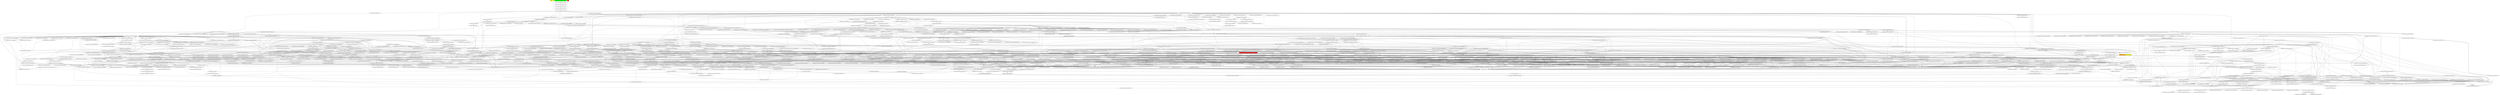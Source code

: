 digraph enhanced {
	"ochiai" [style=striped shape=box fillcolor="yellow"];
	"d4" [style=striped shape=box fillcolor="yellow"];
	"com.google.javascript.rhino.Node$NodeMismatch#2194" [style=striped shape=box fillcolor="orange:yellow"];
	"com.google.javascript.jscomp.ReferenceCollectingCallback$ReferenceCollection#422" [style=striped shape=box fillcolor="red"];
	"com.google.javascript.jscomp.InlineVariablesTest#1069" [style=striped shape=box fillcolor="green"];
	"real" [style=striped shape=box fillcolor="red"];
	"com.google.javascript.jscomp.parsing.IRFactory$TransformDispatcher#863" -> "com.google.javascript.rhino.head.ast.InfixExpression#95";
	"com.google.javascript.rhino.head.Parser#506" -> "com.google.javascript.rhino.head.Parser#735";
	"com.google.javascript.rhino.head.Parser#735" -> "com.google.javascript.rhino.head.ast.AstNode#200";
	"com.google.javascript.rhino.head.Parser#506" -> "com.google.javascript.rhino.head.ast.AstNode#200";
	"com.google.javascript.rhino.head.Parser#590" -> "com.google.javascript.rhino.head.ast.AstNode#200";
	"com.google.javascript.rhino.head.ast.Name#52" -> "com.google.javascript.rhino.head.ast.AstNode#200";
	"com.google.javascript.rhino.head.Parser#1809" -> "com.google.javascript.rhino.head.ast.AstNode#200";
	"com.google.javascript.rhino.head.ast.FunctionNode#201" -> "com.google.javascript.rhino.head.ast.AstNode#200";
	"com.google.javascript.rhino.head.Parser#1042" -> "com.google.javascript.rhino.head.ast.AstNode#200";
	"com.google.javascript.rhino.head.ast.AstNode#208" -> "com.google.javascript.rhino.head.ast.AstNode#200";
	"com.google.javascript.rhino.head.ast.AstNode#260" -> "com.google.javascript.rhino.head.ast.AstNode#200";
	"com.google.javascript.rhino.head.ast.Name#69" -> "com.google.javascript.rhino.head.ast.AstNode#200";
	"com.google.javascript.rhino.head.Parser#2429" -> "com.google.javascript.rhino.head.ast.AstNode#200";
	"com.google.common.collect.RegularImmutableMap#45" -> "com.google.common.collect.RegularImmutableMap$NonTerminalEntry#115";
	"com.google.common.collect.RegularImmutableMap#137" -> "com.google.common.collect.RegularImmutableMap$NonTerminalEntry#115";
	"com.google.common.collect.RegularImmutableMap$TerminalEntry#128" -> "com.google.common.collect.ImmutableEntry#34";
	"com.google.common.collect.Maps#1209" -> "com.google.common.collect.ImmutableEntry#34";
	"com.google.common.collect.RegularImmutableMap$NonTerminalEntry#110" -> "com.google.common.collect.ImmutableEntry#34";
	"com.google.javascript.jscomp.parsing.IRFactory$TransformDispatcher#529" -> "com.google.javascript.rhino.head.ast.FunctionNode#216";
	"com.google.javascript.rhino.head.ast.VariableDeclaration#72" -> "com.google.javascript.rhino.head.ast.AstNode#440";
	"com.google.javascript.rhino.head.ast.InfixExpression#60" -> "com.google.javascript.rhino.head.ast.AstNode#440";
	"com.google.javascript.rhino.head.ast.InfixExpression#105" -> "com.google.javascript.rhino.head.ast.AstNode#440";
	"com.google.javascript.rhino.head.ast.InfixExpression#128" -> "com.google.javascript.rhino.head.ast.AstNode#440";
	"com.google.javascript.rhino.head.ast.FunctionCall#57" -> "com.google.javascript.rhino.head.ast.AstNode#440";
	"com.google.javascript.rhino.head.ast.FunctionNode#201" -> "com.google.javascript.rhino.head.ast.AstNode#440";
	"com.google.javascript.rhino.head.ast.ExpressionStatement#90" -> "com.google.javascript.rhino.head.ast.AstNode#440";
	"com.google.javascript.rhino.head.ast.AstNode#260" -> "com.google.javascript.rhino.head.ast.AstNode#440";
	"com.google.javascript.rhino.head.ast.Name#69" -> "com.google.javascript.rhino.head.ast.AstNode#440";
	"com.google.javascript.rhino.head.ast.FunctionCall#94" -> "com.google.javascript.rhino.head.ast.AstNode#440";
	"com.google.javascript.jscomp.AstValidator#156" -> "com.google.javascript.jscomp.AstValidator#375";
	"com.google.javascript.rhino.head.Parser#2429" -> "com.google.javascript.rhino.head.ast.FunctionCall#128";
	"com.google.javascript.jscomp.parsing.ParserRunner#112" -> "com.google.javascript.rhino.head.CompilerEnvirons#109" [style=bold];
	"com.google.javascript.rhino.jstype.TemplateTypeMap#198" -> "com.google.javascript.rhino.jstype.TemplateTypeMap#252";
	"com.google.common.collect.RegularImmutableMap#92" -> "com.google.common.collect.RegularImmutableMap$NonTerminalEntry#110";
	"com.google.javascript.jscomp.Compiler#1818" -> "com.google.javascript.jscomp.CodePrinter$Builder#558";
	"com.google.javascript.rhino.jstype.JSTypeRegistry#284" -> "com.google.javascript.rhino.jstype.BooleanType#53" [style=bold];
	"com.google.javascript.rhino.jstype.FunctionType#417" -> "com.google.javascript.rhino.jstype.PrototypeObjectType#105";
	"com.google.javascript.rhino.Node#1028" -> "com.google.javascript.rhino.Node#934";
	"com.google.javascript.jscomp.ReferenceCollectingCallback#181" -> "com.google.javascript.jscomp.Scope#603";
	"com.google.javascript.jscomp.Scope$Var#192" -> "com.google.javascript.jscomp.Scope#603";
	"com.google.javascript.rhino.head.ast.InfixExpression#60" -> "com.google.javascript.rhino.head.ast.AstNode#208";
	"com.google.javascript.rhino.jstype.JSTypeRegistry#284" -> "com.google.javascript.rhino.jstype.AllType#53" [style=bold];
	"com.google.common.collect.HashMultiset#34" -> "com.google.common.collect.AbstractMapBasedMultiset#216";
	"com.google.javascript.rhino.Node#1014" -> "com.google.javascript.rhino.Node#1023" [style=bold];
	"com.google.javascript.jscomp.CodePrinter$CompactCodePrinter#403" -> "com.google.javascript.jscomp.CodePrinter$CompactCodePrinter#435" [style=bold];
	"com.google.javascript.jscomp.SourceFile$Preloaded#422" -> "com.google.javascript.jscomp.SourceFile#81";
	"com.google.javascript.rhino.head.Parser#463" -> "com.google.javascript.rhino.head.Parser#506" [style=bold];
	"com.google.common.collect.ImmutableMap#143" -> "com.google.common.collect.Maps#1209";
	"com.google.javascript.jscomp.Normalize$PropagateConstantAnnotationsOverVars#242" -> "com.google.javascript.rhino.Node#2350";
	"com.google.javascript.jscomp.NodeUtil#1594" -> "com.google.javascript.rhino.Node#2350";
	"com.google.javascript.jscomp.PrepareAst$PrepareAnnotations#158" -> "com.google.javascript.rhino.Node#2350";
	"com.google.javascript.jscomp.NodeUtil#1002" -> "com.google.javascript.rhino.Node#2350";
	"com.google.javascript.jscomp.NodeIterators$LocalVarMotion#193" -> "com.google.javascript.rhino.Node#2350";
	"com.google.javascript.jscomp.NodeUtil#1602" -> "com.google.javascript.rhino.Node#2350";
	"com.google.javascript.jscomp.NodeUtil#2868" -> "com.google.javascript.rhino.Node#2350";
	"com.google.javascript.jscomp.InlineVariables$InliningBehavior#330" -> "com.google.javascript.rhino.Node#2350";
	"com.google.javascript.jscomp.NodeIterators$LocalVarMotion#221" -> "com.google.javascript.rhino.Node#2350";
	"com.google.javascript.jscomp.InlineVariables$InliningBehavior#169" -> "com.google.javascript.rhino.Node#2350";
	"com.google.javascript.jscomp.Normalize$VerifyConstants#301" -> "com.google.javascript.rhino.Node#2350";
	"com.google.javascript.jscomp.Normalize$NormalizeStatements#423" -> "com.google.javascript.rhino.Node#2350";
	"com.google.javascript.jscomp.CodeGenerator#830" -> "com.google.javascript.rhino.Node#2350";
	"com.google.javascript.jscomp.ReferenceCollectingCallback#149" -> "com.google.javascript.rhino.Node#2350";
	"com.google.javascript.jscomp.NodeUtil#3085" -> "com.google.javascript.rhino.Node#2350";
	"com.google.javascript.jscomp.SyntacticScopeCreator#233" -> "com.google.javascript.rhino.Node#2350";
	"com.google.javascript.jscomp.Normalize$PropagateConstantAnnotationsOverVars#242" -> "com.google.javascript.jscomp.Compiler#2052";
	"com.google.javascript.jscomp.Normalize$VerifyConstants#301" -> "com.google.javascript.jscomp.Compiler#2052";
	"com.google.javascript.jscomp.Normalize$NormalizeStatements#423" -> "com.google.javascript.jscomp.Compiler#2052";
	"com.google.javascript.jscomp.InlineVariables$InliningBehavior#349" -> "com.google.javascript.jscomp.Compiler#2052";
	"com.google.javascript.jscomp.InlineVariables$InliningBehavior#641" -> "com.google.javascript.jscomp.Compiler#2052";
	"com.google.javascript.rhino.head.Parser#735" -> "com.google.javascript.rhino.head.ast.FunctionNode#223";
	"com.google.javascript.jscomp.Compiler#1818" -> "com.google.javascript.jscomp.CodePrinter$Builder#567";
	"com.google.javascript.jscomp.NodeTraversal#502" -> "com.google.javascript.jscomp.NodeTraversal#231";
	"com.google.javascript.jscomp.Normalize$PropagateConstantAnnotationsOverVars#236" -> "com.google.javascript.jscomp.NodeTraversal#231";
	"com.google.javascript.jscomp.Normalize#123" -> "com.google.javascript.jscomp.NodeTraversal#231";
	"com.google.javascript.jscomp.NodeTraversal#493" -> "com.google.javascript.jscomp.NodeTraversal#231";
	"com.google.javascript.jscomp.Compiler#2085" -> "com.google.javascript.jscomp.Compiler#2059";
	"com.google.javascript.jscomp.Compiler#2185" -> "com.google.javascript.jscomp.Compiler#2059";
	"com.google.javascript.jscomp.parsing.IRFactory#526" -> "com.google.javascript.jscomp.parsing.TypeSafeDispatcher#121" [style=bold];
	"com.google.javascript.jscomp.InlineVariables$InliningBehavior#226" -> "com.google.javascript.jscomp.Scope#610";
	"com.google.javascript.jscomp.SyntacticScopeCreator#233" -> "com.google.javascript.jscomp.Scope#610";
	"com.google.javascript.jscomp.NodeTraversal#231" -> "com.google.javascript.jscomp.NodeTraversal#239";
	"com.google.javascript.jscomp.Normalize#700" -> "com.google.javascript.jscomp.NodeTraversal#239";
	"com.google.common.collect.HashMultiset#72" -> "com.google.common.collect.AbstractMapBasedMultiset#61";
	"com.google.javascript.rhino.Node#1023" -> "com.google.javascript.rhino.Node#1028";
	"com.google.javascript.rhino.Node#1028" -> "com.google.javascript.rhino.Node#1028";
	"com.google.javascript.jscomp.NodeUtil#1002" -> "com.google.javascript.rhino.Node#2146";
	"com.google.javascript.jscomp.InlineVariables$IdentifyConstants#110" -> "com.google.javascript.jscomp.InlineVariables$IdentifyConstants#110";
	"com.google.javascript.jscomp.InlineVariables#76" -> "com.google.javascript.jscomp.InlineVariables$IdentifyConstants#110";
	"com.google.javascript.jscomp.CodePrinter#657" -> "com.google.javascript.jscomp.CodePrinter$CompactCodePrinter#403";
	"com.google.javascript.jscomp.Compiler#2023" -> "com.google.javascript.jscomp.Compiler#2045";
	"com.google.javascript.jscomp.parsing.IRFactory#191" -> "com.google.javascript.rhino.head.ast.AstRoot#46";
	"com.google.javascript.jscomp.CompilerTestCase#461" -> "com.google.javascript.jscomp.Compiler#1199";
	"com.google.javascript.jscomp.SyntacticScopeCreator#84" -> "com.google.javascript.rhino.Node#2382";
	"com.google.javascript.jscomp.ReferenceCollectingCallback$Reference#557" -> "com.google.javascript.rhino.Node#2382";
	"com.google.javascript.jscomp.AstValidator#94" -> "com.google.javascript.jscomp.AstValidator#352";
	"com.google.javascript.jscomp.NodeTraversal#617" -> "com.google.javascript.jscomp.NodeTraversal#680" [style=bold];
	"com.google.javascript.rhino.jstype.PrototypeObjectType#318" -> "com.google.javascript.rhino.jstype.PrototypeObjectType#366";
	"com.google.javascript.jscomp.InlineVariables$InliningBehavior#434" -> "com.google.javascript.rhino.Node#714";
	"com.google.javascript.rhino.jstype.JSTypeRegistry#284" -> "com.google.javascript.rhino.jstype.StringType#53" [style=bold];
	"com.google.javascript.rhino.Node#941" -> "com.google.javascript.rhino.Node#951" [style=bold];
	"com.google.javascript.jscomp.InlineVariables$InliningBehavior#450" -> "com.google.javascript.jscomp.InlineVariables$IdentifyConstants#113";
	"com.google.javascript.rhino.head.Parser#506" -> "com.google.javascript.rhino.head.ast.AstRoot#38" [style=bold];
	"com.google.javascript.rhino.jstype.FunctionType#453" -> "com.google.javascript.rhino.jstype.FunctionType#849" [style=bold];
	"com.google.common.collect.RegularImmutableMap#92" -> "com.google.common.collect.RegularImmutableMap$TerminalEntry#128" [style=bold];
	"com.google.javascript.jscomp.NodeUtil#1002" -> "com.google.javascript.rhino.Node#2134";
	"com.google.common.collect.ImmutableMap$Builder#217" -> "com.google.common.collect.ImmutableEntry#44";
	"com.google.javascript.jscomp.SuppressDocWarningsGuard#40" -> "com.google.common.collect.ImmutableEntry#44";
	"com.google.common.collect.RegularImmutableMap#45" -> "com.google.common.collect.ImmutableEntry#44";
	"com.google.common.collect.RegularImmutableMap#137" -> "com.google.common.collect.ImmutableEntry#44";
	"com.google.javascript.jscomp.AstValidator#352" -> "com.google.javascript.jscomp.AstValidator#368";
	"com.google.javascript.jscomp.PrepareAst$PrepareAnnotations#125" -> "com.google.javascript.rhino.Node#2374" [style=bold];
	"com.google.javascript.rhino.jstype.JSTypeRegistry#1041" -> "com.google.javascript.rhino.jstype.AllType#58";
	"com.google.common.collect.ImmutableMap$Builder#217" -> "com.google.common.collect.ImmutableEntry#40";
	"com.google.javascript.jscomp.SuppressDocWarningsGuard#40" -> "com.google.common.collect.ImmutableEntry#40";
	"com.google.common.collect.RegularImmutableMap#45" -> "com.google.common.collect.ImmutableEntry#40";
	"com.google.common.collect.RegularImmutableMap#137" -> "com.google.common.collect.ImmutableEntry#40";
	"com.google.javascript.rhino.head.Parser#735" -> "com.google.javascript.rhino.head.ast.FunctionNode#201";
	"com.google.javascript.rhino.head.Parser#932" -> "com.google.javascript.rhino.head.Parser#1809";
	"com.google.common.collect.Sets#183" -> "com.google.common.collect.Sets#202";
	"com.google.javascript.rhino.head.ContextFactory#409" -> "com.google.javascript.rhino.head.Kit#284";
	"com.google.javascript.rhino.head.ContextFactory#420" -> "com.google.javascript.rhino.head.Kit#284";
	"com.google.javascript.rhino.head.Parser#2825" -> "com.google.javascript.rhino.head.CompilerEnvirons#114";
	"com.google.javascript.jscomp.NodeTraversal#516" -> "com.google.javascript.jscomp.NodeTraversal#692";
	"com.google.javascript.jscomp.ReferenceCollectingCallback$ReferenceCollection#445" -> "com.google.javascript.jscomp.ReferenceCollectingCallback$Reference#621";
	"com.google.javascript.jscomp.InlineVariables$InliningBehavior#669" -> "com.google.javascript.jscomp.ReferenceCollectingCallback$Reference#621";
	"com.google.javascript.jscomp.ReferenceCollectingCallback$ReferenceCollection#464" -> "com.google.javascript.jscomp.ReferenceCollectingCallback$Reference#621";
	"com.google.javascript.jscomp.Normalize$NormalizeStatements#386" -> "com.google.javascript.jscomp.Normalize$NormalizeStatements#463";
	"com.google.javascript.rhino.jstype.JSTypeRegistry#1069" -> "com.google.javascript.rhino.jstype.JSTypeRegistry#946";
	"com.google.javascript.rhino.jstype.TemplateTypeMap#179" -> "com.google.javascript.rhino.jstype.JSTypeRegistry#946";
	"com.google.javascript.rhino.jstype.JSTypeRegistry#950" -> "com.google.javascript.rhino.jstype.JSTypeRegistry#946";
	"com.google.javascript.rhino.jstype.ErrorFunctionType#51" -> "com.google.javascript.rhino.jstype.JSTypeRegistry#946";
	"com.google.javascript.rhino.testing.BaseJSTypeTestCase#234" -> "com.google.javascript.rhino.jstype.JSTypeRegistry#946";
	"com.google.javascript.rhino.jstype.JSTypeRegistry#954" -> "com.google.javascript.rhino.jstype.JSTypeRegistry#946";
	"com.google.javascript.rhino.jstype.JSType#123" -> "com.google.javascript.rhino.jstype.JSTypeRegistry#946";
	"com.google.javascript.rhino.jstype.TemplateTypeMap#150" -> "com.google.javascript.rhino.jstype.JSTypeRegistry#946";
	"com.google.javascript.rhino.jstype.JSTypeRegistry#614" -> "com.google.javascript.rhino.jstype.JSTypeRegistry#946";
	"com.google.javascript.rhino.head.TokenStream#1249" -> "com.google.javascript.rhino.head.TokenStream#1329" [style=bold];
	"com.google.javascript.rhino.jstype.PrototypeObjectType#105" -> "com.google.javascript.rhino.jstype.PrototypeObjectType#115";
	"com.google.javascript.rhino.jstype.JSTypeRegistry#284" -> "com.google.javascript.rhino.jstype.PrototypeObjectType#115";
	"com.google.javascript.rhino.jstype.InstanceObjectType#60" -> "com.google.javascript.rhino.jstype.PrototypeObjectType#115";
	"com.google.javascript.rhino.jstype.FunctionType#368" -> "com.google.javascript.rhino.jstype.PrototypeObjectType#115";
	"com.google.javascript.rhino.jstype.FunctionType#138" -> "com.google.javascript.rhino.jstype.PrototypeObjectType#115";
	"com.google.javascript.jscomp.Compiler#507" -> "com.google.javascript.jscomp.JSModule#205";
	"com.google.javascript.jscomp.Compiler#461" -> "com.google.javascript.jscomp.JSModule#205";
	"com.google.javascript.jscomp.Compiler#483" -> "com.google.javascript.jscomp.JSModule#205";
	"com.google.javascript.rhino.Node#934" -> "com.google.javascript.rhino.Node#941";
	"com.google.javascript.jscomp.CodeGenerator#108" -> "com.google.javascript.jscomp.CodePrinter$MappedCodePrinter#92";
	"com.google.javascript.jscomp.ReferenceCollectingCallback#241" -> "com.google.javascript.jscomp.ReferenceCollectingCallback$ReferenceCollection#288";
	"com.google.common.collect.RegularImmutableMap#45" -> "com.google.common.collect.ImmutableMap#307";
	"com.google.common.collect.HashMultiset#34" -> "com.google.common.collect.AbstractMapBasedMultiset#202";
	"com.google.javascript.rhino.head.Parser#1809" -> "com.google.javascript.rhino.head.ast.VariableDeclaration#124";
	"com.google.javascript.jscomp.ReferenceCollectingCallback$ReferenceCollection#375" -> "com.google.javascript.jscomp.ReferenceCollectingCallback$Reference#615";
	"com.google.javascript.jscomp.InlineVariables$InliningBehavior#434" -> "com.google.javascript.jscomp.ReferenceCollectingCallback$Reference#615";
	"com.google.javascript.jscomp.Normalize$NormalizeStatements#423" -> "com.google.javascript.jscomp.NodeUtil#2099";
	"com.google.javascript.jscomp.NodeUtil#2868" -> "com.google.javascript.jscomp.NodeUtil#2099";
	"com.google.javascript.jscomp.NodeUtil#3085" -> "com.google.javascript.jscomp.NodeUtil#2099";
	"com.google.javascript.jscomp.parsing.ParserRunner#112" -> "com.google.javascript.rhino.head.CompilerEnvirons#143" [style=bold];
	"com.google.javascript.rhino.head.Parser#2080" -> "com.google.javascript.rhino.head.Parser#2091" [style=bold];
	"com.google.javascript.jscomp.NodeIterators$LocalVarMotion#193" -> "com.google.javascript.jscomp.NodeUtil#777";
	"com.google.javascript.jscomp.AstValidator#327" -> "com.google.javascript.jscomp.AstValidator#334";
	"com.google.common.collect.AbstractMultiset$EntrySet#177" -> "com.google.common.collect.AbstractMapBasedMultiset#87";
	"com.google.javascript.rhino.jstype.PrototypeObjectType#115" -> "com.google.javascript.rhino.jstype.JSTypeRegistry#950";
	"com.google.javascript.rhino.jstype.TemplateType#54" -> "com.google.javascript.rhino.jstype.JSTypeRegistry#950";
	"com.google.javascript.rhino.jstype.FunctionType#368" -> "com.google.javascript.rhino.jstype.JSTypeRegistry#950";
	"com.google.javascript.rhino.jstype.FunctionType#138" -> "com.google.javascript.rhino.jstype.JSTypeRegistry#950";
	"com.google.javascript.rhino.testing.BaseJSTypeTestCase#234" -> "com.google.javascript.rhino.jstype.JSTypeRegistry#950";
	"com.google.javascript.jscomp.ReferenceCollectingCallback#181" -> "com.google.javascript.jscomp.NodeTraversal#661";
	"com.google.javascript.jscomp.NodeTraversal#617" -> "com.google.javascript.jscomp.NodeTraversal#661";
	"com.google.javascript.jscomp.MakeDeclaredNamesUnique#77" -> "com.google.javascript.jscomp.NodeTraversal#661";
	"com.google.common.collect.RegularImmutableMap#45" -> "com.google.common.collect.RegularImmutableMap$TerminalEntry#132";
	"com.google.common.collect.RegularImmutableMap#137" -> "com.google.common.collect.RegularImmutableMap$TerminalEntry#132";
	"com.google.javascript.rhino.testing.BaseJSTypeTestCase#234" -> "com.google.javascript.rhino.jstype.JSTypeRegistry#954";
	"com.google.javascript.rhino.jstype.JSType#177" -> "com.google.javascript.rhino.jstype.JSTypeRegistry#954";
	"com.google.javascript.rhino.head.Parser#735" -> "com.google.javascript.rhino.head.CompilerEnvirons#148";
	"com.google.javascript.rhino.head.Parser#3446" -> "com.google.javascript.rhino.head.CompilerEnvirons#148";
	"com.google.javascript.rhino.head.Parser#892" -> "com.google.javascript.rhino.head.CompilerEnvirons#148";
	"com.google.javascript.jscomp.Scope#410" -> "com.google.javascript.jscomp.Scope#402" [style=bold];
	"com.google.javascript.jscomp.parsing.ParserRunner#112" -> "com.google.javascript.rhino.head.CompilerEnvirons#95" [style=bold];
	"com.google.javascript.rhino.jstype.JSType#1304" -> "com.google.javascript.rhino.jstype.PrototypeObjectType#302";
	"com.google.javascript.rhino.jstype.JSTypeRegistry#688" -> "com.google.javascript.rhino.jstype.PrototypeObjectType#302";
	"com.google.javascript.rhino.jstype.FunctionType#66" -> "com.google.javascript.rhino.jstype.PrototypeObjectType#302";
	"com.google.javascript.jscomp.InlineVariables$InliningBehavior#196" -> "com.google.javascript.jscomp.InlineVariables$InliningBehavior#349";
	"com.google.javascript.jscomp.InlineVariables$InliningBehavior#257" -> "com.google.javascript.jscomp.InlineVariables$InliningBehavior#349";
	"com.google.javascript.jscomp.NodeTraversal#595" -> "com.google.javascript.jscomp.ReferenceCollectingCallback#171";
	"com.google.common.collect.ImmutableList$Builder#656" -> "com.google.common.collect.ImmutableCollection$Builder#307" [style=bold];
	"com.google.javascript.jscomp.ReferenceCollectingCallback#241" -> "com.google.javascript.jscomp.ReferenceCollectingCallback$ReferenceCollection#298" [style=bold];
	"com.google.javascript.jscomp.Tracer#235" -> "com.google.javascript.jscomp.Tracer#959";
	"com.google.javascript.jscomp.Tracer#408" -> "com.google.javascript.jscomp.Tracer#959";
	"com.google.javascript.rhino.jstype.JSType#1422" -> "com.google.javascript.rhino.jstype.BooleanType#103";
	"com.google.javascript.jscomp.AstValidator#340" -> "com.google.javascript.jscomp.AstValidator#327";
	"com.google.javascript.jscomp.AstValidator#391" -> "com.google.javascript.jscomp.AstValidator#327";
	"com.google.javascript.jscomp.CodeGenerator#108" -> "com.google.javascript.jscomp.CodePrinter$CompactCodePrinter#466";
	"com.google.javascript.jscomp.CodeConsumer#153" -> "com.google.javascript.jscomp.CodePrinter$CompactCodePrinter#466";
	"com.google.common.collect.HashMultiset#34" -> "com.google.common.collect.AbstractMapBasedMultiset#265";
	"com.google.javascript.rhino.head.Parser#2069" -> "com.google.javascript.rhino.head.Parser#2080" [style=bold];
	"com.google.javascript.rhino.jstype.BooleanType#103" -> "com.google.javascript.rhino.jstype.BooleanType#108" [style=bold];
	"com.google.javascript.jscomp.ReferenceCollectingCallback$Reference#607" -> "com.google.javascript.jscomp.ReferenceCollectingCallback$Reference#607";
	"com.google.javascript.jscomp.ReferenceCollectingCallback$Reference#621" -> "com.google.javascript.jscomp.ReferenceCollectingCallback$Reference#607";
	"com.google.javascript.jscomp.AstValidator#156" -> "com.google.javascript.jscomp.AstValidator#340";
	"com.google.javascript.jscomp.AstValidator#352" -> "com.google.javascript.jscomp.AstValidator#340";
	"com.google.javascript.jscomp.NodeUtil#2929" -> "com.google.javascript.rhino.Node#2394";
	"com.google.javascript.jscomp.CodeGenerator#108" -> "com.google.javascript.rhino.Node#2394";
	"com.google.javascript.jscomp.LineNumberCheck#61" -> "com.google.javascript.rhino.Node#2394";
	"com.google.javascript.jscomp.Compiler#2419" -> "com.google.javascript.rhino.Node#2394";
	"com.google.javascript.jscomp.NodeUtil#1775" -> "com.google.javascript.rhino.Node#2394";
	"com.google.javascript.jscomp.CompilerInput#117" -> "com.google.javascript.rhino.Node#2394";
	"com.google.javascript.jscomp.NodeUtil#1946" -> "com.google.javascript.rhino.Node#2394";
	"com.google.javascript.jscomp.LineNumberCheck#69" -> "com.google.javascript.rhino.Node#2394";
	"com.google.javascript.jscomp.GlobalVarReferenceMap#103" -> "com.google.javascript.rhino.Node#2394";
	"com.google.javascript.rhino.head.Context#358" -> "com.google.javascript.rhino.head.Context#378" [style=bold];
	"com.google.javascript.jscomp.Normalize$NormalizeStatements#386" -> "com.google.javascript.jscomp.AbstractCompiler#195";
	"com.google.javascript.jscomp.Normalize#123" -> "com.google.javascript.jscomp.AbstractCompiler#195";
	"com.google.javascript.jscomp.MakeDeclaredNamesUnique#100" -> "com.google.javascript.jscomp.NodeTraversal#672";
	"com.google.javascript.jscomp.MakeDeclaredNamesUnique#77" -> "com.google.javascript.jscomp.NodeTraversal#672";
	"com.google.common.collect.RegularImmutableMap$EntrySet#186" -> "com.google.common.collect.RegularImmutableMap#34" [style=bold];
	"com.google.javascript.jscomp.ComposeWarningsGuard$GuardComparator#51" -> "com.google.javascript.jscomp.ComposeWarningsGuard$GuardComparator#62";
	"com.google.javascript.jscomp.InlineVariables$InliningBehavior#632" -> "com.google.javascript.jscomp.ReferenceCollectingCallback$Reference#602";
	"com.google.javascript.jscomp.InlineVariables$InliningBehavior#600" -> "com.google.javascript.jscomp.ReferenceCollectingCallback$Reference#602";
	"com.google.javascript.jscomp.InlineVariables$InliningBehavior#413" -> "com.google.javascript.jscomp.ReferenceCollectingCallback$Reference#602";
	"com.google.javascript.jscomp.Compiler#275" -> "com.google.javascript.jscomp.CompilerOptions#1413" [style=bold];
	"com.google.javascript.jscomp.ReferenceCollectingCallback$Reference#499" -> "com.google.javascript.jscomp.NodeTraversal#439";
	"com.google.javascript.jscomp.NodeTraversal#617" -> "com.google.javascript.jscomp.ReferenceCollectingCallback#181";
	"com.google.javascript.jscomp.NodeTraversal#672" -> "com.google.javascript.jscomp.NodeTraversal#676";
	"com.google.javascript.rhino.head.ast.Symbol#33" -> "com.google.javascript.rhino.head.ast.Symbol#69" [style=bold];
	"com.google.javascript.jscomp.NodeUtil#777" -> "com.google.javascript.jscomp.NodeUtil#781";
	"com.google.javascript.rhino.jstype.JSType#1239" -> "com.google.javascript.rhino.jstype.UnknownType#103";
	"com.google.javascript.jscomp.SyntacticScopeCreator#68" -> "com.google.javascript.jscomp.Scope#410";
	"com.google.javascript.rhino.head.ast.Scope#187" -> "com.google.javascript.rhino.head.ast.Symbol#62" [style=bold];
	"com.google.javascript.rhino.head.Context#378" -> "com.google.javascript.rhino.head.Context#383" [style=bold];
	"com.google.javascript.jscomp.CodeConsumer#153" -> "com.google.javascript.jscomp.CodePrinter$CompactCodePrinter#445";
	"com.google.javascript.jscomp.CodeConsumer#76" -> "com.google.javascript.jscomp.CodePrinter$CompactCodePrinter#445";
	"com.google.javascript.jscomp.CodeConsumer#206" -> "com.google.javascript.jscomp.CodePrinter$CompactCodePrinter#445";
	"com.google.javascript.jscomp.CodeConsumer#181" -> "com.google.javascript.jscomp.CodePrinter$CompactCodePrinter#445";
	"com.google.javascript.jscomp.CodeConsumer#80" -> "com.google.javascript.jscomp.CodePrinter$CompactCodePrinter#445";
	"com.google.common.collect.AbstractMapBasedMultiset#87" -> "com.google.common.collect.AbstractMapBasedMultiset$1#89" [style=bold];
	"com.google.javascript.jscomp.AstValidator#375" -> "com.google.javascript.jscomp.AstValidator#792";
	"com.google.javascript.jscomp.AstValidator#391" -> "com.google.javascript.jscomp.AstValidator#792";
	"com.google.javascript.jscomp.JsAst#83" -> "com.google.javascript.jscomp.Compiler#2085" [style=bold];
	"com.google.javascript.jscomp.NodeUtil#781" -> "com.google.javascript.jscomp.NodeUtil#794";
	"com.google.javascript.rhino.head.Parser#735" -> "com.google.javascript.rhino.head.ast.ScriptNode#66";
	"com.google.javascript.rhino.head.Parser#506" -> "com.google.javascript.rhino.head.ast.ScriptNode#66";
	"com.google.javascript.jscomp.parsing.IRFactory#181" -> "com.google.javascript.rhino.Node#1093";
	"com.google.javascript.jscomp.JsAst#83" -> "com.google.javascript.rhino.Node#1093";
	"com.google.javascript.jscomp.ComposeWarningsGuard#78" -> "com.google.javascript.jscomp.ComposeWarningsGuard$GuardComparator#51";
	"com.google.javascript.jscomp.ComposeWarningsGuard#87" -> "com.google.javascript.jscomp.ComposeWarningsGuard$GuardComparator#51";
	"com.google.javascript.jscomp.InlineVariables$InliningBehavior#434" -> "com.google.javascript.jscomp.InlineVariables$InliningBehavior#330" [style=bold];
	"com.google.javascript.jscomp.CompilerTestCase#773" -> "com.google.javascript.jscomp.InlineVariablesTest#42";
	"com.google.javascript.jscomp.ComposeWarningsGuard$GuardComparator#51" -> "com.google.javascript.jscomp.ComposeWarningsGuard$GuardComparator#56" [style=bold];
	"com.google.javascript.rhino.jstype.FunctionParamBuilder#135" -> "com.google.javascript.rhino.Node#514";
	"com.google.javascript.jscomp.parsing.IRFactory#1528" -> "com.google.javascript.rhino.Node#514";
	"com.google.common.collect.AbstractMultiset$EntrySet#171" -> "com.google.common.collect.Multisets$EntrySet#951" [style=bold];
	"com.google.javascript.jscomp.AstValidator#85" -> "com.google.javascript.jscomp.AstValidator#307" [style=bold];
	"com.google.javascript.jscomp.CodePrinter$CompactCodePrinter#435" -> "com.google.javascript.jscomp.CodePrinter$MappedCodePrinter#61";
	"com.google.javascript.jscomp.Normalize#123" -> "com.google.javascript.jscomp.Normalize$FindExposeAnnotations#165";
	"com.google.javascript.jscomp.Normalize$FindExposeAnnotations#165" -> "com.google.javascript.jscomp.Normalize$FindExposeAnnotations#165";
	"com.google.javascript.rhino.head.Parser#1921" -> "com.google.javascript.rhino.head.ast.Symbol#33" [style=bold];
	"com.google.javascript.jscomp.NodeTraversal#516" -> "com.google.javascript.jscomp.Normalize$FindExposeAnnotations#169";
	"com.google.javascript.jscomp.NodeTraversal#516" -> "com.google.javascript.jscomp.ReferenceCollectingCallback#198";
	"com.google.javascript.rhino.head.ast.AstRoot#38" -> "com.google.javascript.rhino.head.ast.ScriptNode#50";
	"com.google.javascript.rhino.head.ast.FunctionNode#100" -> "com.google.javascript.rhino.head.ast.ScriptNode#50";
	"com.google.common.collect.LinkedHashMultimap#138" -> "com.google.common.collect.LinkedHashMultimap$ValueEntry#222" [style=bold];
	"com.google.javascript.rhino.Node#2146" -> "com.google.javascript.rhino.Node#2173";
	"com.google.javascript.rhino.Node#2134" -> "com.google.javascript.rhino.Node#2173";
	"com.google.common.collect.Multisets#1053" -> "com.google.common.collect.AbstractMapBasedMultiset$1#94" [style=bold];
	"com.google.javascript.rhino.jstype.JSTypeRegistry#284" -> "com.google.javascript.rhino.jstype.ErrorFunctionType#51" [style=bold];
	"com.google.common.collect.Lists#123" -> "com.google.common.collect.Collections2#373";
	"com.google.javascript.jscomp.InlineVariables$InliningBehavior#517" -> "com.google.javascript.jscomp.InlineVariables$InliningBehavior#585";
	"com.google.javascript.jscomp.ReferenceCollectingCallback#171" -> "com.google.javascript.jscomp.Scope#433";
	"com.google.javascript.jscomp.NodeTraversal#661" -> "com.google.javascript.jscomp.Scope#433";
	"com.google.javascript.rhino.jstype.JSTypeRegistry#688" -> "com.google.javascript.rhino.jstype.PrototypeObjectType#313";
	"com.google.javascript.rhino.jstype.FunctionType#66" -> "com.google.javascript.rhino.jstype.PrototypeObjectType#313";
	"com.google.javascript.jscomp.Normalize$NormalizeStatements#386" -> "com.google.javascript.jscomp.Normalize$NormalizeStatements#423";
	"com.google.javascript.rhino.head.Parser#2429" -> "com.google.javascript.rhino.head.ast.FunctionCall#114";
	"com.google.javascript.jscomp.SyntacticScopeCreator#84" -> "com.google.javascript.jscomp.Scope#437";
	"com.google.javascript.rhino.head.ast.Symbol#33" -> "com.google.javascript.rhino.head.ast.Symbol#49" [style=bold];
	"com.google.common.collect.HashMultiset#34" -> "com.google.common.collect.AbstractMapBasedMultiset#82" [style=bold];
	"com.google.javascript.jscomp.Compiler#2085" -> "com.google.javascript.jscomp.Compiler#2080" [style=bold];
	"com.google.javascript.rhino.head.ast.ScriptNode#243" -> "com.google.javascript.rhino.head.ast.Symbol#42" [style=bold];
	"com.google.javascript.rhino.jstype.UnionTypeBuilder#123" -> "com.google.javascript.rhino.jstype.PrototypeObjectType#318";
	"com.google.javascript.jscomp.CodeGenerator#108" -> "com.google.javascript.jscomp.CodeConsumer#210";
	"com.google.javascript.jscomp.CodeGenerator#783" -> "com.google.javascript.jscomp.CodeConsumer#210";
	"com.google.javascript.jscomp.Compiler#1094" -> "com.google.javascript.rhino.InputId#61";
	"com.google.javascript.jscomp.GlobalVarReferenceMap#52" -> "com.google.javascript.rhino.InputId#61";
	"com.google.javascript.jscomp.Compiler#1059" -> "com.google.javascript.rhino.InputId#61";
	"com.google.javascript.rhino.head.ast.ScriptNode#50" -> "com.google.javascript.rhino.head.ast.Scope#38" [style=bold];
	"com.google.javascript.jscomp.CompilerTestCase#773" -> "com.google.javascript.jscomp.Compiler#1810";
	"com.google.javascript.jscomp.ReferenceCollectingCallback#149" -> "com.google.javascript.jscomp.ReferenceCollectingCallback$Reference#499";
	"com.google.javascript.rhino.head.Parser#2004" -> "com.google.javascript.rhino.head.Parser#3818";
	"com.google.javascript.rhino.head.Parser#2374" -> "com.google.javascript.rhino.head.Parser#2728";
	"com.google.javascript.jscomp.CompilerOptions#1192" -> "com.google.javascript.jscomp.DiagnosticGroupWarningsGuard#30";
	"com.google.javascript.jscomp.SuppressDocWarningsGuard#40" -> "com.google.javascript.jscomp.DiagnosticGroupWarningsGuard#30";
	"com.google.javascript.jscomp.parsing.Config#91" -> "com.google.common.collect.ImmutableMap#132";
	"com.google.javascript.jscomp.RhinoErrorReporter#85" -> "com.google.common.collect.ImmutableMap#132";
	"com.google.javascript.jscomp.parsing.IRFactory#441" -> "com.google.javascript.jscomp.parsing.IRFactory#516";
	"com.google.javascript.jscomp.parsing.IRFactory#83" -> "com.google.javascript.jscomp.parsing.IRFactory#516";
	"com.google.javascript.jscomp.Compiler#1810" -> "com.google.javascript.jscomp.Compiler#1818" [style=bold];
	"com.google.javascript.jscomp.parsing.IRFactory#441" -> "com.google.javascript.jscomp.parsing.IRFactory#510";
	"com.google.javascript.jscomp.parsing.IRFactory#83" -> "com.google.javascript.jscomp.parsing.IRFactory#510";
	"com.google.javascript.jscomp.AstValidator#77" -> "com.google.javascript.jscomp.AstValidator#85";
	"com.google.javascript.rhino.jstype.UnionTypeBuilder#317" -> "com.google.javascript.rhino.jstype.UnionType#80" [style=bold];
	"com.google.javascript.jscomp.AstValidator#475" -> "com.google.javascript.jscomp.AstValidator#768";
	"com.google.javascript.jscomp.AstValidator#69" -> "com.google.javascript.jscomp.AstValidator#768";
	"com.google.javascript.jscomp.AstValidator#279" -> "com.google.javascript.jscomp.AstValidator#768";
	"com.google.javascript.jscomp.AstValidator#368" -> "com.google.javascript.jscomp.AstValidator#768";
	"com.google.javascript.jscomp.AstValidator#340" -> "com.google.javascript.jscomp.AstValidator#768";
	"com.google.javascript.jscomp.AstValidator#352" -> "com.google.javascript.jscomp.AstValidator#768";
	"com.google.javascript.jscomp.AstValidator#375" -> "com.google.javascript.jscomp.AstValidator#768";
	"com.google.javascript.jscomp.AstValidator#391" -> "com.google.javascript.jscomp.AstValidator#768";
	"com.google.javascript.jscomp.AstValidator#85" -> "com.google.javascript.jscomp.AstValidator#768";
	"com.google.javascript.jscomp.AstValidator#77" -> "com.google.javascript.jscomp.AstValidator#768";
	"com.google.javascript.jscomp.AstValidator#85" -> "com.google.javascript.jscomp.AstValidator#300" [style=bold];
	"com.google.javascript.rhino.Node$ObjectPropListItem#317" -> "com.google.javascript.rhino.InputId#74";
	"com.google.javascript.jscomp.parsing.Config#91" -> "com.google.common.collect.ImmutableMap$Builder#235";
	"com.google.javascript.jscomp.RhinoErrorReporter#85" -> "com.google.common.collect.ImmutableMap$Builder#235";
	"com.google.javascript.jscomp.DiagnosticGroupWarningsGuard#47" -> "com.google.javascript.jscomp.DiagnosticGroup#110";
	"com.google.javascript.rhino.head.Parser#735" -> "com.google.javascript.rhino.head.Parser$PerFunctionVariables#3517";
	"com.google.javascript.jscomp.Compiler#372" -> "com.google.javascript.jscomp.Compiler#398";
	"com.google.javascript.jscomp.parsing.Config#91" -> "com.google.common.collect.ImmutableMap#364";
	"com.google.javascript.jscomp.Normalize$NormalizeStatements#507" -> "com.google.javascript.jscomp.Normalize$NormalizeStatements#648";
	"com.google.javascript.jscomp.parsing.IRFactory#367" -> "com.google.javascript.jscomp.parsing.IRFactory#526" [style=bold];
	"com.google.common.collect.ImmutableSet#381" -> "com.google.common.collect.ImmutableSet#179";
	"com.google.common.collect.ImmutableSet#151" -> "com.google.common.collect.ImmutableSet#179";
	"com.google.javascript.jscomp.Normalize$PropagateConstantAnnotationsOverVars#242" -> "com.google.javascript.jscomp.NodeTraversal#633";
	"com.google.javascript.jscomp.Normalize$VerifyConstants#301" -> "com.google.javascript.jscomp.NodeTraversal#633";
	"com.google.javascript.jscomp.ReferenceCollectingCallback#171" -> "com.google.javascript.jscomp.NodeTraversal#633";
	"com.google.javascript.jscomp.ReferenceCollectingCallback#181" -> "com.google.javascript.jscomp.NodeTraversal#633";
	"com.google.javascript.jscomp.InlineVariables$InliningBehavior#196" -> "com.google.javascript.jscomp.NodeTraversal#633";
	"com.google.javascript.jscomp.ReferenceCollectingCallback#149" -> "com.google.javascript.jscomp.NodeTraversal#633";
	"com.google.javascript.jscomp.ReferenceCollectingCallback$Reference#499" -> "com.google.javascript.jscomp.NodeTraversal#633";
	"com.google.javascript.jscomp.Normalize$ScopeTicklingCallback#831" -> "com.google.javascript.jscomp.NodeTraversal#633";
	"com.google.javascript.jscomp.InlineVariables$InliningBehavior#169" -> "com.google.javascript.jscomp.NodeTraversal#633";
	"com.google.javascript.jscomp.CodeConsumer#210" -> "com.google.javascript.jscomp.CodeConsumer#206";
	"com.google.javascript.rhino.head.Parser#2113" -> "com.google.javascript.rhino.head.CompilerEnvirons#69";
	"com.google.javascript.jscomp.AstValidator#475" -> "com.google.javascript.jscomp.AstValidator#776";
	"com.google.javascript.jscomp.AstValidator#750" -> "com.google.javascript.jscomp.AstValidator#776";
	"com.google.javascript.jscomp.AstValidator#69" -> "com.google.javascript.jscomp.AstValidator#776";
	"com.google.javascript.jscomp.AstValidator#340" -> "com.google.javascript.jscomp.AstValidator#776";
	"com.google.javascript.jscomp.AstValidator#352" -> "com.google.javascript.jscomp.AstValidator#776";
	"com.google.javascript.jscomp.AstValidator#602" -> "com.google.javascript.jscomp.AstValidator#776";
	"com.google.javascript.jscomp.AstValidator#69" -> "com.google.javascript.jscomp.AstValidator#77";
	"com.google.javascript.rhino.head.CompilerEnvirons#33" -> "com.google.javascript.rhino.head.CompilerEnvirons#63";
	"com.google.common.collect.ImmutableMap$Builder#235" -> "com.google.common.collect.ImmutableMap$Builder#240" [style=bold];
	"com.google.javascript.jscomp.AstValidator#156" -> "com.google.javascript.jscomp.AstValidator#750";
	"com.google.javascript.jscomp.CodingConventions$Proxy#89" -> "com.google.javascript.jscomp.CodingConventions$DefaultCodingConvention#283";
	"com.google.javascript.jscomp.CompilerTestCase#773" -> "com.google.javascript.jscomp.RecentChange#23";
	"com.google.javascript.jscomp.Compiler#246" -> "com.google.javascript.jscomp.RecentChange#23";
	"com.google.javascript.jscomp.CodeGenerator#108" -> "com.google.javascript.jscomp.CodeGenerator#1263";
	"com.google.javascript.jscomp.InlineVariables$InliningBehavior#257" -> "com.google.javascript.jscomp.ReferenceCollectingCallback$ReferenceCollection#422";
	"com.google.javascript.jscomp.InlineVariables$InliningBehavior#169" -> "com.google.javascript.jscomp.ReferenceCollectingCallback$ReferenceCollection#422";
	"com.google.javascript.rhino.jstype.NoType#65" -> "com.google.javascript.rhino.jstype.NoObjectType#67";
	"com.google.javascript.rhino.jstype.JSTypeRegistry#284" -> "com.google.javascript.rhino.jstype.NoObjectType#67";
	"com.google.javascript.rhino.head.ast.Block#41" -> "com.google.javascript.rhino.head.ast.AstNode#260";
	"com.google.javascript.rhino.jstype.JSTypeRegistry#1085" -> "com.google.javascript.rhino.jstype.UnionTypeBuilder#317";
	"com.google.common.collect.ImmutableMap#268" -> "com.google.common.collect.RegularImmutableMap#45";
	"com.google.common.collect.ImmutableMap$Builder#240" -> "com.google.common.collect.RegularImmutableMap#45";
	"com.google.javascript.rhino.jstype.JSTypeRegistry#1532" -> "com.google.javascript.rhino.jstype.TemplateTypeMap#71";
	"com.google.javascript.rhino.jstype.JSTypeRegistry#224" -> "com.google.javascript.rhino.jstype.TemplateTypeMap#71";
	"com.google.javascript.rhino.jstype.UnionTypeBuilder#317" -> "com.google.javascript.rhino.jstype.UnionTypeBuilder#327" [style=bold];
	"com.google.javascript.jscomp.CodeGenerator#108" -> "com.google.javascript.jscomp.NodeUtil#1191";
	"com.google.javascript.jscomp.CodeGenerator#926" -> "com.google.javascript.jscomp.NodeUtil#1191";
	"com.google.common.collect.AbstractMultiset#167" -> "com.google.common.collect.AbstractMultiset#186" [style=bold];
	"com.google.javascript.jscomp.parsing.ParserRunner#112" -> "com.google.javascript.rhino.head.CompilerEnvirons#33" [style=bold];
	"com.google.javascript.jscomp.CompilerTestCase#773" -> "com.google.javascript.jscomp.NodeUtil#3354";
	"com.google.javascript.jscomp.CompilerTestCase#773" -> "com.google.javascript.jscomp.RecentChange#36";
	"com.google.javascript.jscomp.parsing.Config#91" -> "com.google.common.collect.ImmutableMap$Builder#217" [style=bold];
	"com.google.common.base.Joiner#240" -> "com.google.common.base.Joiner#184" [style=bold];
	"com.google.javascript.jscomp.CompilerTestCase#773" -> "com.google.javascript.jscomp.RecentChange#32";
	"com.google.javascript.jscomp.Compiler#960" -> "com.google.javascript.jscomp.RecentChange#32";
	"com.google.javascript.jscomp.CompilerTestCase#461" -> "com.google.javascript.jscomp.Compiler#372";
	"com.google.javascript.jscomp.CompilerTestCase#1025" -> "com.google.javascript.jscomp.Compiler#372";
	"com.google.javascript.jscomp.Normalize$NormalizeStatements#507" -> "com.google.javascript.jscomp.Normalize$NormalizeStatements#625" [style=bold];
	"com.google.common.collect.ImmutableMap#268" -> "com.google.common.collect.ImmutableMap#143";
	"com.google.common.collect.ImmutableMap$Builder#182" -> "com.google.common.collect.ImmutableMap#143";
	"com.google.javascript.rhino.head.Parser#463" -> "com.google.javascript.rhino.head.AttachJsDocs#94";
	"com.google.javascript.rhino.jstype.JSType#1230" -> "com.google.javascript.rhino.jstype.JSType#1239";
	"com.google.javascript.rhino.jstype.PrototypeObjectType#318" -> "com.google.javascript.rhino.jstype.JSType#1239";
	"com.google.javascript.jscomp.CompilerInput#117" -> "com.google.javascript.jscomp.JsAst#49";
	"com.google.javascript.jscomp.CodeGenerator#108" -> "com.google.javascript.jscomp.CodePrinter$MappedCodePrinter#115";
	"com.google.javascript.jscomp.AstValidator#279" -> "com.google.javascript.jscomp.AstValidator#94";
	"com.google.javascript.jscomp.AstValidator#85" -> "com.google.javascript.jscomp.AstValidator#94";
	"com.google.common.collect.AbstractIndexedListIterator#68" -> "com.google.common.collect.UnmodifiableListIterator#34" [style=bold];
	"com.google.javascript.rhino.jstype.UnionTypeBuilder#123" -> "com.google.javascript.rhino.jstype.JSType#1230";
	"com.google.javascript.jscomp.CodePrinter#36" -> "com.google.javascript.jscomp.CodePrinter#657" [style=bold];
	"com.google.javascript.jscomp.GlobalVarReferenceMap#81" -> "com.google.javascript.jscomp.Scope$Var#136";
	"com.google.javascript.jscomp.GlobalVarReferenceMap#67" -> "com.google.javascript.jscomp.Scope$Var#136";
	"com.google.javascript.jscomp.Compiler#2045" -> "com.google.javascript.jscomp.RecentChange#28";
	"com.google.common.base.Preconditions#284" -> "com.google.common.base.Preconditions#304" [style=bold];
	"com.google.javascript.jscomp.NodeTraversal#545" -> "com.google.javascript.jscomp.NodeTraversal#617";
	"com.google.javascript.jscomp.NodeTraversal#299" -> "com.google.javascript.jscomp.NodeTraversal#617";
	"com.google.javascript.jscomp.NodeTraversal#282" -> "com.google.javascript.jscomp.NodeTraversal#617";
	"com.google.javascript.jscomp.CompilerInput#89" -> "com.google.javascript.jscomp.JsAst#41";
	"com.google.javascript.jscomp.RhinoErrorReporter#128" -> "com.google.javascript.jscomp.RhinoErrorReporter$NewRhinoErrorReporter#191" [style=bold];
	"com.google.javascript.jscomp.InlineVariables$InliningBehavior#257" -> "com.google.javascript.jscomp.InlineVariables$AliasCandidate#127";
	"com.google.javascript.rhino.head.CompilerEnvirons#33" -> "com.google.javascript.rhino.head.Context#1815" [style=bold];
	"com.google.javascript.jscomp.ReferenceCollectingCallback$ReferenceCollection#422" -> "com.google.javascript.jscomp.ReferenceCollectingCallback$ReferenceCollection#445" [style=bold];
	"com.google.javascript.jscomp.RhinoErrorReporter$NewRhinoErrorReporter#191" -> "com.google.javascript.jscomp.RhinoErrorReporter$NewRhinoErrorReporter#195" [style=bold];
	"com.google.javascript.jscomp.parsing.ParserRunner#112" -> "com.google.javascript.rhino.head.CompilerEnvirons#16";
	"com.google.javascript.jscomp.ErrorFormat$2#38" -> "com.google.javascript.jscomp.AbstractMessageFormatter#36";
	"com.google.javascript.rhino.jstype.ObjectType#556" -> "com.google.javascript.rhino.jstype.PrototypeObjectType#384";
	"com.google.javascript.rhino.jstype.FunctionType#66" -> "com.google.javascript.rhino.jstype.PrototypeObjectType#384";
	"com.google.common.collect.ImmutableList#592" -> "com.google.common.collect.Lists#1007" [style=bold];
	"com.google.common.collect.AbstractMapBasedMultimap#120" -> "com.google.common.collect.AbstractMultimap#37" [style=bold];
	"com.google.javascript.rhino.testing.BaseJSTypeTestCase#234" -> "com.google.javascript.rhino.testing.BaseJSTypeTestCase#391" [style=bold];
	"com.google.javascript.rhino.jstype.FunctionType#453" -> "com.google.javascript.rhino.jstype.PrototypeObjectType#389" [style=bold];
	"com.google.javascript.jscomp.CompilerTestCase#203" -> "com.google.javascript.jscomp.GoogleCodingConvention#44";
	"com.google.javascript.rhino.head.Parser#2004" -> "com.google.javascript.rhino.head.ast.Assignment#36";
	"com.google.javascript.jscomp.JsAst#83" -> "com.google.javascript.jscomp.Compiler#1616" [style=bold];
	"com.google.javascript.jscomp.GoogleCodingConvention#44" -> "com.google.javascript.jscomp.GoogleCodingConvention#49" [style=bold];
	"com.google.javascript.jscomp.ClosureCodingConvention#54" -> "com.google.common.collect.ImmutableSet#362";
	"com.google.javascript.jscomp.CompilerTestCase#773" -> "com.google.javascript.jscomp.CompilerTestCase#217";
	"com.google.javascript.jscomp.Compiler#1296" -> "com.google.javascript.jscomp.CompilerInput#117";
	"com.google.javascript.jscomp.Compiler#1425" -> "com.google.javascript.jscomp.CompilerInput#117";
	"com.google.javascript.jscomp.Compiler#1466" -> "com.google.javascript.jscomp.CompilerInput#117";
	"com.google.common.collect.AbstractIndexedListIterator#68" -> "com.google.common.base.Preconditions#334";
	"com.google.javascript.rhino.head.Parser#892" -> "com.google.javascript.rhino.head.Parser#932" [style=bold];
	"com.google.javascript.jscomp.NodeUtil#3331" -> "com.google.javascript.jscomp.NodeUtil#3331";
	"com.google.javascript.jscomp.NodeUtil#3323" -> "com.google.javascript.jscomp.NodeUtil#3331";
	"com.google.common.base.Joiner#184" -> "com.google.common.base.Joiner#122" [style=bold];
	"com.google.javascript.jscomp.CompilerTestCase#403" -> "com.google.javascript.jscomp.CompilerTestCase#461";
	"com.google.javascript.rhino.head.ast.VariableDeclaration#72" -> "com.google.javascript.rhino.head.ast.AstNode#236";
	"com.google.javascript.rhino.head.Parser#506" -> "com.google.javascript.rhino.head.ast.AstNode#236";
	"com.google.javascript.rhino.head.ast.InfixExpression#105" -> "com.google.javascript.rhino.head.ast.AstNode#236";
	"com.google.javascript.rhino.head.ast.VariableInitializer#78" -> "com.google.javascript.rhino.head.ast.AstNode#236";
	"com.google.javascript.rhino.head.ast.FunctionNode#117" -> "com.google.javascript.rhino.head.ast.AstNode#236";
	"com.google.javascript.rhino.head.ast.InfixExpression#128" -> "com.google.javascript.rhino.head.ast.AstNode#236";
	"com.google.javascript.rhino.head.ast.FunctionCall#57" -> "com.google.javascript.rhino.head.ast.AstNode#236";
	"com.google.javascript.rhino.head.ast.VariableInitializer#96" -> "com.google.javascript.rhino.head.ast.AstNode#236";
	"com.google.javascript.rhino.head.ast.FunctionNode#201" -> "com.google.javascript.rhino.head.ast.AstNode#236";
	"com.google.javascript.rhino.head.ast.ExpressionStatement#90" -> "com.google.javascript.rhino.head.ast.AstNode#236";
	"com.google.javascript.rhino.head.ast.AstNode#260" -> "com.google.javascript.rhino.head.ast.AstNode#236";
	"com.google.javascript.rhino.head.ast.FunctionCall#94" -> "com.google.javascript.rhino.head.ast.AstNode#236";
	"com.google.common.collect.ImmutableList#334" -> "com.google.common.collect.RegularImmutableAsList#54";
	"com.google.javascript.jscomp.InlineVariables$InliningBehavior#169" -> "com.google.javascript.jscomp.InlineVariables$AliasCandidate#131";
	"com.google.javascript.rhino.jstype.ObjectType#121" -> "com.google.javascript.rhino.jstype.PrototypeObjectType#131";
	"com.google.javascript.rhino.jstype.InstanceObjectType#88" -> "com.google.javascript.rhino.jstype.PrototypeObjectType#137";
	"com.google.javascript.rhino.jstype.ObjectType#286" -> "com.google.javascript.rhino.jstype.PrototypeObjectType#137";
	"com.google.javascript.rhino.jstype.JSType#1422" -> "com.google.javascript.rhino.jstype.VoidType#96";
	"com.google.javascript.rhino.jstype.FunctionParamBuilder#95" -> "com.google.javascript.rhino.Node#1907";
	"com.google.javascript.rhino.jstype.FunctionType#1172" -> "com.google.javascript.rhino.jstype.PrototypeObjectType#378";
	"com.google.javascript.rhino.jstype.PrototypeObjectType#296" -> "com.google.javascript.rhino.jstype.PrototypeObjectType#378";
	"com.google.javascript.jscomp.CompilerInput#66" -> "com.google.javascript.jscomp.JsAst#67" [style=bold];
	"com.google.javascript.jscomp.GlobalVarReferenceMap#81" -> "com.google.javascript.jscomp.Scope$Var#192";
	"com.google.javascript.jscomp.GlobalVarReferenceMap#67" -> "com.google.javascript.jscomp.Scope$Var#192";
	"com.google.javascript.jscomp.InlineVariables$InliningBehavior#257" -> "com.google.javascript.jscomp.InlineVariables$InliningBehavior#517";
	"com.google.javascript.jscomp.InlineVariables$InliningBehavior#679" -> "com.google.javascript.jscomp.ReferenceCollectingCallback$ReferenceCollection#464";
	"com.google.javascript.jscomp.InlineVariables#84" -> "com.google.javascript.jscomp.ReferenceCollectingCallback#98";
	"com.google.javascript.jscomp.LightweightMessageFormatter#49" -> "com.google.javascript.jscomp.AbstractMessageFormatter#31";
	"com.google.javascript.rhino.head.Parser#671" -> "com.google.javascript.rhino.head.ast.FunctionNode#237";
	"com.google.javascript.jscomp.CompilerTestCase#773" -> "com.google.javascript.jscomp.NodeUtil#3323" [style=bold];
	"com.google.javascript.rhino.head.ast.AstNode#236" -> "com.google.javascript.rhino.head.ast.AstNode#220" [style=bold];
	"com.google.javascript.jscomp.Compiler#1296" -> "com.google.javascript.jscomp.DependencyOptions#122";
	"com.google.javascript.jscomp.Compiler#1425" -> "com.google.javascript.jscomp.DependencyOptions#122";
	"com.google.common.collect.RegularImmutableMap#45" -> "com.google.common.collect.RegularImmutableMap#87" [style=bold];
	"com.google.common.collect.ImmutableSet#362" -> "com.google.common.collect.ImmutableSet#381" [style=bold];
	"com.google.javascript.jscomp.GlobalVarReferenceMap#103" -> "com.google.javascript.jscomp.GlobalVarReferenceMap#81" [style=bold];
	"com.google.javascript.rhino.jstype.StringType#92" -> "com.google.javascript.rhino.jstype.StringType#97" [style=bold];
	"com.google.javascript.jscomp.CompilerInput#73" -> "com.google.javascript.jscomp.JsAst#72";
	"com.google.javascript.jscomp.CompilerInput#338" -> "com.google.javascript.jscomp.JsAst#72";
	"com.google.common.base.Preconditions#334" -> "com.google.common.base.Preconditions#354" [style=bold];
	"com.google.javascript.jscomp.CodeGenerator#1186" -> "com.google.javascript.jscomp.NodeUtil#2480";
	"com.google.javascript.rhino.head.ast.AstNode#180" -> "com.google.javascript.rhino.head.ast.AstNode#227";
	"com.google.common.collect.LinkedHashMultimap#234" -> "com.google.common.base.Preconditions#118";
	"com.google.common.collect.RegularImmutableMap#45" -> "com.google.common.base.Preconditions#118";
	"com.google.common.collect.AbstractMapBasedMultiset#216" -> "com.google.common.base.Preconditions#118";
	"com.google.common.collect.Multisets#1061" -> "com.google.common.base.Preconditions#118";
	"com.google.javascript.jscomp.DiagnosticGroupWarningsGuard#47" -> "com.google.javascript.jscomp.DiagnosticGroup#129";
	"com.google.javascript.jscomp.parsing.IRFactory#83" -> "com.google.javascript.jscomp.parsing.IRFactory#1325";
	"com.google.javascript.rhino.jstype.JSType#1422" -> "com.google.javascript.rhino.jstype.StringType#92";
	"com.google.javascript.rhino.head.ast.InfixExpression#53" -> "com.google.javascript.rhino.head.ast.InfixExpression#60";
	"com.google.common.collect.RegularImmutableMap#45" -> "com.google.common.collect.RegularImmutableMap#92" [style=bold];
	"com.google.javascript.jscomp.CompilerTestCase#461" -> "com.google.javascript.jscomp.CompilerTestCase#481" [style=bold];
	"com.google.common.collect.AbstractMapBasedMultiset#202" -> "com.google.common.collect.Maps#3402";
	"com.google.common.collect.RegularImmutableAsList#39" -> "com.google.common.collect.RegularImmutableAsList#33" [style=bold];
	"com.google.javascript.jscomp.JsAst#41" -> "com.google.javascript.rhino.InputId#51";
	"com.google.javascript.rhino.jstype.ObjectType#610" -> "com.google.javascript.rhino.jstype.PrototypeObjectType#395";
	"com.google.javascript.rhino.jstype.PrototypeObjectType#407" -> "com.google.javascript.rhino.jstype.PrototypeObjectType#395";
	"com.google.javascript.jscomp.NodeUtil#2868" -> "com.google.javascript.jscomp.GoogleCodingConvention#72";
	"com.google.javascript.rhino.Node#514" -> "com.google.javascript.rhino.Node$StringNode#193";
	"com.google.common.collect.ImmutableMapEntrySet#35" -> "com.google.common.collect.ImmutableSet#396";
	"com.google.common.collect.ImmutableSet$ArrayImmutableSet#428" -> "com.google.common.collect.ImmutableSet#396";
	"com.google.javascript.jscomp.ComposeWarningsGuard#149" -> "com.google.javascript.jscomp.DiagnosticGroupWarningsGuard#47";
	"com.google.javascript.jscomp.ClosureCodingConvention#54" -> "com.google.common.collect.ImmutableSet#151" [style=bold];
	"com.google.javascript.rhino.jstype.FunctionParamBuilder#80" -> "com.google.javascript.rhino.Node#1925";
	"com.google.javascript.rhino.InputId#74" -> "com.google.javascript.rhino.InputId#56";
	"com.google.javascript.jscomp.CompilerInput#101" -> "com.google.javascript.rhino.InputId#56";
	"com.google.javascript.jscomp.JsAst#49" -> "com.google.javascript.jscomp.JsAst#83" [style=bold];
	"com.google.javascript.jscomp.Compiler#1094" -> "com.google.javascript.jscomp.CompilerInput#148";
	"com.google.common.collect.Multisets$EntrySet#951" -> "com.google.common.collect.Sets$ImprovedAbstractSet#72";
	"com.google.javascript.jscomp.CodingConventions#42" -> "com.google.javascript.jscomp.CodingConventions$DefaultCodingConvention#249";
	"com.google.javascript.jscomp.CodingConventions$DefaultCodingConvention#249" -> "com.google.javascript.jscomp.CodingConventions$DefaultCodingConvention#249";
	"com.google.javascript.rhino.head.ast.Assignment#36" -> "com.google.javascript.rhino.head.ast.InfixExpression#53";
	"com.google.javascript.rhino.head.Parser#2113" -> "com.google.javascript.rhino.head.ast.InfixExpression#53";
	"com.google.common.collect.RegularImmutableMap$EntrySet#186" -> "com.google.common.collect.RegularImmutableAsList#39" [style=bold];
	"com.google.javascript.rhino.head.Parser#1809" -> "com.google.javascript.rhino.head.ast.VariableDeclaration#83" [style=bold];
	"com.google.javascript.rhino.jstype.NumberType#53" -> "com.google.javascript.rhino.jstype.ValueType#49";
	"com.google.javascript.rhino.jstype.VoidType#54" -> "com.google.javascript.rhino.jstype.ValueType#49";
	"com.google.javascript.rhino.jstype.StringType#53" -> "com.google.javascript.rhino.jstype.ValueType#49";
	"com.google.javascript.rhino.jstype.NullType#54" -> "com.google.javascript.rhino.jstype.ValueType#49";
	"com.google.javascript.rhino.jstype.BooleanType#53" -> "com.google.javascript.rhino.jstype.ValueType#49";
	"com.google.javascript.rhino.Node#862" -> "com.google.javascript.rhino.Node$ObjectPropListItem#301" [style=bold];
	"com.google.javascript.jscomp.NodeUtil#1092" -> "com.google.javascript.jscomp.NodeUtil#1002";
	"com.google.javascript.jscomp.NodeTraversal#516" -> "com.google.javascript.jscomp.PrepareAst$PrepareAnnotations#125";
	"com.google.javascript.rhino.jstype.JSType#335" -> "com.google.javascript.rhino.jstype.JSType#351";
	"com.google.javascript.jscomp.Compiler#398" -> "com.google.javascript.jscomp.Compiler#441" [style=bold];
	"com.google.javascript.jscomp.CompilerTestCase#773" -> "com.google.javascript.jscomp.Normalize$VerifyConstants#282";
	"com.google.javascript.jscomp.InlineVariables$InliningBehavior#600" -> "com.google.javascript.jscomp.NodeIterators$LocalVarMotion#153";
	"com.google.javascript.jscomp.NodeIterators$LocalVarMotion#153" -> "com.google.javascript.jscomp.NodeIterators$LocalVarMotion#153";
	"com.google.javascript.jscomp.PrepareAst#56" -> "com.google.javascript.jscomp.PrepareAst$PrepareAnnotations#120" [style=bold];
	"com.google.javascript.rhino.jstype.JSType#1239" -> "com.google.javascript.rhino.jstype.JSTypeRegistry#239";
	"com.google.javascript.jscomp.CompilerInput#89" -> "com.google.javascript.jscomp.CompilerInput#66" [style=bold];
	"com.google.javascript.rhino.jstype.JSType#109" -> "com.google.javascript.rhino.jstype.JSType#112";
	"com.google.javascript.rhino.jstype.ObjectType#92" -> "com.google.javascript.rhino.jstype.JSType#112";
	"com.google.javascript.rhino.jstype.PrototypeObjectType#318" -> "com.google.javascript.rhino.jstype.ObjectType#530";
	"com.google.javascript.jscomp.parsing.IRFactory$TransformDispatcher#914" -> "com.google.javascript.jscomp.parsing.IRFactory$TransformDispatcher#935";
	"com.google.javascript.rhino.Node#1719" -> "com.google.javascript.rhino.Node#1719";
	"com.google.javascript.jscomp.InlineVariables$InliningBehavior#383" -> "com.google.javascript.rhino.Node#1719";
	"com.google.javascript.jscomp.CompilerTestCase#773" -> "com.google.javascript.rhino.Node#1719";
	"com.google.javascript.jscomp.CompilerTestCase#773" -> "com.google.javascript.jscomp.Normalize$VerifyConstants#289";
	"com.google.javascript.rhino.head.Parser#2185" -> "com.google.javascript.rhino.head.Parser#2201" [style=bold];
	"com.google.javascript.jscomp.parsing.IRFactory#83" -> "com.google.javascript.jscomp.parsing.IRFactory#1508" [style=bold];
	"com.google.javascript.jscomp.InlineVariables$InliningBehavior#349" -> "com.google.javascript.jscomp.Scope$Var#206";
	"com.google.javascript.jscomp.InlineVariables$InliningBehavior#196" -> "com.google.javascript.jscomp.GlobalVarReferenceMap#67";
	"com.google.javascript.jscomp.InlineVariables$InliningBehavior#169" -> "com.google.javascript.jscomp.GlobalVarReferenceMap#67";
	"com.google.javascript.rhino.jstype.PropertyMap#80" -> "com.google.common.collect.Maps#259";
	"com.google.javascript.jscomp.CodeGenerator#108" -> "com.google.javascript.jscomp.CodeConsumer#167";
	"com.google.common.collect.ImmutableSet#179" -> "com.google.common.collect.Hashing#45";
	"com.google.common.collect.RegularImmutableSet#46" -> "com.google.common.collect.Hashing#45";
	"com.google.common.collect.RegularImmutableMap#45" -> "com.google.common.collect.Hashing#45";
	"com.google.common.collect.RegularImmutableMap#137" -> "com.google.common.collect.Hashing#45";
	"com.google.javascript.jscomp.Compiler#315" -> "com.google.javascript.jscomp.CompilerOptions#1177" [style=bold];
	"com.google.javascript.jscomp.GoogleCodingConvention#72" -> "com.google.javascript.jscomp.GoogleCodingConvention#91";
	"com.google.javascript.jscomp.parsing.ParserRunner#112" -> "com.google.javascript.rhino.head.Context#619" [style=bold];
	"com.google.javascript.jscomp.Compiler#398" -> "com.google.javascript.jscomp.Compiler#433" [style=bold];
	"com.google.javascript.jscomp.MakeDeclaredNamesUnique#108" -> "com.google.javascript.rhino.Node$StringNode#214";
	"com.google.javascript.jscomp.Normalize$PropagateConstantAnnotationsOverVars#242" -> "com.google.javascript.rhino.Node$StringNode#214";
	"com.google.javascript.jscomp.AstValidator#334" -> "com.google.javascript.rhino.Node$StringNode#214";
	"com.google.javascript.jscomp.PrepareAst$PrepareAnnotations#158" -> "com.google.javascript.rhino.Node$StringNode#214";
	"com.google.javascript.jscomp.NodeUtil#1002" -> "com.google.javascript.rhino.Node$StringNode#214";
	"com.google.javascript.jscomp.NodeIterators$LocalVarMotion#193" -> "com.google.javascript.rhino.Node$StringNode#214";
	"com.google.javascript.jscomp.NodeUtil#2868" -> "com.google.javascript.rhino.Node$StringNode#214";
	"com.google.javascript.jscomp.InlineVariables$InliningBehavior#330" -> "com.google.javascript.rhino.Node$StringNode#214";
	"com.google.javascript.jscomp.MakeDeclaredNamesUnique#215" -> "com.google.javascript.rhino.Node$StringNode#214";
	"com.google.javascript.jscomp.NodeIterators$LocalVarMotion#221" -> "com.google.javascript.rhino.Node$StringNode#214";
	"com.google.javascript.jscomp.CodeGenerator#108" -> "com.google.javascript.rhino.Node$StringNode#214";
	"com.google.javascript.jscomp.Normalize$VerifyConstants#301" -> "com.google.javascript.rhino.Node$StringNode#214";
	"com.google.javascript.jscomp.CodeGenerator#830" -> "com.google.javascript.rhino.Node$StringNode#214";
	"com.google.javascript.jscomp.SyntacticScopeCreator#84" -> "com.google.javascript.rhino.Node$StringNode#214";
	"com.google.javascript.jscomp.MakeDeclaredNamesUnique#160" -> "com.google.javascript.rhino.Node$StringNode#214";
	"com.google.javascript.jscomp.ReferenceCollectingCallback#149" -> "com.google.javascript.rhino.Node$StringNode#214";
	"com.google.javascript.jscomp.NodeUtil#492" -> "com.google.javascript.rhino.Node$StringNode#214";
	"com.google.javascript.rhino.Node#951" -> "com.google.javascript.rhino.Node$StringNode#214";
	"com.google.javascript.jscomp.AstValidator#327" -> "com.google.javascript.rhino.Node$StringNode#214";
	"com.google.javascript.jscomp.SyntacticScopeCreator#233" -> "com.google.javascript.rhino.Node$StringNode#214";
	"com.google.javascript.jscomp.SyntacticScopeCreator#124" -> "com.google.javascript.rhino.Node$StringNode#214";
	"com.google.javascript.rhino.jstype.JSTypeRegistry#284" -> "com.google.javascript.rhino.jstype.JSTypeRegistry#1532";
	"com.google.javascript.rhino.jstype.JSType#112" -> "com.google.javascript.rhino.jstype.JSTypeRegistry#1532";
	"com.google.javascript.rhino.jstype.ValueType#49" -> "com.google.javascript.rhino.jstype.JSType#109";
	"com.google.javascript.rhino.jstype.ObjectType#88" -> "com.google.javascript.rhino.jstype.JSType#109";
	"com.google.javascript.rhino.jstype.AllType#53" -> "com.google.javascript.rhino.jstype.JSType#109";
	"com.google.javascript.rhino.jstype.ArrowType#69" -> "com.google.javascript.rhino.jstype.JSType#109";
	"com.google.javascript.rhino.jstype.UnionType#80" -> "com.google.javascript.rhino.jstype.JSType#109";
	"com.google.javascript.jscomp.CompilerTestCase#773" -> "com.google.javascript.jscomp.CompilerTestCase#1025";
	"com.google.javascript.rhino.Node#1719" -> "com.google.javascript.rhino.Node#1702";
	"com.google.javascript.jscomp.JSModule#104" -> "com.google.javascript.jscomp.CompilerInput#327" [style=bold];
	"com.google.javascript.jscomp.ClosureCodingConvention#54" -> "com.google.javascript.jscomp.CodingConventions$DefaultCodingConvention#467" [style=bold];
	"com.google.javascript.jscomp.Compiler#2419" -> "com.google.javascript.jscomp.GlobalVarReferenceMap#52";
	"com.google.javascript.jscomp.Compiler#1296" -> "com.google.javascript.rhino.Node#1942";
	"com.google.javascript.jscomp.parsing.ParserRunner#112" -> "com.google.javascript.rhino.Node#1942";
	"com.google.javascript.jscomp.parsing.IRFactory#83" -> "com.google.javascript.jscomp.parsing.IRFactory#1516";
	"com.google.javascript.rhino.jstype.JSTypeRegistry#1386" -> "com.google.javascript.rhino.jstype.FunctionBuilder#91";
	"com.google.javascript.rhino.jstype.JSTypeRegistry#1394" -> "com.google.javascript.rhino.jstype.FunctionBuilder#91";
	"com.google.javascript.rhino.jstype.JSTypeRegistry#1386" -> "com.google.javascript.rhino.jstype.FunctionBuilder#97";
	"com.google.javascript.rhino.testing.BaseJSTypeTestCase#391" -> "com.google.javascript.rhino.jstype.FunctionBuilder#97";
	"com.google.javascript.rhino.jstype.JSTypeRegistry#1394" -> "com.google.javascript.rhino.jstype.FunctionBuilder#97";
	"com.google.javascript.jscomp.ReferenceCollectingCallback$ReferenceMapWrapper#264" -> "com.google.javascript.jscomp.Scope$Arguments#377";
	"com.google.javascript.jscomp.parsing.IRFactory#83" -> "com.google.javascript.jscomp.parsing.IRFactory#1512";
	"com.google.javascript.jscomp.CodeConsumer#210" -> "com.google.javascript.jscomp.CodeConsumer#153";
	"com.google.javascript.jscomp.CodeConsumer#181" -> "com.google.javascript.jscomp.CodeConsumer#153";
	"com.google.javascript.jscomp.CompilerTestCase#773" -> "com.google.common.base.Joiner#230";
	"com.google.common.base.Joiner#248" -> "com.google.common.base.Joiner#230";
	"com.google.javascript.rhino.jstype.JSTypeRegistry#1322" -> "com.google.javascript.rhino.jstype.FunctionParamBuilder#54";
	"com.google.javascript.rhino.jstype.JSTypeRegistry#1306" -> "com.google.javascript.rhino.jstype.FunctionParamBuilder#54";
	"com.google.javascript.jscomp.Compiler#507" -> "com.google.javascript.jscomp.CompilerInput#101";
	"com.google.javascript.rhino.jstype.JSTypeRegistry#284" -> "com.google.javascript.rhino.jstype.JSTypeRegistry#1306";
	"com.google.javascript.rhino.jstype.ErrorFunctionType#51" -> "com.google.javascript.rhino.jstype.JSTypeRegistry#1306";
	"com.google.javascript.jscomp.JsAst#83" -> "com.google.javascript.jscomp.Compiler#2604" [style=bold];
	"com.google.javascript.jscomp.Compiler#2419" -> "com.google.javascript.jscomp.GlobalVarReferenceMap#103";
	"com.google.javascript.jscomp.CompilerTestCase#773" -> "com.google.javascript.jscomp.Compiler#1993";
	"com.google.javascript.jscomp.Compiler#246" -> "com.google.javascript.jscomp.Compiler#1993";
	"com.google.javascript.jscomp.parsing.Config#76" -> "com.google.javascript.jscomp.parsing.Config#91" [style=bold];
	"com.google.javascript.rhino.jstype.UnionTypeBuilder#317" -> "com.google.javascript.rhino.jstype.UnionTypeBuilder#289" [style=bold];
	"com.google.common.collect.HashMultiset#34" -> "com.google.common.collect.AbstractMultiset#105";
	"com.google.javascript.jscomp.parsing.IRFactory$TransformDispatcher#529" -> "com.google.javascript.jscomp.parsing.IRFactory$TransformDispatcher#914";
	"com.google.javascript.jscomp.CompilerTestCase#186" -> "com.google.javascript.jscomp.CompilerOptions#1192";
	"com.google.javascript.jscomp.Compiler#1296" -> "com.google.javascript.jscomp.CompilerOptions$TracerMode#2247";
	"com.google.javascript.jscomp.Compiler#969" -> "com.google.javascript.jscomp.CompilerOptions$TracerMode#2247";
	"com.google.javascript.jscomp.Compiler#960" -> "com.google.javascript.jscomp.CompilerOptions$TracerMode#2247";
	"com.google.javascript.rhino.jstype.JSType#1239" -> "com.google.javascript.rhino.jstype.ObjectType#556";
	"com.google.javascript.rhino.jstype.UnionTypeBuilder#123" -> "com.google.javascript.rhino.jstype.ObjectType#556";
	"com.google.javascript.rhino.jstype.PrototypeObjectType#366" -> "com.google.javascript.rhino.jstype.ObjectType#556";
	"com.google.javascript.rhino.jstype.JSType#572" -> "com.google.javascript.rhino.jstype.ObjectType#556";
	"com.google.javascript.rhino.jstype.PrototypeObjectType#318" -> "com.google.javascript.rhino.jstype.ObjectType#556";
	"com.google.javascript.rhino.head.Parser#2201" -> "com.google.javascript.rhino.head.Parser#2221" [style=bold];
	"com.google.javascript.jscomp.Compiler#284" -> "com.google.javascript.jscomp.CompilerOptions#1196" [style=bold];
	"com.google.javascript.jscomp.Scope$Var#206" -> "com.google.javascript.jscomp.CompilerInput#338";
	"com.google.javascript.jscomp.CompilerTestCase#773" -> "com.google.javascript.jscomp.CompilerTestCase#1017";
	"com.google.javascript.jscomp.parsing.IRFactory#83" -> "com.google.javascript.jscomp.parsing.IRFactory#1528";
	"com.google.javascript.rhino.jstype.TemplateTypeMap#198" -> "com.google.common.collect.RegularImmutableList#81";
	"com.google.common.collect.LinkedHashMultimap#234" -> "com.google.common.collect.AbstractSetMultimap#44";
	"com.google.javascript.jscomp.SyntacticScopeCreator#124" -> "com.google.javascript.jscomp.NodeUtil#1697";
	"com.google.common.collect.ImmutableList$Builder#740" -> "com.google.common.collect.ImmutableList#74";
	"com.google.javascript.rhino.jstype.JSTypeRegistry#1532" -> "com.google.common.collect.ImmutableList#74";
	"com.google.javascript.jscomp.CodingConventions$DefaultCodingConvention#467" -> "com.google.common.collect.ImmutableList#74";
	"com.google.javascript.rhino.jstype.JSTypeRegistry#224" -> "com.google.common.collect.ImmutableList#74";
	"com.google.javascript.rhino.jstype.FunctionType#138" -> "com.google.common.collect.ImmutableList#74";
	"com.google.javascript.rhino.head.Context#650" -> "com.google.javascript.rhino.head.Context#632" [style=bold];
	"com.google.javascript.jscomp.NodeUtil#3354" -> "com.google.javascript.jscomp.NodeUtil#2789";
	"com.google.javascript.jscomp.NodeUtil#2789" -> "com.google.javascript.jscomp.NodeUtil#2789";
	"com.google.javascript.jscomp.parsing.ParserRunner#61" -> "com.google.javascript.jscomp.parsing.Config#76";
	"com.google.javascript.jscomp.InlineVariables$InliningBehavior#600" -> "com.google.javascript.jscomp.NodeIterators$LocalVarMotion#165";
	"com.google.javascript.jscomp.NodeTraversal#516" -> "com.google.javascript.jscomp.PrepareAst$PrepareAnnotations#133";
	"com.google.javascript.rhino.jstype.ArrowType#69" -> "com.google.javascript.rhino.jstype.JSType#123";
	"com.google.javascript.rhino.head.Parser#506" -> "com.google.javascript.rhino.head.Parser#283";
	"com.google.javascript.rhino.head.Parser#1809" -> "com.google.javascript.rhino.head.Parser#283";
	"com.google.javascript.rhino.head.Parser#2825" -> "com.google.javascript.rhino.head.Parser#283";
	"com.google.javascript.rhino.head.Parser#2429" -> "com.google.javascript.rhino.head.Parser#283";
	"com.google.javascript.rhino.head.Parser#590" -> "com.google.javascript.rhino.head.Parser#283";
	"com.google.javascript.rhino.head.Parser#2201" -> "com.google.javascript.rhino.head.Parser#283";
	"com.google.javascript.rhino.head.Parser#2113" -> "com.google.javascript.rhino.head.Parser#283";
	"com.google.javascript.rhino.head.Parser#2004" -> "com.google.javascript.rhino.head.Parser#283";
	"com.google.javascript.rhino.head.Parser#2334" -> "com.google.javascript.rhino.head.Parser#283";
	"com.google.javascript.rhino.head.Parser#2221" -> "com.google.javascript.rhino.head.Parser#283";
	"com.google.javascript.rhino.head.Parser#2166" -> "com.google.javascript.rhino.head.Parser#283";
	"com.google.javascript.rhino.head.Parser#2374" -> "com.google.javascript.rhino.head.Parser#283";
	"com.google.javascript.rhino.head.Parser#344" -> "com.google.javascript.rhino.head.Parser#283";
	"com.google.javascript.rhino.head.Parser#2185" -> "com.google.javascript.rhino.head.Parser#283";
	"com.google.javascript.rhino.head.Parser#2141" -> "com.google.javascript.rhino.head.Parser#283";
	"com.google.javascript.rhino.head.Parser#335" -> "com.google.javascript.rhino.head.Parser#283";
	"com.google.javascript.rhino.head.Parser#359" -> "com.google.javascript.rhino.head.Parser#283";
	"com.google.javascript.rhino.head.Parser#932" -> "com.google.javascript.rhino.head.Parser#283";
	"com.google.javascript.rhino.head.Parser#316" -> "com.google.javascript.rhino.head.Parser#283";
	"com.google.javascript.rhino.head.Parser#3290" -> "com.google.javascript.rhino.head.Parser#3301";
	"com.google.javascript.rhino.head.Parser#735" -> "com.google.javascript.rhino.head.Parser#3301";
	"com.google.javascript.rhino.head.Parser#2825" -> "com.google.javascript.rhino.head.Parser#3301";
	"com.google.javascript.jscomp.CompilerTestCase#186" -> "com.google.javascript.jscomp.CompilerTestCase#203";
	"com.google.javascript.jscomp.Scope#543" -> "com.google.javascript.jscomp.Scope$Arguments#355" [style=bold];
	"com.google.common.collect.RegularImmutableAsList#54" -> "com.google.common.collect.RegularImmutableList#96";
	"com.google.common.collect.ImmutableList#334" -> "com.google.common.collect.RegularImmutableList#96";
	"com.google.javascript.jscomp.Compiler#1967" -> "com.google.javascript.jscomp.PrepareAst#40" [style=bold];
	"com.google.javascript.jscomp.CodeGenerator#108" -> "com.google.javascript.jscomp.CodeConsumer#134";
	"com.google.javascript.jscomp.NodeUtil#1191" -> "com.google.javascript.jscomp.NodeUtil#1200" [style=bold];
	"com.google.javascript.rhino.jstype.JSTypeRegistry#224" -> "com.google.javascript.rhino.jstype.JSTypeRegistry#275" [style=bold];
	"com.google.javascript.jscomp.NodeIterators$LocalVarMotion#165" -> "com.google.javascript.jscomp.NodeIterators$LocalVarMotion#193";
	"com.google.javascript.jscomp.InlineVariables$InliningBehavior#450" -> "com.google.javascript.jscomp.InlineVariables#54";
	"com.google.javascript.jscomp.InlineVariables$InliningBehavior#349" -> "com.google.javascript.jscomp.InlineVariables#54";
	"com.google.javascript.jscomp.InlineVariables$InliningBehavior#196" -> "com.google.javascript.jscomp.InlineVariables#54";
	"com.google.javascript.jscomp.InlineVariables$InliningBehavior#434" -> "com.google.javascript.jscomp.InlineVariables#54";
	"com.google.javascript.jscomp.InlineVariables$InliningBehavior#413" -> "com.google.javascript.jscomp.InlineVariables#54";
	"com.google.javascript.jscomp.InlineVariables$InliningBehavior#169" -> "com.google.javascript.jscomp.InlineVariables#54";
	"com.google.javascript.jscomp.InlineVariables$InliningBehavior#641" -> "com.google.javascript.jscomp.InlineVariables#54";
	"com.google.javascript.jscomp.CodeGenerator#108" -> "com.google.javascript.jscomp.CodeGenerator#926";
	"com.google.javascript.jscomp.CodeGenerator#783" -> "com.google.javascript.jscomp.CodeGenerator#926";
	"com.google.javascript.jscomp.CodeGenerator#946" -> "com.google.javascript.jscomp.CodeGenerator#926";
	"com.google.javascript.jscomp.PrepareAst#40" -> "com.google.javascript.jscomp.PrepareAst#43" [style=bold];
	"com.google.javascript.rhino.jstype.JSType#388" -> "com.google.javascript.rhino.jstype.JSType#396" [style=bold];
	"com.google.javascript.jscomp.RhinoErrorReporter#85" -> "com.google.javascript.rhino.SimpleErrorReporter#109";
	"com.google.javascript.jscomp.Compiler#246" -> "com.google.common.collect.Maps#211";
	"com.google.common.collect.AbstractMapBasedMultiset#82" -> "com.google.common.collect.AbstractMultiset#167";
	"com.google.javascript.rhino.jstype.JSTypeRegistry#1298" -> "com.google.javascript.rhino.jstype.JSTypeRegistry#1322";
	"com.google.javascript.rhino.jstype.JSTypeRegistry#284" -> "com.google.javascript.rhino.jstype.JSTypeRegistry#1322";
	"com.google.javascript.rhino.head.Parser#735" -> "com.google.javascript.rhino.head.ast.ScriptNode#157";
	"com.google.javascript.rhino.head.Parser#506" -> "com.google.javascript.rhino.head.ast.ScriptNode#157";
	"com.google.javascript.rhino.Node$StringNode#232" -> "com.google.javascript.rhino.Node#1516";
	"com.google.javascript.rhino.Node#1491" -> "com.google.javascript.rhino.Node#1516";
	"com.google.javascript.rhino.Node#1516" -> "com.google.javascript.rhino.Node#1516";
	"com.google.javascript.rhino.Node#1445" -> "com.google.javascript.rhino.Node#1516";
	"com.google.javascript.rhino.jstype.JSTypeRegistry#1306" -> "com.google.javascript.rhino.jstype.FunctionParamBuilder#80";
	"com.google.javascript.rhino.jstype.JSTypeRegistry#1386" -> "com.google.javascript.rhino.jstype.FunctionBuilder#65";
	"com.google.javascript.rhino.testing.BaseJSTypeTestCase#391" -> "com.google.javascript.rhino.jstype.FunctionBuilder#65";
	"com.google.javascript.rhino.jstype.JSTypeRegistry#1394" -> "com.google.javascript.rhino.jstype.FunctionBuilder#65";
	"com.google.javascript.jscomp.CodeConsumer#134" -> "com.google.javascript.jscomp.CodeConsumer#138";
	"com.google.javascript.jscomp.NodeUtil#2789" -> "com.google.common.base.Predicates$ObjectPredicate$1#278";
	"com.google.javascript.jscomp.ReferenceCollectingCallback#149" -> "com.google.common.base.Predicates$ObjectPredicate$1#278";
	"com.google.javascript.jscomp.parsing.IRFactory#367" -> "com.google.javascript.jscomp.parsing.IRFactory#280" [style=bold];
	"com.google.javascript.jscomp.PrepareAst$PrepareAnnotations#133" -> "com.google.javascript.jscomp.PrepareAst$PrepareAnnotations#158";
	"com.google.javascript.rhino.jstype.JSTypeRegistry#275" -> "com.google.javascript.rhino.jstype.JSTypeRegistry#284" [style=bold];
	"com.google.javascript.rhino.jstype.JSTypeRegistry#1322" -> "com.google.javascript.rhino.jstype.FunctionParamBuilder#63";
	"com.google.javascript.rhino.jstype.JSTypeRegistry#284" -> "com.google.common.collect.ImmutableList#95";
	"com.google.javascript.jscomp.Normalize#123" -> "com.google.javascript.jscomp.Normalize$PropagateConstantAnnotationsOverVars#236";
	"com.google.javascript.rhino.head.ast.InfixExpression#60" -> "com.google.javascript.rhino.head.ast.AstNode#193";
	"com.google.javascript.rhino.head.ast.ExpressionStatement#59" -> "com.google.javascript.rhino.head.ast.AstNode#193";
	"com.google.javascript.rhino.head.Parser#3400" -> "com.google.javascript.rhino.head.ast.AstNode#193";
	"com.google.javascript.rhino.head.ast.FunctionNode#201" -> "com.google.javascript.rhino.head.ast.AstNode#193";
	"com.google.javascript.rhino.head.Parser#232" -> "com.google.javascript.rhino.head.ast.AstNode#193";
	"com.google.javascript.rhino.head.ast.AstNode#260" -> "com.google.javascript.rhino.head.ast.AstNode#193";
	"com.google.javascript.rhino.jstype.TemplateTypeMap#71" -> "com.google.common.collect.ImmutableList#624";
	"com.google.javascript.jscomp.ReferenceCollectingCallback$Reference#499" -> "com.google.javascript.jscomp.CompilerInput#95";
	"com.google.javascript.jscomp.GlobalVarReferenceMap#52" -> "com.google.javascript.jscomp.CompilerInput#95";
	"com.google.javascript.jscomp.Compiler#534" -> "com.google.javascript.jscomp.CompilerInput#95";
	"com.google.javascript.jscomp.Compiler#1967" -> "com.google.javascript.jscomp.PrepareAst#56" [style=bold];
	"com.google.javascript.rhino.jstype.JSType#572" -> "com.google.javascript.rhino.jstype.JSType#388";
	"com.google.javascript.rhino.jstype.PrototypeObjectType#318" -> "com.google.javascript.rhino.jstype.JSType#388";
	"com.google.javascript.jscomp.ReferenceCollectingCallback#181" -> "com.google.javascript.jscomp.Compiler#2419";
	"com.google.common.collect.SingletonImmutableList#45" -> "com.google.common.base.Preconditions#284";
	"com.google.common.collect.RegularImmutableList#81" -> "com.google.common.base.Preconditions#284";
	"com.google.javascript.jscomp.Normalize#123" -> "com.google.javascript.jscomp.Normalize$PropagateConstantAnnotationsOverVars#229";
	"com.google.javascript.jscomp.CompilerTestCase#461" -> "com.google.common.collect.ImmutableList#86";
	"com.google.javascript.rhino.jstype.JSTypeRegistry#284" -> "com.google.common.collect.ImmutableList#86";
	"com.google.javascript.rhino.jstype.ObjectType#121" -> "com.google.javascript.rhino.jstype.PropertyMap#148" [style=bold];
	"com.google.javascript.rhino.Node#714" -> "com.google.javascript.rhino.Node#1742";
	"com.google.javascript.rhino.Node#951" -> "com.google.javascript.rhino.Token#182";
	"com.google.javascript.rhino.jstype.JSType#177" -> "com.google.javascript.rhino.jstype.JSType#173" [style=bold];
	"com.google.javascript.jscomp.Compiler$4#870" -> "com.google.javascript.jscomp.PassFactory#37";
	"com.google.javascript.rhino.jstype.JSTypeRegistry#1322" -> "com.google.javascript.rhino.jstype.FunctionParamBuilder#95";
	"com.google.common.collect.RegularImmutableList#45" -> "com.google.common.collect.RegularImmutableList#38" [style=bold];
	"com.google.javascript.jscomp.JSModule#94" -> "com.google.javascript.jscomp.CompilerInput#85";
	"com.google.javascript.rhino.head.ContextFactory#226" -> "com.google.javascript.rhino.head.Context#604";
	"com.google.javascript.rhino.head.CompilerEnvirons#33" -> "com.google.javascript.rhino.head.Context#604";
	"com.google.javascript.rhino.head.Parser#2374" -> "com.google.javascript.rhino.head.Parser#2429";
	"com.google.javascript.jscomp.PrepareAst$PrepareAnnotations#133" -> "com.google.javascript.jscomp.PrepareAst$PrepareAnnotations#185";
	"com.google.javascript.rhino.jstype.FunctionParamBuilder#95" -> "com.google.javascript.rhino.jstype.JSType#177";
	"com.google.javascript.jscomp.CodeGenerator#108" -> "com.google.javascript.jscomp.CodeGenerator#946";
	"com.google.javascript.jscomp.CodeGenerator#937" -> "com.google.javascript.jscomp.CodeGenerator#946";
	"com.google.javascript.jscomp.Compiler#441" -> "com.google.javascript.jscomp.CompilerInput#89";
	"com.google.javascript.jscomp.CompilerInput#85" -> "com.google.javascript.jscomp.CompilerInput#89";
	"com.google.javascript.jscomp.parsing.IRFactory$TransformDispatcher#529" -> "com.google.javascript.rhino.head.ast.AstNode#180";
	"com.google.javascript.jscomp.parsing.IRFactory#441" -> "com.google.javascript.rhino.head.ast.AstNode#180";
	"com.google.javascript.jscomp.parsing.IRFactory$TransformDispatcher#863" -> "com.google.javascript.rhino.head.ast.AstNode#180";
	"com.google.javascript.jscomp.NodeIterators$LocalVarMotion#221" -> "com.google.javascript.jscomp.NodeIterators$FunctionlessLocalScope#118" [style=bold];
	"com.google.javascript.rhino.jstype.JSTypeRegistry#284" -> "com.google.javascript.rhino.jstype.NoType#65";
	"com.google.javascript.rhino.jstype.NoResolvedType#59" -> "com.google.javascript.rhino.jstype.NoType#65";
	"com.google.javascript.rhino.jstype.JSType#1239" -> "com.google.javascript.rhino.jstype.JSType#1304" [style=bold];
	"com.google.javascript.rhino.jstype.JSTypeRegistry#284" -> "com.google.javascript.rhino.jstype.JSTypeRegistry#1343" [style=bold];
	"com.google.javascript.rhino.Node#1846" -> "com.google.javascript.rhino.Node$FileLevelJsDocBuilder#1857" [style=bold];
	"com.google.javascript.jscomp.NodeIterators$LocalVarMotion#221" -> "com.google.javascript.jscomp.NodeIterators$FunctionlessLocalScope#111" [style=bold];
	"com.google.javascript.jscomp.ReferenceCollectingCallback$ReferenceCollection#311" -> "com.google.javascript.jscomp.ReferenceCollectingCallback$BasicBlock#707";
	"com.google.javascript.jscomp.CodeGenerator#108" -> "com.google.javascript.jscomp.CodeConsumer#115";
	"com.google.javascript.jscomp.Compiler#284" -> "com.google.javascript.jscomp.LoggerErrorManager#35";
	"com.google.javascript.rhino.Node#812" -> "com.google.javascript.rhino.Node$ObjectPropListItem#312";
	"com.google.javascript.jscomp.CodeGenerator#108" -> "com.google.javascript.jscomp.CodeConsumer#100";
	"com.google.common.collect.ImmutableList#319" -> "com.google.common.collect.RegularImmutableList#45";
	"com.google.javascript.jscomp.MakeDeclaredNamesUnique$ContextualRenamer#463" -> "com.google.javascript.jscomp.MakeDeclaredNamesUnique$ContextualRenamer#497";
	"com.google.javascript.rhino.jstype.UnionTypeBuilder#123" -> "com.google.javascript.rhino.jstype.JSType#169";
	"com.google.javascript.rhino.jstype.JSType#177" -> "com.google.javascript.rhino.jstype.JSType#169";
	"com.google.javascript.rhino.Node#951" -> "com.google.javascript.rhino.Node$ObjectPropListItem#317";
	"com.google.javascript.rhino.head.ast.AstNode#208" -> "com.google.javascript.rhino.head.ast.AstNode#171";
	"com.google.javascript.jscomp.CompilerInput#66" -> "com.google.javascript.jscomp.CompilerInput#73";
	"com.google.javascript.jscomp.CodeGenerator#108" -> "com.google.javascript.jscomp.CodeGenerator#937";
	"com.google.javascript.rhino.jstype.UnionTypeBuilder#123" -> "com.google.javascript.rhino.jstype.JSType#165";
	"com.google.javascript.rhino.jstype.JSType#177" -> "com.google.javascript.rhino.jstype.JSType#165";
	"com.google.javascript.jscomp.MakeDeclaredNamesUnique#108" -> "com.google.javascript.jscomp.MakeDeclaredNamesUnique#215";
	"com.google.javascript.jscomp.MakeDeclaredNamesUnique#215" -> "com.google.javascript.jscomp.MakeDeclaredNamesUnique#215";
	"com.google.javascript.jscomp.MakeDeclaredNamesUnique#77" -> "com.google.javascript.jscomp.MakeDeclaredNamesUnique#215";
	"com.google.javascript.rhino.SimpleErrorReporter#109" -> "com.google.javascript.rhino.SimpleErrorReporter#118";
	"com.google.javascript.rhino.jstype.JSType#177" -> "com.google.javascript.rhino.jstype.NoType#75";
	"com.google.javascript.rhino.Node#1516" -> "com.google.javascript.rhino.Node$StringNode#232";
	"com.google.javascript.rhino.Node#1445" -> "com.google.javascript.rhino.Node$StringNode#232";
	"com.google.javascript.rhino.head.Parser#735" -> "com.google.javascript.rhino.head.ast.ScriptNode#147";
	"com.google.javascript.rhino.head.Parser#506" -> "com.google.javascript.rhino.head.ast.ScriptNode#147";
	"com.google.javascript.rhino.jstype.TemplateTypeMap#169" -> "com.google.common.collect.RegularImmutableList#50";
	"com.google.javascript.rhino.jstype.TemplateTypeMap#198" -> "com.google.common.collect.RegularImmutableList#50";
	"com.google.javascript.rhino.jstype.TemplateTypeMap#71" -> "com.google.common.collect.RegularImmutableList#50";
	"com.google.javascript.jscomp.CompilerTestCase#372" -> "com.google.javascript.jscomp.CompilerTestCase#403";
	"com.google.common.collect.Lists#105" -> "com.google.common.primitives.Ints#101";
	"com.google.common.collect.Multisets#1053" -> "com.google.common.primitives.Ints#101";
	"com.google.javascript.jscomp.InlineVariables$IdentifyConstants#113" -> "com.google.javascript.jscomp.Scope$Var#214";
	"com.google.javascript.rhino.head.Parser#735" -> "com.google.javascript.rhino.head.ast.Name#135";
	"com.google.javascript.rhino.jstype.JSTypeRegistry#1532" -> "com.google.common.collect.RegularImmutableList#54";
	"com.google.common.collect.ImmutableMap#70" -> "com.google.common.collect.ImmutableBiMap#53" [style=bold];
	"com.google.javascript.rhino.jstype.JSType#335" -> "com.google.javascript.rhino.jstype.FunctionType#257";
	"com.google.javascript.jscomp.ReferenceCollectingCallback$Reference#607" -> "com.google.javascript.jscomp.NodeUtil#1641";
	"com.google.common.collect.RegularImmutableList#96" -> "com.google.common.collect.Iterators#1114" [style=bold];
	"com.google.javascript.jscomp.Compiler#1818" -> "com.google.javascript.jscomp.CompilerOptions#1563";
	"com.google.javascript.jscomp.CodeGenerator#70" -> "com.google.javascript.jscomp.CompilerOptions#1563";
	"com.google.javascript.jscomp.Compiler#2173" -> "com.google.javascript.jscomp.BasicErrorManager#75";
	"com.google.javascript.jscomp.InlineVariables$InliningBehavior#196" -> "com.google.javascript.jscomp.Scope#567";
	"com.google.javascript.jscomp.InlineVariables$InliningBehavior#169" -> "com.google.javascript.jscomp.Scope#567";
	"com.google.javascript.rhino.jstype.JSTypeRegistry#284" -> "com.google.javascript.rhino.jstype.JSTypeRegistry#1121";
	"com.google.javascript.rhino.jstype.NoObjectType#67" -> "com.google.javascript.rhino.jstype.JSTypeRegistry#1121";
	"com.google.javascript.rhino.jstype.ErrorFunctionType#51" -> "com.google.javascript.rhino.jstype.JSTypeRegistry#1121";
	"com.google.javascript.jscomp.MakeDeclaredNamesUnique$ContextualRenamer#463" -> "com.google.javascript.jscomp.MakeDeclaredNamesUnique$ContextualRenamer#493";
	"com.google.javascript.jscomp.Normalize$FindExposeAnnotations#169" -> "com.google.javascript.rhino.Node#2406";
	"com.google.javascript.jscomp.parsing.IRFactory$TransformDispatcher#529" -> "com.google.javascript.jscomp.parsing.IRFactory$TransformDispatcher#532";
	"com.google.javascript.jscomp.parsing.IRFactory$TransformDispatcher#627" -> "com.google.javascript.rhino.Node#2402";
	"com.google.javascript.jscomp.InlineVariables$InliningBehavior#585" -> "com.google.javascript.jscomp.NodeUtil#589";
	"com.google.javascript.jscomp.Compiler#246" -> "com.google.javascript.jscomp.Compiler$4#870" [style=bold];
	"com.google.javascript.rhino.jstype.PrototypeObjectType#137" -> "com.google.javascript.rhino.jstype.PropertyMap#193" [style=bold];
	"com.google.javascript.jscomp.CodePrinter$Builder#567" -> "com.google.javascript.jscomp.CompilerOptions#1579" [style=bold];
	"com.google.javascript.jscomp.parsing.IRFactory$TransformDispatcher#529" -> "com.google.javascript.jscomp.parsing.TypeSafeDispatcher#74" [style=bold];
	"com.google.javascript.rhino.jstype.FunctionType#1079" -> "com.google.javascript.rhino.jstype.FunctionType#1095" [style=bold];
	"com.google.javascript.rhino.jstype.JSTypeRegistry#284" -> "com.google.javascript.rhino.jstype.JSTypeRegistry#1131" [style=bold];
	"com.google.javascript.rhino.head.TokenStream#279" -> "com.google.javascript.rhino.head.TokenStream#1268" [style=bold];
	"com.google.javascript.rhino.head.Parser#2429" -> "com.google.javascript.rhino.head.Parser#3366";
	"com.google.javascript.jscomp.MakeDeclaredNamesUnique#199" -> "com.google.javascript.jscomp.MakeDeclaredNamesUnique$ContextualRenamer#482";
	"com.google.javascript.rhino.head.ast.InfixExpression#105" -> "com.google.javascript.rhino.head.Node#520";
	"com.google.javascript.rhino.head.Parser#590" -> "com.google.javascript.rhino.head.Node#520";
	"com.google.javascript.rhino.head.Parser#3301" -> "com.google.javascript.rhino.head.Node#520";
	"com.google.javascript.rhino.head.Parser#1809" -> "com.google.javascript.rhino.head.Node#520";
	"com.google.javascript.rhino.head.ast.ExpressionStatement#90" -> "com.google.javascript.rhino.head.Node#520";
	"com.google.javascript.rhino.head.Parser#2374" -> "com.google.javascript.rhino.head.Node#520";
	"com.google.javascript.rhino.head.Parser#2429" -> "com.google.javascript.rhino.head.Node#520";
	"com.google.javascript.rhino.head.Parser#932" -> "com.google.javascript.rhino.head.Node#520";
	"com.google.javascript.jscomp.parsing.ParserRunner#112" -> "com.google.javascript.rhino.head.Parser#463";
	"com.google.javascript.jscomp.NodeTraversal#516" -> "com.google.javascript.jscomp.ReferenceCollectingCallback#149";
	"com.google.javascript.jscomp.SyntacticScopeCreator#55" -> "com.google.javascript.jscomp.SyntacticScopeCreator$DefaultRedeclarationHandler#190";
	"com.google.javascript.jscomp.SyntacticScopeCreator$DefaultRedeclarationHandler#190" -> "com.google.javascript.jscomp.SyntacticScopeCreator$DefaultRedeclarationHandler#190";
	"com.google.javascript.rhino.jstype.JSTypeRegistry#284" -> "com.google.javascript.rhino.jstype.NoResolvedType#59" [style=bold];
	"com.google.javascript.jscomp.NodeTraversal#516" -> "com.google.javascript.jscomp.Normalize$PropagateConstantAnnotationsOverVars#242";
	"com.google.javascript.jscomp.Compiler#1004" -> "com.google.javascript.jscomp.BasicErrorManager#90" [style=bold];
	"com.google.javascript.rhino.Node#1445" -> "com.google.javascript.rhino.Node$NodeMismatch#2194";
	"com.google.javascript.jscomp.Normalize$FindExposeAnnotations#169" -> "com.google.javascript.jscomp.NodeUtil#1621";
	"com.google.javascript.jscomp.MakeDeclaredNamesUnique#215" -> "com.google.javascript.jscomp.MakeDeclaredNamesUnique$ContextualRenamer#463";
	"com.google.javascript.jscomp.InlineVariables$InliningBehavior#196" -> "com.google.javascript.jscomp.InlineVariables$InliningBehavior#257";
	"com.google.javascript.jscomp.InlineVariablesTest#42" -> "com.google.javascript.jscomp.InlineVariables#76";
	"com.google.javascript.jscomp.ComposeWarningsGuard#83" -> "com.google.javascript.jscomp.ComposeWarningsGuard#78";
	"com.google.javascript.jscomp.Compiler#284" -> "com.google.javascript.jscomp.ComposeWarningsGuard#78";
	"com.google.javascript.rhino.jstype.JSType#1304" -> "com.google.javascript.rhino.jstype.JSType#773";
	"com.google.javascript.rhino.jstype.PrototypeObjectType#318" -> "com.google.javascript.rhino.jstype.JSType#773";
	"com.google.javascript.rhino.jstype.FunctionType#1079" -> "com.google.javascript.rhino.jstype.JSType#773";
	"com.google.javascript.rhino.jstype.JSTypeRegistry#1178" -> "com.google.javascript.rhino.jstype.JSTypeRegistry#1386" [style=bold];
	"com.google.javascript.jscomp.CompilerTestCase#773" -> "com.google.javascript.jscomp.InlineVariables#84";
	"com.google.javascript.rhino.head.Parser#2058" -> "com.google.javascript.rhino.head.Parser#2069" [style=bold];
	"com.google.javascript.jscomp.GoogleCodingConvention#44" -> "com.google.javascript.jscomp.ClosureCodingConvention#50";
	"com.google.javascript.jscomp.Compiler#246" -> "com.google.javascript.jscomp.ClosureCodingConvention#50";
	"com.google.javascript.rhino.head.Parser#735" -> "com.google.javascript.rhino.head.Parser#671";
	"com.google.javascript.jscomp.ClosureCodingConvention#50" -> "com.google.javascript.jscomp.ClosureCodingConvention#54" [style=bold];
	"com.google.javascript.jscomp.NodeUtil#1821" -> "com.google.javascript.rhino.Node#2426";
	"com.google.javascript.jscomp.NodeUtil#1815" -> "com.google.javascript.rhino.Node#2426";
	"com.google.javascript.rhino.head.TokenStream#1268" -> "com.google.javascript.rhino.head.TokenStream#1273" [style=bold];
	"com.google.common.collect.AbstractMapBasedMultiset#61" -> "com.google.common.collect.AbstractMultiset#47";
	"com.google.common.collect.AbstractMapBasedMultiset#265" -> "com.google.common.collect.AbstractMapBasedMultiset#286" [style=bold];
	"com.google.javascript.jscomp.CompilerTestCase#773" -> "com.google.javascript.jscomp.BasicErrorManager#80";
	"com.google.javascript.jscomp.ReferenceCollectingCallback#181" -> "com.google.javascript.jscomp.Compiler#2430";
	"com.google.javascript.jscomp.MakeDeclaredNamesUnique#108" -> "com.google.javascript.jscomp.MakeDeclaredNamesUnique$ContextualRenamer#455";
	"com.google.javascript.jscomp.MakeDeclaredNamesUnique#77" -> "com.google.javascript.jscomp.MakeDeclaredNamesUnique$ContextualRenamer#455";
	"com.google.javascript.rhino.head.ObjToIntMap#329" -> "com.google.javascript.rhino.head.ObjToIntMap#293" [style=bold];
	"com.google.javascript.jscomp.Compiler#1810" -> "com.google.javascript.jscomp.Compiler#1589";
	"com.google.javascript.jscomp.CompilerTestCase#773" -> "com.google.javascript.jscomp.CompilerTestCase$BlackHoleErrorManager#1112" [style=bold];
	"com.google.javascript.rhino.head.CompilerEnvirons#33" -> "com.google.javascript.rhino.head.Context#1786" [style=bold];
	"com.google.javascript.jscomp.NodeIterators$LocalVarMotion#165" -> "com.google.javascript.jscomp.NodeIterators$FunctionlessLocalScope#51";
	"com.google.javascript.jscomp.CompilerTestCase$BlackHoleErrorManager#1112" -> "com.google.javascript.jscomp.CompilerTestCase$BlackHoleErrorManager#1113" [style=bold];
	"com.google.javascript.jscomp.parsing.IRFactory$TransformDispatcher#529" -> "com.google.javascript.jscomp.parsing.IRFactory$TransformDispatcher#1219";
	"com.google.javascript.jscomp.Compiler#997" -> "com.google.javascript.jscomp.BasicErrorManager#85";
	"com.google.javascript.jscomp.CompilerTestCase#773" -> "com.google.javascript.jscomp.BasicErrorManager#85";
	"com.google.javascript.jscomp.parsing.IRFactory$TransformDispatcher#529" -> "com.google.javascript.jscomp.parsing.IRFactory$TransformDispatcher#529";
	"com.google.javascript.jscomp.parsing.TypeSafeDispatcher#121" -> "com.google.javascript.jscomp.parsing.IRFactory$TransformDispatcher#529";
	"com.google.javascript.jscomp.parsing.IRFactory#148" -> "com.google.javascript.jscomp.parsing.IRFactory$TransformDispatcher#529";
	"com.google.javascript.jscomp.InlineVariables#84" -> "com.google.javascript.jscomp.InlineVariables#90" [style=bold];
	"com.google.javascript.rhino.jstype.JSTypeRegistry#1191" -> "com.google.javascript.rhino.jstype.JSTypeRegistry#1394" [style=bold];
	"com.google.javascript.rhino.jstype.JSTypeRegistry#284" -> "com.google.javascript.rhino.jstype.TemplateType#54";
	"com.google.javascript.rhino.head.Parser#735" -> "com.google.javascript.rhino.head.ast.ScriptNode#106";
	"com.google.javascript.rhino.head.ast.FunctionNode#201" -> "com.google.javascript.rhino.head.ast.ScriptNode#106";
	"com.google.javascript.rhino.head.Parser#2022" -> "com.google.javascript.rhino.head.Parser#2058" [style=bold];
	"com.google.javascript.rhino.jstype.TemplateTypeMap#71" -> "com.google.common.collect.ImmutableList$Builder#740";
	"com.google.javascript.jscomp.CodeConsumer#210" -> "com.google.javascript.jscomp.CodePrinter$CompactCodePrinter#492";
	"com.google.javascript.jscomp.CodePrinter$CompactCodePrinter#466" -> "com.google.javascript.jscomp.CodePrinter$CompactCodePrinter#492";
	"com.google.javascript.jscomp.InlineVariables$InliningBehavior#679" -> "com.google.javascript.rhino.Node#2414";
	"com.google.javascript.rhino.jstype.FunctionType#441" -> "com.google.javascript.rhino.jstype.FunctionType#453" [style=bold];
	"com.google.javascript.jscomp.NodeUtil#1594" -> "com.google.javascript.rhino.Node#1322";
	"com.google.javascript.jscomp.NodeUtil#1782" -> "com.google.javascript.rhino.Node#1322";
	"com.google.javascript.jscomp.ReferenceCollectingCallback$Reference#607" -> "com.google.javascript.rhino.Node#1322";
	"com.google.javascript.jscomp.ReferenceCollectingCallback$BasicBlock#665" -> "com.google.javascript.rhino.Node#1322";
	"com.google.javascript.jscomp.NodeUtil#1821" -> "com.google.javascript.rhino.Node#1322";
	"com.google.javascript.jscomp.NodeTraversal#299" -> "com.google.javascript.rhino.Node#1322";
	"com.google.javascript.jscomp.NodeUtil#1602" -> "com.google.javascript.rhino.Node#1322";
	"com.google.javascript.jscomp.ReferenceCollectingCallback$Reference#598" -> "com.google.javascript.rhino.Node#1322";
	"com.google.javascript.jscomp.NodeUtil#1946" -> "com.google.javascript.rhino.Node#1322";
	"com.google.javascript.jscomp.ReferenceCollectingCallback$Reference#602" -> "com.google.javascript.rhino.Node#1322";
	"com.google.javascript.jscomp.Normalize$NormalizeStatements#648" -> "com.google.javascript.rhino.Node#1322";
	"com.google.javascript.jscomp.ReferenceCollectingCallback$Reference#557" -> "com.google.javascript.rhino.Node#1322";
	"com.google.javascript.jscomp.NodeUtil#2929" -> "com.google.javascript.rhino.Node#1322";
	"com.google.javascript.jscomp.CodeGenerator#108" -> "com.google.javascript.rhino.Node#1322";
	"com.google.javascript.jscomp.Normalize$VerifyConstants#289" -> "com.google.javascript.rhino.Node#1322";
	"com.google.javascript.jscomp.CodeGenerator#783" -> "com.google.javascript.rhino.Node#1322";
	"com.google.javascript.jscomp.NodeUtil#3085" -> "com.google.javascript.rhino.Node#1322";
	"com.google.javascript.jscomp.InlineVariables$InliningBehavior#434" -> "com.google.javascript.jscomp.Compiler#2023";
	"com.google.javascript.jscomp.InlineVariables$InliningBehavior#413" -> "com.google.javascript.jscomp.Compiler#2023";
	"com.google.javascript.jscomp.MakeDeclaredNamesUnique$ContextualRenamer#455" -> "com.google.javascript.jscomp.MakeDeclaredNamesUnique$ContextualRenamer#445" [style=bold];
	"com.google.javascript.jscomp.parsing.ParserRunner#112" -> "com.google.javascript.rhino.head.Context#421" [style=bold];
	"com.google.javascript.jscomp.NodeIterators$LocalVarMotion#193" -> "com.google.javascript.jscomp.NodeUtil#1602";
	"com.google.javascript.jscomp.ReferenceCollectingCallback$Reference#588" -> "com.google.javascript.jscomp.NodeUtil#1602";
	"com.google.common.collect.LinkedHashMultimap#88" -> "com.google.common.collect.LinkedHashMultimap#234" [style=bold];
	"com.google.javascript.jscomp.AstValidator#69" -> "com.google.javascript.jscomp.AstValidator#294";
	"com.google.javascript.jscomp.AstValidator#77" -> "com.google.javascript.jscomp.AstValidator#294";
	"com.google.javascript.rhino.head.TokenStream#279" -> "com.google.javascript.rhino.head.TokenStream#1218";
	"com.google.javascript.rhino.head.Parser#3301" -> "com.google.javascript.rhino.head.Parser#3337";
	"com.google.javascript.jscomp.CompilerTestCase$BlackHoleErrorManager#1113" -> "com.google.javascript.jscomp.BasicErrorManager#36";
	"com.google.javascript.jscomp.LoggerErrorManager#35" -> "com.google.javascript.jscomp.BasicErrorManager#36";
	"com.google.javascript.rhino.head.Parser#2004" -> "com.google.javascript.rhino.head.Parser#2004";
	"com.google.javascript.rhino.head.Parser#2334" -> "com.google.javascript.rhino.head.Parser#2004";
	"com.google.javascript.rhino.head.Parser#1809" -> "com.google.javascript.rhino.head.Parser#2004";
	"com.google.javascript.rhino.head.Parser#1987" -> "com.google.javascript.rhino.head.Parser#2004";
	"com.google.javascript.rhino.jstype.JSTypeRegistry#284" -> "com.google.javascript.rhino.jstype.NullType#54" [style=bold];
	"com.google.javascript.jscomp.CompilerTestCase#178" -> "com.google.javascript.jscomp.CompilerOptions#899";
	"com.google.javascript.jscomp.CodePrinter$Builder#558" -> "com.google.javascript.jscomp.CompilerOptions#899";
	"com.google.javascript.jscomp.JsAst#49" -> "com.google.javascript.rhino.Node#1115";
	"com.google.javascript.rhino.jstype.JSTypeRegistry#284" -> "com.google.javascript.rhino.jstype.FunctionType#441";
	"com.google.javascript.rhino.jstype.FunctionType#417" -> "com.google.javascript.rhino.jstype.FunctionType#441";
	"com.google.javascript.rhino.jstype.FunctionType#368" -> "com.google.javascript.rhino.jstype.FunctionType#441";
	"com.google.javascript.jscomp.InlineVariables$InliningBehavior#413" -> "com.google.javascript.rhino.Node#697";
	"com.google.javascript.rhino.Node#1633" -> "com.google.javascript.rhino.Node#697";
	"com.google.javascript.jscomp.NodeUtil#1828" -> "com.google.javascript.rhino.Node#697";
	"com.google.javascript.jscomp.SyntacticScopeCreator#124" -> "com.google.javascript.jscomp.SyntacticScopeCreator#233";
	"com.google.javascript.rhino.head.Context#619" -> "com.google.javascript.rhino.head.Context#650" [style=bold];
	"com.google.javascript.jscomp.CompilerOptions#899" -> "com.google.javascript.jscomp.ComposeWarningsGuard#83" [style=bold];
	"com.google.javascript.rhino.head.ObjToIntMap#329" -> "com.google.javascript.rhino.head.ObjToIntMap#271" [style=bold];
	"com.google.common.collect.ArrayListMultimap#107" -> "com.google.common.collect.AbstractListMultimap#46" [style=bold];
	"com.google.javascript.jscomp.SourceFile$Preloaded#422" -> "com.google.javascript.jscomp.SourceFile#43" [style=bold];
	"com.google.javascript.rhino.jstype.ObjectType#530" -> "com.google.javascript.rhino.jstype.JSType#544";
	"com.google.javascript.rhino.jstype.JSType#1239" -> "com.google.javascript.rhino.jstype.JSType#544";
	"com.google.javascript.jscomp.MakeDeclaredNamesUnique#64" -> "com.google.javascript.jscomp.MakeDeclaredNamesUnique$ContextualRenamer#437";
	"com.google.javascript.jscomp.Normalize$NormalizeStatements#386" -> "com.google.javascript.jscomp.AbstractCompiler$LifeCycleStage#319";
	"com.google.javascript.jscomp.CompilerOptions#1218" -> "com.google.javascript.jscomp.ComposeWarningsGuard#87";
	"com.google.javascript.jscomp.ComposeWarningsGuard#104" -> "com.google.javascript.jscomp.ComposeWarningsGuard#87";
	"com.google.javascript.jscomp.SyntacticScopeCreator#84" -> "com.google.javascript.jscomp.NodeUtil#2929";
	"com.google.javascript.jscomp.NodeTraversal#299" -> "com.google.javascript.jscomp.NodeUtil#2929";
	"com.google.javascript.jscomp.NodeTraversal#282" -> "com.google.javascript.jscomp.NodeUtil#2929";
	"com.google.javascript.rhino.jstype.PrototypeObjectType#378" -> "com.google.javascript.rhino.jstype.ObjectType#585" [style=bold];
	"com.google.javascript.rhino.head.ScriptRuntime#3625" -> "com.google.javascript.rhino.head.ScriptRuntime$DefaultMessageProvider#3634" [style=bold];
	"com.google.javascript.rhino.head.TokenStream#279" -> "com.google.javascript.rhino.head.TokenStream#1224";
	"com.google.common.collect.AbstractMapBasedMultiset#61" -> "com.google.common.collect.AbstractMultiset#52" [style=bold];
	"com.google.javascript.jscomp.Normalize#123" -> "com.google.javascript.jscomp.AbstractCompiler$LifeCycleStage#311";
	"com.google.javascript.rhino.jstype.JSTypeRegistry#1343" -> "com.google.javascript.rhino.jstype.JSTypeRegistry#1178" [style=bold];
	"com.google.javascript.jscomp.ReferenceCollectingCallback$Reference#522" -> "com.google.javascript.rhino.Node#1108";
	"com.google.javascript.rhino.Node#1102" -> "com.google.javascript.rhino.Node#1108";
	"com.google.javascript.jscomp.CodeGenerator#108" -> "com.google.javascript.rhino.Node#2434";
	"com.google.javascript.jscomp.NodeUtil#1594" -> "com.google.javascript.rhino.Node#2434";
	"com.google.javascript.jscomp.ReferenceCollectingCallback$Reference#607" -> "com.google.javascript.rhino.Node#2434";
	"com.google.javascript.jscomp.Normalize$NormalizeStatements#625" -> "com.google.javascript.rhino.Node#2434";
	"com.google.javascript.jscomp.NodeUtil#1602" -> "com.google.javascript.rhino.Node#2434";
	"com.google.javascript.jscomp.InlineVariables$InliningBehavior#632" -> "com.google.javascript.rhino.Node#2434";
	"com.google.javascript.jscomp.InlineVariables$InliningBehavior#600" -> "com.google.javascript.rhino.Node#2434";
	"com.google.javascript.jscomp.ReferenceCollectingCallback$Reference#565" -> "com.google.javascript.rhino.Node#2434";
	"com.google.javascript.jscomp.InlineVariables$InliningBehavior#413" -> "com.google.javascript.rhino.Node#2434";
	"com.google.javascript.jscomp.NodeUtil#3085" -> "com.google.javascript.rhino.Node#2434";
	"com.google.javascript.jscomp.ReferenceCollectingCallback$Reference#578" -> "com.google.javascript.rhino.Node#2434";
	"com.google.javascript.jscomp.NodeIterators$LocalVarMotion#165" -> "com.google.javascript.rhino.Node#2434";
	"com.google.javascript.jscomp.AstValidator#300" -> "com.google.javascript.rhino.Node#1102";
	"com.google.javascript.jscomp.NodeTraversal#692" -> "com.google.javascript.rhino.Node#1102";
	"com.google.common.collect.RegularImmutableMap#45" -> "com.google.common.collect.Hashing#53";
	"com.google.javascript.jscomp.AstValidator#352" -> "com.google.javascript.jscomp.AstValidator#279";
	"com.google.common.collect.RegularImmutableMap$EntrySet#173" -> "com.google.common.collect.ImmutableCollection#169";
	"com.google.common.collect.ImmutableSet$ArrayImmutableSet#424" -> "com.google.common.collect.ImmutableCollection#169";
	"com.google.javascript.rhino.jstype.FunctionType#396" -> "com.google.javascript.rhino.jstype.FunctionType#417" [style=bold];
	"com.google.javascript.jscomp.NodeUtil#1828" -> "com.google.javascript.jscomp.NodeUtil#1821";
	"com.google.javascript.rhino.jstype.UnionTypeBuilder#123" -> "com.google.javascript.rhino.jstype.JSType#335";
	"com.google.javascript.rhino.jstype.JSType#572" -> "com.google.javascript.rhino.jstype.JSType#335";
	"com.google.javascript.jscomp.NodeTraversal#595" -> "com.google.javascript.jscomp.Compiler#2003";
	"com.google.javascript.jscomp.NodeTraversal#617" -> "com.google.javascript.jscomp.Compiler#2003";
	"com.google.javascript.rhino.jstype.JSType#544" -> "com.google.javascript.rhino.jstype.JSType#572";
	"com.google.javascript.rhino.jstype.ObjectType#445" -> "com.google.javascript.rhino.jstype.ObjectType#121" [style=bold];
	"com.google.javascript.jscomp.InlineVariables$InliningBehavior#413" -> "com.google.javascript.jscomp.NodeUtil#1828";
	"com.google.javascript.rhino.head.Parser#506" -> "com.google.javascript.rhino.head.Parser#232";
	"com.google.javascript.rhino.head.Parser#1809" -> "com.google.javascript.rhino.head.Parser#232";
	"com.google.javascript.rhino.head.Parser#2004" -> "com.google.javascript.rhino.head.Parser#2022" [style=bold];
	"com.google.javascript.jscomp.parsing.IRFactory$TransformDispatcher#529" -> "com.google.javascript.rhino.Node#1139";
	"com.google.javascript.rhino.Node#1171" -> "com.google.javascript.rhino.Node#1139";
	"com.google.javascript.jscomp.parsing.IRFactory#441" -> "com.google.javascript.rhino.Node#1139";
	"com.google.javascript.jscomp.LineNumberCheck#69" -> "com.google.javascript.rhino.Node#1139";
	"com.google.javascript.rhino.Node#951" -> "com.google.javascript.rhino.Node#1139";
	"com.google.javascript.rhino.jstype.JSTypeRegistry#284" -> "com.google.javascript.rhino.jstype.FunctionType#1088";
	"com.google.javascript.rhino.jstype.NoObjectType#67" -> "com.google.javascript.rhino.jstype.FunctionType#1088";
	"com.google.javascript.jscomp.InlineVariables#84" -> "com.google.javascript.jscomp.ReferenceCollectingCallback#110";
	"com.google.javascript.jscomp.SyntacticScopeCreator#68" -> "com.google.javascript.jscomp.Scope#386";
	"com.google.javascript.rhino.head.CompilerEnvirons#33" -> "com.google.javascript.rhino.head.Context#691";
	"com.google.javascript.rhino.head.Context#705" -> "com.google.javascript.rhino.head.Context#691";
	"com.google.common.collect.SingletonImmutableList#33" -> "com.google.common.collect.Iterators#1140";
	"com.google.javascript.jscomp.NodeUtil#2929" -> "com.google.javascript.rhino.Node#1122";
	"com.google.javascript.jscomp.NodeTraversal#516" -> "com.google.javascript.rhino.Node#1122";
	"com.google.javascript.jscomp.CompilerInput#117" -> "com.google.javascript.rhino.Node#1122";
	"com.google.javascript.jscomp.AstValidator#307" -> "com.google.javascript.rhino.Node#1122";
	"com.google.javascript.jscomp.SyntacticScopeCreator#124" -> "com.google.javascript.rhino.Node#1122";
	"com.google.common.collect.RegularImmutableMap$EntrySet#174" -> "com.google.common.collect.ImmutableMapEntrySet#35" [style=bold];
	"com.google.javascript.jscomp.CodeConsumer#61" -> "com.google.javascript.jscomp.CodeConsumer#181";
	"com.google.javascript.jscomp.CodeGenerator#96" -> "com.google.javascript.jscomp.CodeConsumer#181";
	"com.google.javascript.jscomp.Normalize$PropagateConstantAnnotationsOverVars#229" -> "com.google.javascript.jscomp.NodeTraversal$AbstractPostOrderCallback#132";
	"com.google.javascript.jscomp.Normalize$FindExposeAnnotations#165" -> "com.google.javascript.jscomp.NodeTraversal$AbstractPostOrderCallback#132";
	"com.google.javascript.jscomp.Normalize$VerifyConstants#282" -> "com.google.javascript.jscomp.NodeTraversal$AbstractPostOrderCallback#132";
	"com.google.javascript.rhino.jstype.JSType#266" -> "com.google.javascript.rhino.jstype.JSType#325";
	"com.google.javascript.rhino.jstype.UnionTypeBuilder#327" -> "com.google.common.collect.ImmutableList#248";
	"com.google.javascript.jscomp.NodeUtil#1828" -> "com.google.javascript.jscomp.NodeUtil#1815";
	"com.google.javascript.jscomp.NodeTraversal#516" -> "com.google.javascript.jscomp.NodeTraversal$AbstractPostOrderCallback#136";
	"com.google.javascript.rhino.head.Parser#463" -> "com.google.javascript.rhino.head.TokenStream#35" [style=bold];
	"com.google.javascript.jscomp.CompilerOptions#899" -> "com.google.javascript.jscomp.DependencyOptions#39";
	"com.google.javascript.rhino.jstype.NumberType#97" -> "com.google.javascript.rhino.jstype.NumberType#102" [style=bold];
	"com.google.javascript.rhino.head.TokenStream#279" -> "com.google.javascript.rhino.head.TokenStream#1249";
	"com.google.javascript.rhino.jstype.JSTypeRegistry#284" -> "com.google.javascript.rhino.jstype.UnknownType#57" [style=bold];
	"com.google.javascript.rhino.jstype.JSTypeRegistry#284" -> "com.google.javascript.rhino.jstype.JSTypeRegistry#1191" [style=bold];
	"com.google.javascript.rhino.jstype.JSTypeRegistry#284" -> "com.google.javascript.rhino.jstype.FunctionType#1079";
	"com.google.javascript.rhino.jstype.ErrorFunctionType#51" -> "com.google.javascript.rhino.jstype.FunctionType#1079";
	"com.google.javascript.rhino.jstype.FunctionType#441" -> "com.google.javascript.rhino.jstype.FunctionType#1079";
	"com.google.javascript.rhino.head.TokenStream#279" -> "com.google.javascript.rhino.head.TokenStream#1241";
	"com.google.javascript.jscomp.parsing.ParserRunner#112" -> "com.google.javascript.rhino.head.CompilerEnvirons#220" [style=bold];
	"com.google.javascript.rhino.jstype.PropertyMap#80" -> "com.google.javascript.rhino.jstype.PropertyMap#83" [style=bold];
	"com.google.javascript.jscomp.parsing.IRFactory$TransformDispatcher#529" -> "com.google.javascript.rhino.head.ast.FunctionCall#47";
	"com.google.javascript.jscomp.Compiler#534" -> "com.google.javascript.jscomp.Compiler#1094";
	"com.google.javascript.jscomp.AstValidator#776" -> "com.google.javascript.rhino.Node#1392";
	"com.google.javascript.jscomp.NodeUtil#3085" -> "com.google.javascript.rhino.Node#1392";
	"com.google.javascript.jscomp.Compiler#2198" -> "com.google.javascript.jscomp.Compiler#2185";
	"com.google.javascript.jscomp.JsAst#83" -> "com.google.javascript.jscomp.Compiler#2185";
	"com.google.javascript.rhino.jstype.PrototypeObjectType#115" -> "com.google.javascript.rhino.jstype.PropertyMap#80" [style=bold];
	"com.google.common.collect.ImmutableSet#179" -> "com.google.common.collect.ObjectArrays#190";
	"com.google.common.collect.ImmutableList#319" -> "com.google.common.collect.ObjectArrays#190";
	"com.google.javascript.jscomp.InlineVariables$InliningBehavior#383" -> "com.google.javascript.jscomp.InlineVariables$InliningBehavior#434";
	"com.google.javascript.rhino.head.Parser#735" -> "com.google.javascript.rhino.head.Parser#1917";
	"com.google.javascript.rhino.head.TokenStream#279" -> "com.google.javascript.rhino.head.TokenStream#85";
	"com.google.common.collect.LinkedHashMultimap#234" -> "com.google.common.collect.LinkedHashMultimap$ValueEntry#172" [style=bold];
	"com.google.javascript.jscomp.parsing.ParserRunner#61" -> "com.google.javascript.jscomp.parsing.ParserRunner#79" [style=bold];
	"com.google.javascript.rhino.jstype.TemplateTypeMap#169" -> "com.google.common.collect.SingletonImmutableList#63";
	"com.google.javascript.rhino.jstype.TemplateTypeMap#198" -> "com.google.common.collect.SingletonImmutableList#63";
	"com.google.javascript.rhino.jstype.TemplateTypeMap#71" -> "com.google.common.collect.SingletonImmutableList#63";
	"com.google.javascript.rhino.Node#1122" -> "com.google.javascript.rhino.Node#812";
	"com.google.javascript.rhino.Node#1880" -> "com.google.javascript.rhino.Node#812";
	"com.google.javascript.rhino.Node#1108" -> "com.google.javascript.rhino.Node#812";
	"com.google.javascript.rhino.Node#1742" -> "com.google.javascript.rhino.Node#812";
	"com.google.javascript.jscomp.ComposeWarningsGuard#78" -> "com.google.javascript.jscomp.ComposeWarningsGuard#104";
	"com.google.javascript.jscomp.ComposeWarningsGuard#87" -> "com.google.javascript.jscomp.ComposeWarningsGuard#104";
	"com.google.javascript.jscomp.SourceFile#323" -> "com.google.javascript.jscomp.SourceFile$Builder#391" [style=bold];
	"com.google.javascript.jscomp.NodeTraversal#516" -> "com.google.javascript.jscomp.Normalize$NormalizeStatements#379";
	"com.google.javascript.jscomp.InlineVariables$InliningBehavior#517" -> "com.google.javascript.jscomp.InlineVariables$InliningBehavior#669";
	"com.google.javascript.jscomp.ReferenceCollectingCallback$ReferenceCollection#396" -> "com.google.javascript.jscomp.ReferenceCollectingCallback$ReferenceCollection#375";
	"com.google.javascript.rhino.jstype.JSTypeRegistry#284" -> "com.google.javascript.rhino.jstype.JSTypeRegistry#1085";
	"com.google.javascript.rhino.jstype.JSTypeRegistry#1069" -> "com.google.javascript.rhino.jstype.JSTypeRegistry#1085";
	"com.google.javascript.jscomp.InlineVariables$InliningBehavior#196" -> "com.google.javascript.jscomp.ReferenceCollectingCallback$ReferenceMapWrapper#264";
	"com.google.javascript.jscomp.InlineVariables$InliningBehavior#226" -> "com.google.javascript.jscomp.ReferenceCollectingCallback$ReferenceMapWrapper#264";
	"com.google.javascript.jscomp.InlineVariables$InliningBehavior#169" -> "com.google.javascript.jscomp.ReferenceCollectingCallback$ReferenceMapWrapper#264";
	"com.google.javascript.rhino.head.Context#421" -> "com.google.javascript.rhino.head.jdk13.VMBridge_jdk13#53";
	"com.google.javascript.rhino.head.Context#383" -> "com.google.javascript.rhino.head.jdk13.VMBridge_jdk13#53";
	"com.google.javascript.jscomp.PrepareAst$PrepareAnnotations#158" -> "com.google.javascript.rhino.Node#2246";
	"com.google.javascript.jscomp.NodeUtil#1002" -> "com.google.javascript.rhino.Node#2246";
	"com.google.javascript.jscomp.Compiler#2085" -> "com.google.javascript.jscomp.parsing.ParserRunner#61";
	"com.google.javascript.jscomp.ComposeWarningsGuard$GuardComparator#62" -> "com.google.javascript.jscomp.WarningsGuard#83";
	"com.google.javascript.jscomp.parsing.ParserRunner#112" -> "com.google.javascript.rhino.head.CompilerEnvirons#211";
	"com.google.javascript.jscomp.RhinoErrorReporter#31" -> "com.google.javascript.jscomp.RhinoErrorReporter#85" [style=bold];
	"com.google.javascript.jscomp.parsing.IRFactory$TransformDispatcher#529" -> "com.google.javascript.rhino.Node#1143";
	"com.google.javascript.rhino.Node#1163" -> "com.google.javascript.rhino.Node#1143";
	"com.google.javascript.jscomp.ReferenceCollectingCallback$Reference#615" -> "com.google.javascript.rhino.Node#2230";
	"com.google.javascript.jscomp.NodeUtil#1621" -> "com.google.javascript.rhino.Node#2230";
	"com.google.javascript.jscomp.NodeUtil#1602" -> "com.google.javascript.rhino.Node#2230";
	"com.google.javascript.jscomp.NodeUtil#3085" -> "com.google.javascript.rhino.Node#2230";
	"com.google.javascript.jscomp.InlineVariables$InliningBehavior#641" -> "com.google.javascript.rhino.Node#2230";
	"com.google.javascript.rhino.head.Parser#2429" -> "com.google.javascript.rhino.head.ast.FunctionCall#36";
	"com.google.javascript.jscomp.Normalize#123" -> "com.google.javascript.jscomp.AbstractCompiler#272";
	"com.google.javascript.jscomp.CompilerTestCase#773" -> "com.google.javascript.jscomp.Compiler#2173";
	"com.google.javascript.jscomp.Compiler#2185" -> "com.google.javascript.jscomp.Compiler#2173";
	"com.google.javascript.rhino.jstype.PrototypeObjectType#115" -> "com.google.javascript.rhino.jstype.PropertyMap#92" [style=bold];
	"com.google.javascript.jscomp.RhinoErrorReporter#85" -> "com.google.javascript.jscomp.RhinoErrorReporter#81" [style=bold];
	"com.google.javascript.jscomp.NodeTraversal#545" -> "com.google.javascript.jscomp.NodeTraversal#595";
	"com.google.javascript.jscomp.NodeTraversal#299" -> "com.google.javascript.jscomp.NodeTraversal#595";
	"com.google.javascript.jscomp.NodeTraversal#282" -> "com.google.javascript.jscomp.NodeTraversal#595";
	"com.google.javascript.rhino.jstype.ProxyObjectType#63" -> "com.google.javascript.rhino.jstype.ProxyObjectType#68";
	"com.google.javascript.rhino.jstype.TemplateType#54" -> "com.google.javascript.rhino.jstype.ProxyObjectType#63" [style=bold];
	"com.google.javascript.jscomp.ReferenceCollectingCallback$Reference#499" -> "com.google.javascript.jscomp.ReferenceCollectingCallback$Reference#522";
	"com.google.javascript.jscomp.parsing.IRFactory$TransformDispatcher#529" -> "com.google.javascript.rhino.head.ast.FunctionNode#109";
	"com.google.javascript.jscomp.ReferenceCollectingCallback#181" -> "com.google.javascript.jscomp.ReferenceCollectingCallback$ReferenceMapWrapper#258";
	"com.google.javascript.jscomp.Normalize#123" -> "com.google.javascript.jscomp.Normalize$NormalizeStatements#364";
	"com.google.javascript.jscomp.InlineVariables$InliningBehavior#257" -> "com.google.javascript.jscomp.InlineVariables$InliningBehavior#679";
	"com.google.javascript.rhino.head.Parser#735" -> "com.google.javascript.rhino.head.ast.FunctionNode#100";
	"com.google.javascript.jscomp.parsing.IRFactory$TransformDispatcher#529" -> "com.google.javascript.rhino.Node#2238";
	"com.google.javascript.jscomp.NodeTraversal#545" -> "com.google.javascript.rhino.Node#2238";
	"com.google.javascript.jscomp.Compiler#2419" -> "com.google.javascript.rhino.Node#2238";
	"com.google.javascript.jscomp.NodeUtil#1775" -> "com.google.javascript.rhino.Node#2238";
	"com.google.javascript.jscomp.NodeUtil#1828" -> "com.google.javascript.rhino.Node#2238";
	"com.google.javascript.jscomp.Compiler#275" -> "com.google.javascript.jscomp.ErrorFormat$2#38" [style=bold];
	"com.google.javascript.jscomp.Tracer#441" -> "com.google.javascript.jscomp.Tracer#408" [style=bold];
	"com.google.javascript.jscomp.AstValidator#94" -> "com.google.javascript.jscomp.AstValidator#475";
	"com.google.javascript.jscomp.CodeGenerator#108" -> "com.google.javascript.rhino.Node#2262";
	"com.google.javascript.rhino.head.Parser#3337" -> "com.google.javascript.rhino.head.CompilerEnvirons#240";
	"com.google.javascript.jscomp.parsing.IRFactory$TransformDispatcher#529" -> "com.google.javascript.rhino.Node#1171";
	"com.google.javascript.jscomp.parsing.IRFactory#441" -> "com.google.javascript.rhino.Node#1171";
	"com.google.javascript.jscomp.parsing.IRFactory$TransformDispatcher#863" -> "com.google.javascript.rhino.Node#1171";
	"com.google.javascript.rhino.head.Context#383" -> "com.google.javascript.rhino.head.ContextFactory#409" [style=bold];
	"com.google.javascript.jscomp.InlineVariables$InliningBehavior#383" -> "com.google.javascript.jscomp.InlineVariables$InliningBehavior#413";
	"com.google.javascript.rhino.jstype.JSType#1239" -> "com.google.javascript.rhino.jstype.TemplateTypeMap#150";
	"com.google.javascript.jscomp.parsing.IRFactory$TransformDispatcher#935" -> "com.google.javascript.jscomp.parsing.IRFactory#83";
	"com.google.javascript.jscomp.parsing.IRFactory$TransformDispatcher#529" -> "com.google.javascript.jscomp.parsing.IRFactory#83";
	"com.google.javascript.jscomp.parsing.IRFactory$TransformDispatcher#914" -> "com.google.javascript.jscomp.parsing.IRFactory#83";
	"com.google.javascript.jscomp.parsing.IRFactory$TransformDispatcher#532" -> "com.google.javascript.jscomp.parsing.IRFactory#83";
	"com.google.javascript.jscomp.parsing.IRFactory$TransformDispatcher#863" -> "com.google.javascript.jscomp.parsing.IRFactory#83";
	"com.google.javascript.rhino.head.Context#344" -> "com.google.javascript.rhino.head.jdk13.VMBridge_jdk13#35";
	"com.google.javascript.rhino.head.Context#421" -> "com.google.javascript.rhino.head.jdk13.VMBridge_jdk13#35";
	"com.google.javascript.rhino.head.Context#383" -> "com.google.javascript.rhino.head.jdk13.VMBridge_jdk13#35";
	"com.google.javascript.jscomp.MakeDeclaredNamesUnique$ContextualRenamer#497" -> "com.google.common.collect.HashMultiset#34";
	"com.google.common.collect.Multisets#1053" -> "com.google.common.collect.HashMultiset#34";
	"com.google.javascript.jscomp.MakeDeclaredNamesUnique$ContextualRenamer#493" -> "com.google.common.collect.HashMultiset#34";
	"com.google.common.collect.Multisets#897" -> "com.google.common.collect.HashMultiset#34";
	"com.google.javascript.jscomp.InlineVariables$InliningBehavior#679" -> "com.google.javascript.jscomp.ReferenceCollectingCallback$ReferenceCollection#396";
	"com.google.javascript.jscomp.ReferenceCollectingCallback$ReferenceCollection#311" -> "com.google.javascript.jscomp.ReferenceCollectingCallback$ReferenceCollection#396";
	"com.google.javascript.jscomp.InlineVariables$InliningBehavior#257" -> "com.google.javascript.jscomp.ReferenceCollectingCallback$ReferenceCollection#396";
	"com.google.javascript.jscomp.InlineVariables$InliningBehavior#169" -> "com.google.javascript.jscomp.ReferenceCollectingCallback$ReferenceCollection#396";
	"com.google.javascript.jscomp.PrepareAst$PrepareAnnotations#158" -> "com.google.javascript.rhino.Node#2254";
	"com.google.javascript.rhino.head.Parser#735" -> "com.google.javascript.rhino.head.ast.FunctionNode#325";
	"com.google.common.collect.AbstractIndexedListIterator#81" -> "com.google.common.collect.Iterators$12#1127";
	"com.google.javascript.jscomp.parsing.ParserRunner#112" -> "com.google.javascript.rhino.head.CompilerEnvirons#232" [style=bold];
	"com.google.javascript.jscomp.parsing.IRFactory$TransformDispatcher#529" -> "com.google.javascript.rhino.Node#1163";
	"com.google.javascript.jscomp.parsing.IRFactory#441" -> "com.google.javascript.rhino.Node#1163";
	"com.google.javascript.jscomp.parsing.IRFactory$TransformDispatcher#863" -> "com.google.javascript.rhino.Node#1163";
	"com.google.javascript.jscomp.ReferenceCollectingCallback#208" -> "com.google.javascript.rhino.Node#2250";
	"com.google.javascript.rhino.Node#820" -> "com.google.javascript.rhino.Node#828";
	"com.google.javascript.rhino.Node#2041" -> "com.google.javascript.rhino.Node#828";
	"com.google.javascript.rhino.Node#1898" -> "com.google.javascript.rhino.Node#828";
	"com.google.common.collect.Iterators#1114" -> "com.google.common.collect.Iterators$12#1125" [style=bold];
	"com.google.javascript.rhino.head.Parser#1809" -> "com.google.javascript.rhino.head.Parser#1921";
	"com.google.javascript.rhino.head.Parser#1917" -> "com.google.javascript.rhino.head.Parser#1921";
	"com.google.javascript.rhino.jstype.ProxyObjectType#68" -> "com.google.javascript.rhino.jstype.ProxyObjectType#87" [style=bold];
	"com.google.javascript.rhino.head.Parser#735" -> "com.google.javascript.rhino.head.CompilerEnvirons#236";
	"com.google.javascript.rhino.head.Parser#463" -> "com.google.javascript.rhino.head.CompilerEnvirons#236";
	"com.google.javascript.jscomp.CodeGenerator#108" -> "com.google.javascript.jscomp.CodeGenerator#108";
	"com.google.javascript.jscomp.CodeGenerator#104" -> "com.google.javascript.jscomp.CodeGenerator#108";
	"com.google.javascript.jscomp.CodeGenerator#926" -> "com.google.javascript.jscomp.CodeGenerator#108";
	"com.google.javascript.rhino.head.Node$NodeIterator#351" -> "com.google.javascript.rhino.head.Node#24" [style=bold];
	"com.google.javascript.rhino.head.Context#344" -> "com.google.javascript.rhino.head.jdk13.VMBridge_jdk13#46";
	"com.google.javascript.rhino.head.Context#421" -> "com.google.javascript.rhino.head.jdk13.VMBridge_jdk13#46";
	"com.google.javascript.rhino.head.Context#383" -> "com.google.javascript.rhino.head.jdk13.VMBridge_jdk13#46";
	"com.google.javascript.rhino.jstype.TemplateTypeMapReplacer#62" -> "com.google.javascript.rhino.jstype.ModificationVisitor#58" [style=bold];
	"com.google.javascript.jscomp.Normalize$PropagateConstantAnnotationsOverVars#242" -> "com.google.javascript.rhino.Node#820";
	"com.google.javascript.jscomp.CodeGenerator#108" -> "com.google.javascript.rhino.Node#820";
	"com.google.javascript.jscomp.Normalize$VerifyConstants#301" -> "com.google.javascript.rhino.Node#820";
	"com.google.javascript.jscomp.Normalize$NormalizeStatements#423" -> "com.google.javascript.rhino.Node#820";
	"com.google.javascript.jscomp.NodeUtil#2862" -> "com.google.javascript.rhino.Node#820";
	"com.google.javascript.rhino.Node#1516" -> "com.google.javascript.rhino.Node#820";
	"com.google.javascript.jscomp.AstValidator#294" -> "com.google.javascript.rhino.Node#820";
	"com.google.javascript.jscomp.CodeGenerator#108" -> "com.google.javascript.jscomp.CodeGenerator#104";
	"com.google.javascript.jscomp.CodePrinter#657" -> "com.google.javascript.jscomp.CodeGenerator#104";
	"com.google.javascript.jscomp.CodeGenerator#108" -> "com.google.javascript.jscomp.CodeGenerator#100";
	"com.google.javascript.jscomp.Compiler#284" -> "com.google.javascript.jscomp.SuppressDocWarningsGuard#40" [style=bold];
	"com.google.javascript.jscomp.Scope$Var#251" -> "com.google.javascript.jscomp.NodeUtil#3085";
	"com.google.javascript.jscomp.NodeIterators$LocalVarMotion#221" -> "com.google.javascript.rhino.Node#2258";
	"com.google.javascript.jscomp.NodeUtil#1828" -> "com.google.javascript.rhino.Node#2258";
	"com.google.javascript.jscomp.SourceFile#355" -> "com.google.javascript.jscomp.SourceFile$Builder#368" [style=bold];
	"com.google.javascript.rhino.head.TokenStream#35" -> "com.google.javascript.rhino.head.ObjToIntMap#95" [style=bold];
	"com.google.javascript.rhino.head.Parser#506" -> "com.google.javascript.rhino.head.Parser#659";
	"com.google.javascript.rhino.head.Parser#590" -> "com.google.javascript.rhino.head.Parser#659";
	"com.google.javascript.rhino.Node#2146" -> "com.google.javascript.rhino.Node#2041";
	"com.google.javascript.rhino.Node#2134" -> "com.google.javascript.rhino.Node#2041";
	"com.google.javascript.jscomp.CompilerTestCase#461" -> "com.google.javascript.jscomp.CompilerTestCase#178";
	"com.google.javascript.jscomp.CompilerTestCase#1025" -> "com.google.javascript.jscomp.CompilerTestCase#178";
	"com.google.javascript.jscomp.NodeIterators$LocalVarMotion#221" -> "com.google.javascript.jscomp.NodeIterators$FunctionlessLocalScope#66" [style=bold];
	"com.google.javascript.jscomp.AstValidator#48" -> "com.google.javascript.jscomp.AstValidator$1#49" [style=bold];
	"com.google.javascript.rhino.Node#1163" -> "com.google.javascript.rhino.Node#1194";
	"com.google.javascript.rhino.Node#1171" -> "com.google.javascript.rhino.Node#1194";
	"com.google.javascript.rhino.jstype.JSTypeRegistry#224" -> "com.google.common.collect.LinkedHashMultimap#88";
	"com.google.javascript.jscomp.Normalize$PropagateConstantAnnotationsOverVars#242" -> "com.google.javascript.jscomp.Scope#529";
	"com.google.javascript.jscomp.Normalize$VerifyConstants#301" -> "com.google.javascript.jscomp.Scope#529";
	"com.google.javascript.jscomp.ReferenceCollectingCallback#149" -> "com.google.javascript.jscomp.Scope#529";
	"com.google.javascript.jscomp.Scope#529" -> "com.google.javascript.jscomp.Scope#529";
	"com.google.javascript.jscomp.InlineVariables$InliningBehavior#330" -> "com.google.javascript.jscomp.Scope#529";
	"com.google.javascript.jscomp.Compiler#1296" -> "com.google.javascript.jscomp.CompilerOptions#1522" [style=bold];
	"com.google.javascript.jscomp.Compiler#1818" -> "com.google.javascript.jscomp.CodePrinter$Builder#629";
	"com.google.javascript.rhino.Node#851" -> "com.google.javascript.rhino.Node#855";
	"com.google.javascript.jscomp.Normalize$NormalizeStatements#507" -> "com.google.javascript.jscomp.Normalize$NormalizeStatements#570" [style=bold];
	"com.google.javascript.jscomp.NodeTraversal#516" -> "com.google.javascript.jscomp.NodeTraversal#545";
	"com.google.javascript.rhino.jstype.JSType#450" -> "com.google.javascript.rhino.jstype.TemplateTypeMap#322" [style=bold];
	"com.google.javascript.rhino.head.Parser#506" -> "com.google.javascript.rhino.head.Parser#892";
	"com.google.javascript.rhino.head.Parser#590" -> "com.google.javascript.rhino.head.Parser#892";
	"com.google.javascript.jscomp.CodePrinter#657" -> "com.google.javascript.jscomp.CodePrinter$MappedCodePrinter#203" [style=bold];
	"com.google.javascript.jscomp.CodeConsumer#210" -> "com.google.javascript.jscomp.CodePrinter$MappedCodePrinter#208";
	"com.google.javascript.jscomp.CodeConsumer#181" -> "com.google.javascript.jscomp.CodePrinter$MappedCodePrinter#208";
	"com.google.javascript.rhino.Node#1907" -> "com.google.javascript.rhino.Node#851";
	"com.google.javascript.jscomp.PrepareAst$PrepareAnnotations#158" -> "com.google.javascript.rhino.Node#851";
	"com.google.javascript.rhino.Node#1925" -> "com.google.javascript.rhino.Node#851";
	"com.google.javascript.rhino.Node#1942" -> "com.google.javascript.rhino.Node#851";
	"com.google.javascript.rhino.head.Parser#1809" -> "com.google.javascript.rhino.head.Parser#3290";
	"com.google.javascript.jscomp.CodeGenerator#70" -> "com.google.javascript.jscomp.CompilerOptions#1536" [style=bold];
	"com.google.javascript.jscomp.CompilerTestCase#178" -> "com.google.javascript.jscomp.CompilerTestCase#186";
	"com.google.javascript.rhino.head.Parser#735" -> "com.google.javascript.rhino.head.ast.Name#61";
	"com.google.javascript.jscomp.parsing.IRFactory$TransformDispatcher#914" -> "com.google.javascript.rhino.head.ast.Name#61";
	"com.google.javascript.rhino.head.Parser#3366" -> "com.google.javascript.rhino.head.ast.Name#61";
	"com.google.javascript.jscomp.NodeIterators$LocalVarMotion#221" -> "com.google.javascript.jscomp.NodeIterators$FunctionlessLocalScope#71" [style=bold];
	"com.google.common.collect.ImmutableSet#396" -> "com.google.common.collect.ImmutableCollection#48";
	"com.google.common.collect.ImmutableList#325" -> "com.google.common.collect.ImmutableCollection#48";
	"com.google.javascript.jscomp.Compiler#372" -> "com.google.common.collect.SingletonImmutableList#33";
	"com.google.javascript.jscomp.Compiler#441" -> "com.google.common.collect.SingletonImmutableList#33";
	"com.google.common.collect.SingletonImmutableList#33" -> "com.google.common.collect.SingletonImmutableList#33";
	"com.google.javascript.jscomp.JSModule#94" -> "com.google.javascript.jscomp.JSModule#104";
	"com.google.javascript.rhino.Node#1093" -> "com.google.javascript.rhino.Node#844";
	"com.google.javascript.rhino.Node#1115" -> "com.google.javascript.rhino.Node#844";
	"com.google.javascript.rhino.Node#1742" -> "com.google.javascript.rhino.Node#844";
	"com.google.javascript.jscomp.Compiler#1296" -> "com.google.javascript.rhino.Node#606";
	"com.google.javascript.jscomp.parsing.IRFactory$TransformDispatcher#529" -> "com.google.javascript.rhino.Node#606";
	"com.google.javascript.rhino.jstype.FunctionParamBuilder#135" -> "com.google.javascript.rhino.Node#606";
	"com.google.javascript.rhino.IR#103" -> "com.google.javascript.rhino.Node#606";
	"com.google.javascript.jscomp.parsing.IRFactory$TransformDispatcher#532" -> "com.google.javascript.rhino.Node#606";
	"com.google.javascript.jscomp.CodePrinter$Builder#629" -> "com.google.javascript.jscomp.CodePrinter#36" [style=bold];
	"com.google.common.collect.ImmutableList#86" -> "com.google.common.collect.SingletonImmutableList#39";
	"com.google.javascript.jscomp.Normalize$ScopeTicklingCallback#825" -> "com.google.javascript.jscomp.Normalize$ScopeTicklingCallback#825";
	"com.google.javascript.jscomp.Normalize#700" -> "com.google.javascript.jscomp.Normalize$ScopeTicklingCallback#825";
	"com.google.javascript.jscomp.parsing.ParserRunner#112" -> "com.google.javascript.jscomp.parsing.ParserRunner$ParseResult#156" [style=bold];
	"com.google.javascript.rhino.jstype.TemplateTypeMap#169" -> "com.google.common.collect.EmptyImmutableList#43";
	"com.google.javascript.rhino.jstype.TemplateTypeMap#198" -> "com.google.common.collect.EmptyImmutableList#43";
	"com.google.javascript.rhino.jstype.TemplateTypeMap#71" -> "com.google.common.collect.EmptyImmutableList#43";
	"com.google.javascript.rhino.head.ast.Name#52" -> "com.google.javascript.rhino.head.ast.Name#69";
	"com.google.javascript.rhino.jstype.JSTypeRegistry#1532" -> "com.google.common.collect.EmptyImmutableList#47";
	"com.google.javascript.jscomp.SuppressDocWarningsGuard#40" -> "com.google.javascript.jscomp.WarningsGuard#43";
	"com.google.javascript.jscomp.ComposeWarningsGuard#78" -> "com.google.javascript.jscomp.WarningsGuard#43";
	"com.google.javascript.jscomp.DiagnosticGroupWarningsGuard#30" -> "com.google.javascript.jscomp.WarningsGuard#43";
	"com.google.javascript.jscomp.MakeDeclaredNamesUnique$ContextualRenamer#437" -> "com.google.common.collect.HashMultiset#42";
	"com.google.common.collect.Iterators$12#1125" -> "com.google.common.collect.AbstractIndexedListIterator#68";
	"com.google.javascript.jscomp.InlineVariables$InliningBehavior#196" -> "com.google.javascript.jscomp.InlineVariables$InliningBehavior#450";
	"com.google.javascript.rhino.head.Parser#3301" -> "com.google.javascript.rhino.head.ast.Name#52" [style=bold];
	"com.google.javascript.jscomp.Compiler#1296" -> "com.google.javascript.rhino.IR#103";
	"com.google.javascript.jscomp.NodeTraversal#595" -> "com.google.javascript.jscomp.Normalize$ScopeTicklingCallback#831";
	"com.google.javascript.jscomp.NodeUtil#3354" -> "com.google.common.base.Predicates#59";
	"com.google.javascript.jscomp.InlineVariables#90" -> "com.google.common.base.Predicates#59";
	"com.google.javascript.rhino.jstype.JSTypeRegistry#275" -> "com.google.javascript.rhino.jstype.JSTypeRegistry#614" [style=bold];
	"com.google.javascript.jscomp.Normalize$DuplicateDeclarationHandler#710" -> "com.google.javascript.jscomp.Normalize$DuplicateDeclarationHandler#710";
	"com.google.javascript.jscomp.Normalize#700" -> "com.google.javascript.jscomp.Normalize$DuplicateDeclarationHandler#710";
	"com.google.javascript.jscomp.parsing.Config#91" -> "com.google.common.collect.AbstractIndexedListIterator#76";
	"com.google.common.collect.ImmutableMap$Builder#217" -> "com.google.common.collect.AbstractIndexedListIterator#76";
	"com.google.javascript.jscomp.DiagnosticGroupWarningsGuard#47" -> "com.google.common.collect.AbstractIndexedListIterator#76";
	"com.google.common.collect.AbstractIndexedListIterator#81" -> "com.google.common.collect.AbstractIndexedListIterator#76";
	"com.google.javascript.jscomp.SuppressDocWarningsGuard#40" -> "com.google.common.collect.AbstractIndexedListIterator#76";
	"com.google.common.collect.Lists#1007" -> "com.google.common.collect.AbstractIndexedListIterator#76";
	"com.google.javascript.jscomp.InlineVariables$InliningBehavior#226" -> "com.google.javascript.jscomp.Scope#543";
	"com.google.javascript.rhino.jstype.TemplateTypeMap#198" -> "com.google.common.collect.SingletonImmutableList#45";
	"com.google.javascript.rhino.jstype.TemplateTypeMap#198" -> "com.google.javascript.rhino.jstype.TemplateTypeMap#104" [style=bold];
	"com.google.javascript.jscomp.NodeTraversal#617" -> "com.google.javascript.jscomp.Normalize$ScopeTicklingCallback#837";
	"com.google.javascript.rhino.head.TokenStream#279" -> "com.google.javascript.rhino.head.TokenStream#854";
	"com.google.common.collect.HashMultiset#42" -> "com.google.common.collect.HashMultiset#72" [style=bold];
	"com.google.javascript.rhino.Node#951" -> "com.google.javascript.rhino.Node#871";
	"com.google.javascript.jscomp.Compiler#315" -> "com.google.javascript.jscomp.CompilerOptions#1559";
	"com.google.javascript.jscomp.Compiler#2085" -> "com.google.javascript.jscomp.CompilerOptions#1559";
	"com.google.javascript.jscomp.Compiler#1296" -> "com.google.javascript.jscomp.Compiler#2198";
	"com.google.javascript.jscomp.CompilerTestCase#1025" -> "com.google.javascript.jscomp.Compiler#2198";
	"com.google.javascript.jscomp.NodeUtil#1621" -> "com.google.javascript.rhino.Node#2294";
	"com.google.javascript.jscomp.CodeGenerator#108" -> "com.google.javascript.rhino.Node#2290";
	"com.google.javascript.jscomp.NodeTraversal#516" -> "com.google.javascript.jscomp.Normalize$ScopeTicklingCallback#842";
	"com.google.javascript.jscomp.InlineVariables$InliningBehavior#196" -> "com.google.javascript.jscomp.InlineVariables$InliningBehavior#226" [style=bold];
	"com.google.javascript.jscomp.CompilerTestCase#186" -> "com.google.javascript.jscomp.CompilerOptions#1554";
	"com.google.javascript.jscomp.CompilerTestCase#461" -> "com.google.javascript.jscomp.CompilerOptions#1554";
	"com.google.javascript.rhino.head.TokenStream#279" -> "com.google.javascript.rhino.head.TokenStream#845";
	"com.google.javascript.rhino.Node#855" -> "com.google.javascript.rhino.Node#866";
	"com.google.javascript.jscomp.NodeTraversal#516" -> "com.google.javascript.jscomp.Normalize$ScopeTicklingCallback#848";
	"com.google.javascript.jscomp.parsing.Config#91" -> "com.google.common.collect.AbstractIndexedListIterator#81";
	"com.google.common.collect.ImmutableMap$Builder#217" -> "com.google.common.collect.AbstractIndexedListIterator#81";
	"com.google.javascript.jscomp.DiagnosticGroupWarningsGuard#47" -> "com.google.common.collect.AbstractIndexedListIterator#81";
	"com.google.javascript.jscomp.SuppressDocWarningsGuard#40" -> "com.google.common.collect.AbstractIndexedListIterator#81";
	"com.google.common.collect.Lists#1007" -> "com.google.common.collect.AbstractIndexedListIterator#81";
	"com.google.javascript.jscomp.Tracer#235" -> "com.google.javascript.jscomp.Tracer$1#224" [style=bold];
	"com.google.javascript.jscomp.Compiler#315" -> "com.google.javascript.jscomp.CheckLevel#30";
	"com.google.javascript.jscomp.DiagnosticGroupWarningsGuard#47" -> "com.google.javascript.jscomp.CheckLevel#30";
	"com.google.javascript.jscomp.SyntacticScopeCreator#233" -> "com.google.javascript.jscomp.Scope#553";
	"com.google.javascript.rhino.Node#844" -> "com.google.javascript.rhino.Node#862";
	"com.google.javascript.jscomp.NodeIterators$LocalVarMotion#221" -> "com.google.javascript.jscomp.NodeUtil#1088";
	"com.google.common.collect.ImmutableMap$Builder#217" -> "com.google.common.collect.RegularImmutableMap$EntrySet#173";
	"com.google.common.collect.RegularImmutableMap$EntrySet#173" -> "com.google.common.collect.RegularImmutableMap$EntrySet#173";
	"com.google.javascript.jscomp.SuppressDocWarningsGuard#40" -> "com.google.common.collect.RegularImmutableMap$EntrySet#173";
	"com.google.javascript.jscomp.CompilerTestCase#360" -> "com.google.javascript.jscomp.CompilerTestCase#372";
	"com.google.javascript.jscomp.CodeGenerator#108" -> "com.google.javascript.jscomp.NodeUtil#2179";
	"com.google.javascript.jscomp.Compiler#372" -> "com.google.common.collect.Iterators$13#1144";
	"com.google.javascript.jscomp.Compiler#441" -> "com.google.common.collect.Iterators$13#1144";
	"com.google.javascript.jscomp.RhinoErrorReporter$OldRhinoErrorReporter#171" -> "com.google.javascript.jscomp.RhinoErrorReporter$OldRhinoErrorReporter#175" [style=bold];
	"com.google.javascript.rhino.head.ast.InfixExpression#60" -> "com.google.javascript.rhino.head.ast.AstNode#164";
	"com.google.javascript.rhino.head.ast.AstNode#236" -> "com.google.javascript.rhino.head.ast.AstNode#164";
	"com.google.javascript.rhino.head.ast.FunctionNode#201" -> "com.google.javascript.rhino.head.ast.AstNode#164";
	"com.google.javascript.rhino.head.ast.AstNode#260" -> "com.google.javascript.rhino.head.ast.AstNode#164";
	"com.google.javascript.rhino.head.Parser#2429" -> "com.google.javascript.rhino.head.ast.AstNode#164";
	"com.google.javascript.rhino.head.Parser#1987" -> "com.google.javascript.rhino.head.ast.AstNode#164";
	"com.google.javascript.rhino.head.ast.AstNode#180" -> "com.google.javascript.rhino.head.ast.AstNode#164";
	"com.google.javascript.rhino.head.ast.ExpressionStatement#59" -> "com.google.javascript.rhino.head.ast.AstNode#164";
	"com.google.javascript.rhino.head.Parser#3400" -> "com.google.javascript.rhino.head.ast.AstNode#164";
	"com.google.javascript.rhino.head.Parser#671" -> "com.google.javascript.rhino.head.ast.AstNode#164";
	"com.google.javascript.rhino.head.Parser#1042" -> "com.google.javascript.rhino.head.ast.AstNode#164";
	"com.google.javascript.rhino.head.Parser#232" -> "com.google.javascript.rhino.head.ast.AstNode#164";
	"com.google.javascript.rhino.head.ast.InfixExpression#53" -> "com.google.javascript.rhino.head.ast.AstNode#164";
	"com.google.javascript.jscomp.Compiler#398" -> "com.google.javascript.jscomp.Compiler#284";
	"com.google.common.collect.ImmutableMap$Builder#217" -> "com.google.common.collect.ImmutableMap#61";
	"com.google.common.collect.ImmutableMap#61" -> "com.google.common.collect.ImmutableMap#61";
	"com.google.javascript.jscomp.SuppressDocWarningsGuard#40" -> "com.google.common.collect.ImmutableMap#61";
	"com.google.javascript.jscomp.Compiler#372" -> "com.google.common.collect.Iterators$13#1148";
	"com.google.javascript.jscomp.Compiler#441" -> "com.google.common.collect.Iterators$13#1148";
	"com.google.javascript.jscomp.RhinoErrorReporter#132" -> "com.google.javascript.jscomp.RhinoErrorReporter$OldRhinoErrorReporter#171" [style=bold];
	"com.google.javascript.jscomp.CompilerTestCase#461" -> "com.google.javascript.rhino.testing.BaseJSTypeTestCase#234";
	"com.google.javascript.rhino.head.Parser#283" -> "com.google.javascript.rhino.head.TokenStream#279" [style=bold];
	"com.google.common.collect.RegularImmutableMap#170" -> "com.google.common.collect.RegularImmutableMap$EntrySet#174";
	"com.google.common.collect.RegularImmutableMap$EntrySet#174" -> "com.google.common.collect.RegularImmutableMap$EntrySet#174";
	"com.google.common.collect.ImmutableMap#61" -> "com.google.common.collect.RegularImmutableMap#170";
	"com.google.javascript.rhino.head.Context#2137" -> "com.google.javascript.rhino.head.ContextFactory#226" [style=bold];
	"com.google.javascript.rhino.jstype.ObjectType#286" -> "com.google.javascript.rhino.jstype.InstanceObjectType#88";
	"com.google.common.collect.ImmutableMap$Builder#217" -> "com.google.common.collect.RegularImmutableMap#161";
	"com.google.javascript.rhino.jstype.JSTypeRegistry#1121" -> "com.google.javascript.rhino.jstype.ArrowType#64";
	"com.google.javascript.rhino.jstype.JSTypeRegistry#1131" -> "com.google.javascript.rhino.jstype.ArrowType#64";
	"com.google.javascript.jscomp.Normalize$VerifyConstants#289" -> "com.google.javascript.jscomp.NodeTraversal#502";
	"com.google.javascript.jscomp.ReferenceCollectingCallback#110" -> "com.google.javascript.jscomp.NodeTraversal#502";
	"com.google.javascript.rhino.jstype.FunctionType#849" -> "com.google.javascript.rhino.jstype.InstanceObjectType#82";
	"com.google.javascript.rhino.jstype.InstanceObjectType#176" -> "com.google.javascript.rhino.jstype.InstanceObjectType#82";
	"com.google.javascript.rhino.jstype.InstanceObjectType#67" -> "com.google.javascript.rhino.jstype.InstanceObjectType#82";
	"com.google.javascript.rhino.jstype.InstanceObjectType#77" -> "com.google.javascript.rhino.jstype.InstanceObjectType#82";
	"com.google.javascript.rhino.jstype.InstanceObjectType#72" -> "com.google.javascript.rhino.jstype.InstanceObjectType#82";
	"com.google.javascript.rhino.jstype.PrototypeObjectType#318" -> "com.google.javascript.rhino.jstype.InstanceObjectType#82";
	"com.google.javascript.jscomp.NodeUtil#1088" -> "com.google.javascript.jscomp.NodeUtil#1092";
	"com.google.javascript.rhino.jstype.ArrowType#64" -> "com.google.javascript.rhino.jstype.ArrowType#69";
	"com.google.javascript.rhino.jstype.FunctionBuilder#161" -> "com.google.javascript.rhino.jstype.ArrowType#69";
	"com.google.javascript.jscomp.Compiler#372" -> "com.google.javascript.jscomp.JSModule#62";
	"com.google.javascript.rhino.head.Parser#3301" -> "com.google.javascript.rhino.head.TokenStream#260";
	"com.google.javascript.rhino.head.Parser#1809" -> "com.google.javascript.rhino.head.TokenStream#260";
	"com.google.javascript.rhino.head.Parser#2825" -> "com.google.javascript.rhino.head.TokenStream#260";
	"com.google.javascript.rhino.head.ast.Scope#38" -> "com.google.javascript.rhino.head.ast.Jump#25" [style=bold];
	"com.google.javascript.rhino.jstype.JSTypeRegistry#284" -> "com.google.javascript.rhino.jstype.JSTypeRegistry$1#571" [style=bold];
	"com.google.javascript.rhino.head.ast.ExpressionStatement#74" -> "com.google.javascript.rhino.head.ast.AstNode#155";
	"com.google.javascript.rhino.head.ast.VariableInitializer#49" -> "com.google.javascript.rhino.head.ast.AstNode#155";
	"com.google.javascript.rhino.jstype.JSTypeRegistry#614" -> "com.google.javascript.rhino.jstype.JSTypeRegistry#640" [style=bold];
	"com.google.javascript.rhino.jstype.PrototypeObjectType#115" -> "com.google.javascript.rhino.jstype.PrototypeObjectType#296";
	"com.google.javascript.rhino.jstype.JSTypeRegistry#284" -> "com.google.javascript.rhino.jstype.PrototypeObjectType#296";
	"com.google.javascript.jscomp.InlineVariables$InliningBehavior#517" -> "com.google.javascript.jscomp.InlineVariables$InliningBehavior#600";
	"com.google.javascript.rhino.jstype.JSTypeRegistry#640" -> "com.google.javascript.rhino.jstype.JSTypeRegistry#644";
	"com.google.javascript.rhino.jstype.JSTypeRegistry#614" -> "com.google.javascript.rhino.jstype.JSTypeRegistry#644";
	"com.google.javascript.jscomp.Compiler#284" -> "com.google.javascript.jscomp.Compiler#275";
	"com.google.common.collect.ImmutableCollection#169" -> "com.google.common.collect.RegularImmutableMap$EntrySet#186";
	"com.google.javascript.rhino.head.Parser#1743" -> "com.google.javascript.rhino.head.Parser#1987";
	"com.google.javascript.jscomp.BasicErrorManager#90" -> "com.google.javascript.jscomp.BasicErrorManager#104";
	"com.google.javascript.jscomp.BasicErrorManager#85" -> "com.google.javascript.jscomp.BasicErrorManager#104";
	"com.google.javascript.rhino.head.Parser#932" -> "com.google.javascript.rhino.head.Parser#1743";
	"com.google.javascript.jscomp.NodeTraversal#516" -> "com.google.javascript.jscomp.NodeTraversal#516";
	"com.google.javascript.jscomp.NodeTraversal#545" -> "com.google.javascript.jscomp.NodeTraversal#516";
	"com.google.javascript.jscomp.NodeTraversal#299" -> "com.google.javascript.jscomp.NodeTraversal#516";
	"com.google.javascript.jscomp.NodeTraversal#282" -> "com.google.javascript.jscomp.NodeTraversal#516";
	"com.google.javascript.rhino.head.Context#383" -> "com.google.javascript.rhino.head.ContextFactory#215" [style=bold];
	"com.google.javascript.rhino.jstype.ObjectType#530" -> "com.google.javascript.rhino.jstype.InstanceObjectType#77";
	"com.google.javascript.rhino.jstype.InstanceObjectType#88" -> "com.google.javascript.rhino.jstype.InstanceObjectType#77";
	"com.google.javascript.rhino.jstype.ObjectType#556" -> "com.google.javascript.rhino.jstype.InstanceObjectType#77";
	"com.google.javascript.rhino.jstype.PrototypeObjectType#366" -> "com.google.javascript.rhino.jstype.InstanceObjectType#77";
	"com.google.javascript.rhino.jstype.InstanceObjectType#153" -> "com.google.javascript.rhino.jstype.InstanceObjectType#72";
	"com.google.javascript.rhino.jstype.InstanceObjectType#162" -> "com.google.javascript.rhino.jstype.InstanceObjectType#72";
	"com.google.javascript.rhino.jstype.FunctionType#417" -> "com.google.javascript.rhino.jstype.InstanceObjectType#72";
	"com.google.javascript.rhino.jstype.JSTypeRegistry#688" -> "com.google.javascript.rhino.jstype.InstanceObjectType#72";
	"com.google.javascript.jscomp.parsing.IRFactory$TransformDispatcher#529" -> "com.google.javascript.rhino.head.ast.FunctionNode#186";
	"com.google.javascript.rhino.jstype.JSTypeRegistry#1394" -> "com.google.javascript.rhino.jstype.FunctionBuilder#142" [style=bold];
	"com.google.javascript.rhino.head.ast.FunctionCall#36" -> "com.google.javascript.rhino.head.ast.AstNode#144";
	"com.google.javascript.rhino.head.ast.Name#52" -> "com.google.javascript.rhino.head.ast.AstNode#144";
	"com.google.javascript.rhino.head.ast.Block#30" -> "com.google.javascript.rhino.head.ast.AstNode#144";
	"com.google.javascript.rhino.head.ast.VariableDeclaration#40" -> "com.google.javascript.rhino.head.ast.AstNode#144";
	"com.google.common.base.Predicates#59" -> "com.google.common.base.Predicates$ObjectPredicate#299";
	"com.google.javascript.jscomp.Compiler#284" -> "com.google.javascript.jscomp.Compiler#265";
	"com.google.javascript.jscomp.CompilerTestCase$BlackHoleErrorManager#1113" -> "com.google.javascript.jscomp.Compiler#265";
	"com.google.javascript.jscomp.ReferenceCollectingCallback$Reference#615" -> "com.google.javascript.jscomp.ReferenceCollectingCallback$Reference#598";
	"com.google.javascript.jscomp.InlineVariables$InliningBehavior#632" -> "com.google.javascript.jscomp.ReferenceCollectingCallback$Reference#598";
	"com.google.javascript.jscomp.InlineVariables$InliningBehavior#434" -> "com.google.javascript.jscomp.ReferenceCollectingCallback$Reference#598";
	"com.google.javascript.jscomp.InlineVariables$InliningBehavior#600" -> "com.google.javascript.jscomp.ReferenceCollectingCallback$Reference#598";
	"com.google.javascript.jscomp.ReferenceCollectingCallback$Reference#565" -> "com.google.javascript.jscomp.ReferenceCollectingCallback$Reference#598";
	"com.google.javascript.jscomp.InlineVariables$InliningBehavior#413" -> "com.google.javascript.jscomp.ReferenceCollectingCallback$Reference#598";
	"com.google.javascript.jscomp.ReferenceCollectingCallback$Reference#578" -> "com.google.javascript.jscomp.ReferenceCollectingCallback$Reference#598";
	"com.google.javascript.jscomp.ReferenceCollectingCallback$Reference#621" -> "com.google.javascript.jscomp.ReferenceCollectingCallback$Reference#598";
	"com.google.javascript.jscomp.ReferenceCollectingCallback$Reference#588" -> "com.google.javascript.jscomp.ReferenceCollectingCallback$Reference#598";
	"com.google.javascript.jscomp.ReferenceCollectingCallback$Reference#602" -> "com.google.javascript.jscomp.ReferenceCollectingCallback$Reference#598";
	"com.google.javascript.jscomp.ReferenceCollectingCallback$Reference#557" -> "com.google.javascript.jscomp.ReferenceCollectingCallback$Reference#598";
	"com.google.javascript.jscomp.InlineVariables$InliningBehavior#641" -> "com.google.javascript.jscomp.ReferenceCollectingCallback$Reference#598";
	"com.google.javascript.jscomp.Compiler#1818" -> "com.google.javascript.jscomp.CodePrinter$Builder#613";
	"com.google.javascript.rhino.jstype.JSTypeRegistry#284" -> "com.google.javascript.rhino.jstype.JSTypeRegistry#657" [style=bold];
	"com.google.javascript.rhino.jstype.InstanceObjectType#162" -> "com.google.javascript.rhino.jstype.InstanceObjectType#67";
	"com.google.javascript.rhino.jstype.JSType#1304" -> "com.google.javascript.rhino.jstype.InstanceObjectType#67";
	"com.google.javascript.rhino.jstype.JSTypeRegistry#688" -> "com.google.javascript.rhino.jstype.InstanceObjectType#67";
	"com.google.javascript.jscomp.NodeTraversal#516" -> "com.google.javascript.jscomp.Normalize$VerifyConstants#301";
	"com.google.javascript.jscomp.RhinoErrorReporter#85" -> "com.google.javascript.rhino.head.ScriptRuntime#3574";
	"com.google.javascript.rhino.head.ast.Scope#165" -> "com.google.javascript.rhino.head.ast.Scope#200" [style=bold];
	"com.google.javascript.rhino.head.Parser#283" -> "com.google.javascript.rhino.head.TokenStream#258";
	"com.google.javascript.rhino.head.Parser#1809" -> "com.google.javascript.rhino.head.TokenStream#258";
	"com.google.javascript.jscomp.parsing.IRFactory#280" -> "com.google.javascript.rhino.head.Node#190";
	"com.google.javascript.jscomp.parsing.IRFactory$TransformDispatcher#529" -> "com.google.javascript.rhino.head.Node#190";
	"com.google.javascript.rhino.jstype.FunctionType#138" -> "com.google.javascript.rhino.jstype.InstanceObjectType#60";
	"com.google.javascript.rhino.jstype.ObjectType#556" -> "com.google.common.collect.EmptyImmutableList#35";
	"com.google.javascript.rhino.jstype.TemplateTypeMap#322" -> "com.google.common.collect.EmptyImmutableList#35";
	"com.google.javascript.jscomp.ClosureCodingConvention#54" -> "com.google.common.collect.EmptyImmutableList#35";
	"com.google.common.collect.EmptyImmutableList#35" -> "com.google.common.collect.EmptyImmutableList#35";
	"com.google.javascript.rhino.jstype.TemplateTypeMap#71" -> "com.google.common.collect.EmptyImmutableList#35";
	"com.google.javascript.rhino.jstype.PrototypeObjectType#115" -> "com.google.javascript.rhino.jstype.ObjectType#92";
	"com.google.javascript.rhino.jstype.ProxyObjectType#68" -> "com.google.javascript.rhino.jstype.ObjectType#92";
	"com.google.javascript.jscomp.Compiler#1296" -> "com.google.javascript.rhino.IR#92";
	"com.google.javascript.rhino.IR#103" -> "com.google.javascript.rhino.IR#92";
	"com.google.javascript.jscomp.CodePrinter$CompactCodePrinter#516" -> "com.google.javascript.jscomp.CodeConsumer#311" [style=bold];
	"com.google.javascript.jscomp.DiagnosticGroups#64" -> "com.google.common.collect.ImmutableMap#268";
	"com.google.javascript.jscomp.CompilerOptions#899" -> "com.google.common.collect.ImmutableMap#70";
	"com.google.javascript.rhino.head.ast.Jump#25" -> "com.google.javascript.rhino.head.ast.AstNode#136";
	"com.google.javascript.rhino.head.ast.AstNode#144" -> "com.google.javascript.rhino.head.ast.AstNode#136";
	"com.google.javascript.rhino.head.ast.AstNode#155" -> "com.google.javascript.rhino.head.ast.AstNode#136";
	"com.google.javascript.rhino.head.ast.InfixExpression#53" -> "com.google.javascript.rhino.head.ast.AstNode#136";
	"com.google.javascript.rhino.jstype.UnknownType#57" -> "com.google.javascript.rhino.jstype.ObjectType#88" [style=bold];
	"com.google.javascript.jscomp.InlineVariables$InliningBehavior#679" -> "com.google.javascript.jscomp.ReferenceCollectingCallback$ReferenceCollection#311";
	"com.google.javascript.jscomp.InlineVariables$InliningBehavior#257" -> "com.google.javascript.jscomp.ReferenceCollectingCallback$ReferenceCollection#311";
	"com.google.javascript.jscomp.InlineVariables$InliningBehavior#169" -> "com.google.javascript.jscomp.ReferenceCollectingCallback$ReferenceCollection#311";
	"com.google.javascript.jscomp.Compiler#960" -> "com.google.javascript.jscomp.Tracer#235";
	"com.google.javascript.jscomp.Compiler#1818" -> "com.google.javascript.jscomp.CodePrinter$Builder#621";
	"com.google.javascript.jscomp.InlineVariables$InliningBehavior#679" -> "com.google.javascript.jscomp.ReferenceCollectingCallback$Reference#588";
	"com.google.javascript.jscomp.InlineVariables$InliningBehavior#517" -> "com.google.javascript.jscomp.ReferenceCollectingCallback$Reference#588";
	"com.google.javascript.jscomp.InlineVariables$InliningBehavior#257" -> "com.google.javascript.jscomp.ReferenceCollectingCallback$Reference#588";
	"com.google.javascript.jscomp.InlineVariables$InliningBehavior#169" -> "com.google.javascript.jscomp.ReferenceCollectingCallback$Reference#588";
	"com.google.javascript.jscomp.InlineVariables$InliningBehavior#641" -> "com.google.javascript.jscomp.ReferenceCollectingCallback$Reference#588";
	"com.google.javascript.jscomp.Normalize$NormalizeStatements#379" -> "com.google.javascript.jscomp.Normalize$NormalizeStatements#507" [style=bold];
	"com.google.javascript.jscomp.Normalize$PropagateConstantAnnotationsOverVars#242" -> "com.google.javascript.jscomp.Scope$Var#251";
	"com.google.javascript.jscomp.Normalize$VerifyConstants#301" -> "com.google.javascript.jscomp.Scope$Var#251";
	"com.google.javascript.rhino.head.ast.Scope#187" -> "com.google.javascript.rhino.head.ast.Scope#211" [style=bold];
	"com.google.common.collect.SingletonImmutableSet#66" -> "com.google.javascript.jscomp.DiagnosticType#113";
	"com.google.javascript.jscomp.ReferenceCollectingCallback$ReferenceCollection#311" -> "com.google.javascript.jscomp.ReferenceCollectingCallback$Reference#594";
	"com.google.javascript.jscomp.ReferenceCollectingCallback$ReferenceCollection#422" -> "com.google.javascript.jscomp.ReferenceCollectingCallback$Reference#594";
	"com.google.javascript.jscomp.InlineVariables$InliningBehavior#517" -> "com.google.javascript.jscomp.ReferenceCollectingCallback$Reference#594";
	"com.google.javascript.rhino.head.Context#383" -> "com.google.javascript.rhino.head.ContextFactory#470" [style=bold];
	"com.google.javascript.jscomp.CodeGenerator#108" -> "com.google.javascript.jscomp.CodeConsumer#307";
	"com.google.common.collect.AbstractListMultimap#46" -> "com.google.common.collect.AbstractMapBasedMultimap#120";
	"com.google.common.collect.AbstractSetMultimap#44" -> "com.google.common.collect.AbstractMapBasedMultimap#120";
	"com.google.javascript.jscomp.MakeDeclaredNamesUnique#64" -> "com.google.javascript.jscomp.MakeDeclaredNamesUnique#67";
	"com.google.javascript.jscomp.Compiler#969" -> "com.google.javascript.jscomp.Tracer#441";
	"com.google.javascript.jscomp.parsing.IRFactory$TransformDispatcher#529" -> "com.google.javascript.rhino.head.ast.FunctionNode#136";
	"com.google.javascript.jscomp.CompilerTestCase#1125" -> "com.google.javascript.jscomp.Compiler#240";
	"com.google.javascript.jscomp.JsAst#83" -> "com.google.javascript.jscomp.parsing.ParserRunner#112";
	"com.google.javascript.rhino.jstype.JSTypeRegistry#284" -> "com.google.javascript.rhino.jstype.JSTypeRegistry#673";
	"com.google.javascript.rhino.jstype.ObjectType#286" -> "com.google.javascript.rhino.jstype.JSTypeRegistry#673";
	"com.google.javascript.jscomp.InlineVariables$InliningBehavior#679" -> "com.google.javascript.jscomp.InlineVariables$InliningBehavior#632";
	"com.google.javascript.jscomp.InlineVariables$InliningBehavior#517" -> "com.google.javascript.jscomp.InlineVariables$InliningBehavior#632";
	"com.google.javascript.jscomp.Compiler#398" -> "com.google.javascript.jscomp.Compiler#483" [style=bold];
	"com.google.javascript.jscomp.ReferenceCollectingCallback$ReferenceCollection#358" -> "com.google.javascript.jscomp.ReferenceCollectingCallback$Reference#578";
	"com.google.javascript.jscomp.ReferenceCollectingCallback$ReferenceCollection#445" -> "com.google.javascript.jscomp.ReferenceCollectingCallback$Reference#578";
	"com.google.javascript.jscomp.ReferenceCollectingCallback$ReferenceCollection#375" -> "com.google.javascript.jscomp.ReferenceCollectingCallback$Reference#578";
	"com.google.javascript.jscomp.ReferenceCollectingCallback$ReferenceCollection#464" -> "com.google.javascript.jscomp.ReferenceCollectingCallback$Reference#578";
	"com.google.javascript.rhino.head.Parser#1809" -> "com.google.javascript.rhino.head.ast.VariableDeclaration#40" [style=bold];
	"com.google.common.collect.ImmutableSet#179" -> "com.google.common.collect.ImmutableSet#249";
	"com.google.javascript.jscomp.Compiler#240" -> "com.google.javascript.jscomp.Compiler#246";
	"com.google.javascript.jscomp.AstValidator#602" -> "com.google.javascript.jscomp.AstValidator#608";
	"com.google.javascript.rhino.jstype.TemplateTypeMap#179" -> "com.google.javascript.rhino.jstype.TemplateTypeMap#169";
	"com.google.javascript.rhino.jstype.TemplateTypeMap#150" -> "com.google.javascript.rhino.jstype.TemplateTypeMap#169";
	"com.google.javascript.rhino.jstype.FunctionParamBuilder#63" -> "com.google.javascript.rhino.jstype.FunctionParamBuilder#135";
	"com.google.javascript.rhino.jstype.FunctionParamBuilder#95" -> "com.google.javascript.rhino.jstype.FunctionParamBuilder#135";
	"com.google.javascript.rhino.jstype.FunctionParamBuilder#80" -> "com.google.javascript.rhino.jstype.FunctionParamBuilder#135";
	"com.google.common.collect.ImmutableMap#132" -> "com.google.common.collect.ImmutableMap$Builder#175" [style=bold];
	"com.google.javascript.rhino.jstype.JSTypeRegistry#224" -> "com.google.javascript.rhino.jstype.JSTypeNative#47" [style=bold];
	"com.google.javascript.jscomp.Normalize#123" -> "com.google.javascript.jscomp.MakeDeclaredNamesUnique#64";
	"com.google.javascript.rhino.head.Context#421" -> "com.google.javascript.rhino.head.ContextFactory#420" [style=bold];
	"com.google.javascript.jscomp.AstValidator#156" -> "com.google.javascript.jscomp.AstValidator#602";
	"com.google.javascript.jscomp.CodeGenerator#108" -> "com.google.javascript.jscomp.CodePrinter$CompactCodePrinter#511";
	"com.google.common.base.Joiner#230" -> "com.google.common.base.Joiner#240" [style=bold];
	"com.google.javascript.jscomp.CodePrinter#657" -> "com.google.javascript.jscomp.CodePrinter$CompactCodePrinter#516";
	"com.google.javascript.rhino.Node$IntPropListItem#354" -> "com.google.javascript.rhino.Node$AbstractPropListItem#281";
	"com.google.javascript.rhino.Node#797" -> "com.google.javascript.rhino.Node$AbstractPropListItem#281";
	"com.google.javascript.rhino.Node#762" -> "com.google.javascript.rhino.Node$AbstractPropListItem#281";
	"com.google.javascript.rhino.Node#871" -> "com.google.javascript.rhino.Node$AbstractPropListItem#281";
	"com.google.javascript.jscomp.ReferenceCollectingCallback$ReferenceCollection#375" -> "com.google.javascript.jscomp.ReferenceCollectingCallback$Reference#565";
	"com.google.javascript.jscomp.CompilerTestCase#773" -> "com.google.common.base.Joiner#248";
	"com.google.javascript.jscomp.CompilerTestCase#1025" -> "com.google.common.base.Joiner#248";
	"com.google.javascript.rhino.jstype.JSTypeRegistry#673" -> "com.google.javascript.rhino.jstype.JSTypeRegistry#688" [style=bold];
	"com.google.common.collect.AbstractMultiset#105" -> "com.google.common.collect.Multisets#897" [style=bold];
	"com.google.javascript.jscomp.InlineVariables$InliningBehavior#679" -> "com.google.javascript.jscomp.InlineVariables$InliningBehavior#641";
	"com.google.javascript.jscomp.InlineVariables$InliningBehavior#517" -> "com.google.javascript.jscomp.InlineVariables$InliningBehavior#641";
	"com.google.javascript.jscomp.parsing.IRFactory$TransformDispatcher#529" -> "com.google.javascript.rhino.head.ast.VariableDeclaration#51";
	"com.google.javascript.rhino.head.Parser#1743" -> "com.google.javascript.rhino.head.Node#160";
	"com.google.javascript.jscomp.parsing.TypeSafeDispatcher#121" -> "com.google.javascript.rhino.head.Node#160";
	"com.google.javascript.jscomp.parsing.IRFactory$TransformDispatcher#529" -> "com.google.javascript.rhino.head.Node#160";
	"com.google.javascript.rhino.head.Parser#3366" -> "com.google.javascript.rhino.head.Node#160";
	"com.google.javascript.jscomp.parsing.IRFactory$TransformDispatcher#532" -> "com.google.javascript.rhino.head.Node#160";
	"com.google.javascript.jscomp.parsing.IRFactory$TransformDispatcher#863" -> "com.google.javascript.rhino.head.Node#160";
	"com.google.javascript.rhino.IR#103" -> "com.google.javascript.rhino.IR#539";
	"com.google.common.collect.AbstractMultiset#186" -> "com.google.common.collect.AbstractMultiset$EntrySet#171" [style=bold];
	"com.google.javascript.jscomp.JsAst#83" -> "com.google.javascript.jscomp.Compiler#1967";
	"com.google.javascript.rhino.Node#797" -> "com.google.javascript.rhino.Node$AbstractPropListItem#286";
	"com.google.javascript.rhino.Node#762" -> "com.google.javascript.rhino.Node$AbstractPropListItem#286";
	"com.google.javascript.rhino.Node#871" -> "com.google.javascript.rhino.Node$AbstractPropListItem#286";
	"com.google.javascript.jscomp.CodingConventions$Proxy#95" -> "com.google.javascript.jscomp.GoogleCodingConvention#141";
	"com.google.javascript.rhino.jstype.TemplateTypeMap#198" -> "com.google.javascript.rhino.jstype.TemplateTypeMap#179";
	"com.google.common.collect.Multisets#1053" -> "com.google.common.collect.AbstractMultiset$EntrySet#177";
	"com.google.javascript.rhino.head.ast.VariableDeclaration#83" -> "com.google.javascript.rhino.head.Node#167";
	"com.google.javascript.rhino.head.Parser#1809" -> "com.google.javascript.rhino.head.Node#167";
	"com.google.javascript.rhino.head.ast.InfixExpression#53" -> "com.google.javascript.rhino.head.Node#167";
	"com.google.javascript.jscomp.parsing.IRFactory#367" -> "com.google.javascript.jscomp.parsing.IRFactory#441" [style=bold];
	"com.google.javascript.jscomp.Compiler#265" -> "com.google.common.base.Preconditions#207";
	"com.google.javascript.jscomp.NodeTraversal#595" -> "com.google.javascript.jscomp.MakeDeclaredNamesUnique#77";
	"com.google.javascript.jscomp.Compiler#372" -> "com.google.javascript.jscomp.JSModule#94";
	"com.google.javascript.rhino.head.ast.FunctionNode#100" -> "com.google.javascript.rhino.head.ast.FunctionNode#117" [style=bold];
	"com.google.common.collect.ArrayListMultimap#78" -> "com.google.common.collect.ArrayListMultimap#107" [style=bold];
	"com.google.javascript.jscomp.RhinoErrorReporter$OldRhinoErrorReporter#175" -> "com.google.javascript.jscomp.RhinoErrorReporter#31";
	"com.google.javascript.jscomp.RhinoErrorReporter$NewRhinoErrorReporter#195" -> "com.google.javascript.jscomp.RhinoErrorReporter#31";
	"com.google.javascript.jscomp.ReferenceCollectingCallback#171" -> "com.google.javascript.jscomp.ReferenceCollectingCallback$BasicBlock#665" [style=bold];
	"com.google.javascript.rhino.head.ast.InfixExpression#105" -> "com.google.javascript.rhino.head.ast.AstNode#584";
	"com.google.javascript.jscomp.parsing.IRFactory$TransformDispatcher#529" -> "com.google.javascript.rhino.head.ast.AstNode#584";
	"com.google.javascript.rhino.head.ast.ExpressionStatement#90" -> "com.google.javascript.rhino.head.ast.AstNode#584";
	"com.google.javascript.jscomp.parsing.IRFactory#441" -> "com.google.javascript.rhino.head.ast.AstNode#584";
	"com.google.javascript.jscomp.parsing.IRFactory$TransformDispatcher#863" -> "com.google.javascript.rhino.head.ast.AstNode#584";
	"com.google.javascript.rhino.jstype.JSType#1239" -> "com.google.javascript.rhino.jstype.TemplateTypeMap#198";
	"com.google.javascript.rhino.jstype.JSType#572" -> "com.google.javascript.rhino.jstype.TemplateTypeMap#198";
	"com.google.javascript.jscomp.Compiler#398" -> "com.google.javascript.jscomp.Compiler#461" [style=bold];
	"com.google.javascript.rhino.head.Parser#2728" -> "com.google.javascript.rhino.head.Parser#2825";
	"com.google.javascript.rhino.jstype.PrototypeObjectType#318" -> "com.google.javascript.rhino.jstype.PrototypeObjectType#281";
	"com.google.javascript.jscomp.InlineVariables$InliningBehavior#669" -> "com.google.javascript.jscomp.ReferenceCollectingCallback$Reference#557";
	"com.google.javascript.jscomp.ReferenceCollectingCallback$ReferenceCollection#311" -> "com.google.javascript.jscomp.ReferenceCollectingCallback$Reference#557";
	"com.google.javascript.jscomp.ReferenceCollectingCallback$Reference#578" -> "com.google.javascript.jscomp.ReferenceCollectingCallback$Reference#557";
	"com.google.javascript.jscomp.InlineVariables$InliningBehavior#641" -> "com.google.javascript.jscomp.ReferenceCollectingCallback$Reference#557";
	"com.google.javascript.jscomp.parsing.ParserRunner#112" -> "com.google.javascript.rhino.head.CompilerEnvirons#203";
	"com.google.javascript.rhino.jstype.FunctionParamBuilder#95" -> "com.google.javascript.rhino.jstype.FunctionParamBuilder#152";
	"com.google.javascript.rhino.jstype.FunctionParamBuilder#80" -> "com.google.javascript.rhino.jstype.FunctionParamBuilder#152";
	"com.google.javascript.jscomp.Compiler#246" -> "com.google.javascript.jscomp.AbstractCompiler#43" [style=bold];
	"com.google.javascript.jscomp.parsing.IRFactory$TransformDispatcher#529" -> "com.google.javascript.rhino.head.Node#393";
	"com.google.javascript.jscomp.parsing.IRFactory$TransformDispatcher#532" -> "com.google.javascript.rhino.head.Node#393";
	"com.google.javascript.jscomp.parsing.IRFactory#191" -> "com.google.javascript.jscomp.parsing.IRFactory#215" [style=bold];
	"com.google.javascript.rhino.Node$ObjectPropListItem#301" -> "com.google.javascript.rhino.Node$AbstractPropListItem#274";
	"com.google.javascript.rhino.Node$IntPropListItem#333" -> "com.google.javascript.rhino.Node$AbstractPropListItem#274";
	"com.google.javascript.jscomp.BasicErrorManager#36" -> "com.google.javascript.jscomp.BasicErrorManager$LeveledJSErrorComparator#122";
	"com.google.javascript.rhino.IR#539" -> "com.google.javascript.rhino.IR#504";
	"com.google.javascript.rhino.jstype.FunctionType#849" -> "com.google.javascript.rhino.jstype.PrototypeObjectType#286";
	"com.google.javascript.rhino.jstype.ObjectType#530" -> "com.google.javascript.rhino.jstype.PrototypeObjectType#286";
	"com.google.javascript.rhino.jstype.ObjectType#556" -> "com.google.javascript.rhino.jstype.PrototypeObjectType#286";
	"com.google.javascript.rhino.jstype.PrototypeObjectType#366" -> "com.google.javascript.rhino.jstype.PrototypeObjectType#286";
	"com.google.javascript.jscomp.CodingConventions$Proxy#164" -> "com.google.javascript.jscomp.CodingConventions$DefaultCodingConvention#357" [style=bold];
	"com.google.common.collect.ImmutableMap#143" -> "com.google.common.base.Preconditions#233";
	"com.google.javascript.jscomp.InlineVariablesTest#1069" -> "com.google.javascript.jscomp.CompilerTestCase#599";
	"com.google.javascript.jscomp.Normalize#123" -> "com.google.javascript.jscomp.Normalize#700";
	"com.google.javascript.jscomp.Tracer#235" -> "com.google.javascript.jscomp.Tracer$ThreadTrace#746";
	"com.google.javascript.jscomp.Tracer#408" -> "com.google.javascript.jscomp.Tracer$ThreadTrace#746";
	"com.google.javascript.rhino.head.Parser#1809" -> "com.google.javascript.rhino.head.ast.VariableDeclaration#72";
	"com.google.javascript.jscomp.CompilerTestCase#599" -> "com.google.javascript.jscomp.CompilerTestCase#360";
	"com.google.javascript.jscomp.ReferenceCollectingCallback$ReferenceCollection#396" -> "com.google.javascript.jscomp.ReferenceCollectingCallback$ReferenceCollection#358";
	"com.google.javascript.jscomp.Compiler#1199" -> "com.google.javascript.rhino.jstype.JSTypeRegistry#224";
	"com.google.common.collect.Sets#202" -> "com.google.common.collect.Maps#172";
	"com.google.javascript.rhino.jstype.FunctionType#138" -> "com.google.javascript.rhino.jstype.PrototypeObjectType#272";
	"com.google.javascript.jscomp.InlineVariables$InliningBehavior#257" -> "com.google.javascript.jscomp.ReferenceCollectingCallback$Reference#544";
	"com.google.javascript.jscomp.InlineVariables$InliningBehavior#434" -> "com.google.javascript.jscomp.ReferenceCollectingCallback$Reference#544";
	"com.google.javascript.jscomp.ReferenceCollectingCallback$Reference#598" -> "com.google.javascript.jscomp.ReferenceCollectingCallback$Reference#544";
	"com.google.javascript.jscomp.InlineVariables$InliningBehavior#600" -> "com.google.javascript.jscomp.ReferenceCollectingCallback$Reference#544";
	"com.google.javascript.jscomp.InlineVariables$InliningBehavior#413" -> "com.google.javascript.jscomp.ReferenceCollectingCallback$Reference#544";
	"com.google.javascript.jscomp.InlineVariables$InliningBehavior#641" -> "com.google.javascript.jscomp.ReferenceCollectingCallback$Reference#544";
	"com.google.javascript.rhino.jstype.JSTypeRegistry#1322" -> "com.google.javascript.rhino.jstype.FunctionParamBuilder#142";
	"com.google.javascript.rhino.jstype.JSTypeRegistry#1306" -> "com.google.javascript.rhino.jstype.FunctionParamBuilder#142";
	"com.google.javascript.rhino.jstype.JSType#1422" -> "com.google.javascript.rhino.jstype.InstanceObjectType#97";
	"com.google.javascript.rhino.jstype.FunctionParamBuilder#63" -> "com.google.javascript.rhino.jstype.FunctionParamBuilder#146" [style=bold];
	"com.google.javascript.jscomp.CodeGenerator#108" -> "com.google.javascript.jscomp.CodeGenerator#783";
	"com.google.common.collect.ImmutableMap#364" -> "com.google.common.collect.RegularImmutableMap#137";
	"com.google.javascript.jscomp.NodeTraversal#516" -> "com.google.javascript.jscomp.MakeDeclaredNamesUnique#108";
	"com.google.javascript.jscomp.ComposeWarningsGuard$GuardComparator#62" -> "com.google.javascript.jscomp.SuppressDocWarningsGuard#107";
	"com.google.common.collect.EmptyImmutableList#35" -> "com.google.common.collect.EmptyImmutableList#102";
	"com.google.javascript.jscomp.CompilerTestCase#461" -> "com.google.javascript.jscomp.CompilerTestCase#773";
	"com.google.javascript.rhino.head.ast.InfixExpression#53" -> "com.google.javascript.rhino.head.ast.InfixExpression#145";
	"com.google.javascript.jscomp.Compiler#246" -> "com.google.javascript.jscomp.RhinoErrorReporter#132" [style=bold];
	"com.google.javascript.jscomp.NodeTraversal#617" -> "com.google.javascript.jscomp.MakeDeclaredNamesUnique#100";
	"com.google.common.collect.Lists#96" -> "com.google.common.collect.Lists#105";
	"com.google.javascript.jscomp.ReferenceCollectingCallback$ReferenceCollection#422" -> "com.google.javascript.jscomp.ReferenceCollectingCallback$BasicBlock#640";
	"com.google.javascript.jscomp.NodeUtil#3323" -> "com.google.common.base.Preconditions#132";
	"com.google.javascript.rhino.IR#103" -> "com.google.common.base.Preconditions#132";
	"com.google.javascript.jscomp.NodeUtil#1789" -> "com.google.common.base.Preconditions#132";
	"com.google.javascript.jscomp.NodeUtil#1602" -> "com.google.common.base.Preconditions#132";
	"com.google.javascript.jscomp.InlineVariables$InliningBehavior#413" -> "com.google.common.base.Preconditions#132";
	"com.google.javascript.jscomp.PrepareAst$PrepareAnnotations#185" -> "com.google.common.base.Preconditions#132";
	"com.google.javascript.rhino.jstype.PrototypeObjectType#389" -> "com.google.common.base.Preconditions#132";
	"com.google.javascript.rhino.jstype.UnionTypeBuilder#123" -> "com.google.common.base.Preconditions#132";
	"com.google.javascript.jscomp.Normalize$VerifyConstants#289" -> "com.google.common.base.Preconditions#132";
	"com.google.javascript.jscomp.NodeTraversal#545" -> "com.google.common.base.Preconditions#132";
	"com.google.javascript.jscomp.SyntacticScopeCreator#84" -> "com.google.common.base.Preconditions#132";
	"com.google.javascript.jscomp.CompilerInput#117" -> "com.google.common.base.Preconditions#132";
	"com.google.javascript.jscomp.ReferenceCollectingCallback$ReferenceCollection#375" -> "com.google.common.base.Preconditions#132";
	"com.google.javascript.jscomp.CodingConventions$DefaultCodingConvention#357" -> "com.google.common.base.Preconditions#132";
	"com.google.javascript.jscomp.CodePrinter$MappedCodePrinter#61" -> "com.google.common.base.Preconditions#132";
	"com.google.javascript.rhino.Node#1633" -> "com.google.common.base.Preconditions#132";
	"com.google.javascript.jscomp.SyntacticScopeCreator#233" -> "com.google.common.base.Preconditions#132";
	"com.google.javascript.jscomp.PrepareAst$PrepareAnnotations#158" -> "com.google.common.base.Preconditions#132";
	"com.google.javascript.jscomp.ReferenceCollectingCallback$ReferenceCollection#311" -> "com.google.common.base.Preconditions#132";
	"com.google.javascript.rhino.jstype.PrototypeObjectType#296" -> "com.google.common.base.Preconditions#132";
	"com.google.javascript.jscomp.NodeTraversal#299" -> "com.google.common.base.Preconditions#132";
	"com.google.javascript.jscomp.NodeTraversal#595" -> "com.google.common.base.Preconditions#132";
	"com.google.javascript.jscomp.Normalize$NormalizeStatements#648" -> "com.google.common.base.Preconditions#132";
	"com.google.javascript.jscomp.InlineVariables$InliningBehavior#641" -> "com.google.common.base.Preconditions#132";
	"com.google.javascript.jscomp.Normalize$NormalizeStatements#463" -> "com.google.common.base.Preconditions#132";
	"com.google.javascript.jscomp.CodeGenerator#108" -> "com.google.common.base.Preconditions#132";
	"com.google.javascript.jscomp.Normalize$NormalizeStatements#423" -> "com.google.common.base.Preconditions#132";
	"com.google.javascript.jscomp.InlineVariables$InliningBehavior#679" -> "com.google.common.base.Preconditions#132";
	"com.google.javascript.jscomp.Compiler#2419" -> "com.google.common.base.Preconditions#132";
	"com.google.javascript.jscomp.InlineVariables$InliningBehavior#517" -> "com.google.common.base.Preconditions#132";
	"com.google.javascript.jscomp.CodePrinter$MappedCodePrinter#92" -> "com.google.common.base.Preconditions#132";
	"com.google.javascript.jscomp.CodePrinter#657" -> "com.google.common.base.Preconditions#132";
	"com.google.javascript.rhino.jstype.FunctionType#1079" -> "com.google.common.base.Preconditions#132";
	"com.google.javascript.jscomp.Scope#495" -> "com.google.common.base.Preconditions#132";
	"com.google.javascript.jscomp.Tracer#408" -> "com.google.common.base.Preconditions#132";
	"com.google.javascript.jscomp.MakeDeclaredNamesUnique#77" -> "com.google.common.base.Preconditions#132";
	"com.google.javascript.jscomp.AstValidator#391" -> "com.google.javascript.jscomp.AstValidator#809";
	"com.google.javascript.jscomp.parsing.IRFactory#1516" -> "com.google.javascript.rhino.Node#378";
	"com.google.javascript.jscomp.Compiler#246" -> "com.google.javascript.jscomp.RhinoErrorReporter#128" [style=bold];
	"com.google.javascript.jscomp.CodeConsumer#181" -> "com.google.javascript.jscomp.CodeConsumer#286" [style=bold];
	"com.google.javascript.jscomp.MakeDeclaredNamesUnique#215" -> "com.google.javascript.jscomp.NodeUtil#1594";
	"com.google.javascript.rhino.head.CompilerEnvirons#33" -> "com.google.javascript.rhino.head.Context#2137" [style=bold];
	"com.google.javascript.jscomp.JsAst#83" -> "com.google.javascript.jscomp.SourceFile#132";
	"com.google.javascript.rhino.jstype.JSType#572" -> "com.google.javascript.rhino.jstype.InstanceObjectType#153";
	"com.google.javascript.rhino.head.Parser#2825" -> "com.google.javascript.rhino.head.Parser#3404";
	"com.google.javascript.jscomp.Compiler#284" -> "com.google.javascript.jscomp.Compiler#315" [style=bold];
	"com.google.javascript.jscomp.MakeDeclaredNamesUnique$ContextualRenamer#445" -> "com.google.common.collect.Maps#145";
	"com.google.javascript.jscomp.InlineVariables$InliningBehavior#142" -> "com.google.common.collect.Maps#145";
	"com.google.javascript.rhino.jstype.JSTypeRegistry#224" -> "com.google.common.collect.Maps#145";
	"com.google.javascript.jscomp.Normalize$VerifyConstants#282" -> "com.google.common.collect.Maps#145";
	"com.google.javascript.rhino.jstype.JSTypeRegistry#688" -> "com.google.common.collect.Maps#145";
	"com.google.javascript.jscomp.ComposeWarningsGuard#78" -> "com.google.common.collect.Maps#145";
	"com.google.javascript.jscomp.MakeDeclaredNamesUnique$ContextualRenamer#437" -> "com.google.common.collect.Maps#145";
	"com.google.javascript.jscomp.GlobalVarReferenceMap#81" -> "com.google.common.collect.Maps#145";
	"com.google.javascript.jscomp.Compiler#507" -> "com.google.common.collect.Maps#145";
	"com.google.javascript.jscomp.SuppressDocWarningsGuard#40" -> "com.google.common.collect.Maps#145";
	"com.google.javascript.jscomp.ReferenceCollectingCallback#98" -> "com.google.common.collect.Maps#145";
	"com.google.javascript.jscomp.CodeGenerator#70" -> "com.google.common.collect.Maps#145";
	"com.google.javascript.jscomp.GlobalVarReferenceMap#52" -> "com.google.common.collect.Maps#145";
	"com.google.javascript.jscomp.CompilerOptions#899" -> "com.google.common.collect.Maps#145";
	"com.google.javascript.rhino.head.Parser#1042" -> "com.google.javascript.rhino.head.Parser#3400";
	"com.google.javascript.rhino.jstype.JSTypeRegistry#284" -> "com.google.javascript.rhino.jstype.VoidType#54" [style=bold];
	"com.google.javascript.rhino.jstype.FunctionType#1095" -> "com.google.javascript.rhino.jstype.FunctionType#194";
	"com.google.javascript.rhino.jstype.FunctionType#849" -> "com.google.javascript.rhino.jstype.FunctionType#194";
	"com.google.javascript.rhino.jstype.FunctionType#441" -> "com.google.javascript.rhino.jstype.FunctionType#194";
	"com.google.javascript.rhino.jstype.FunctionType#453" -> "com.google.javascript.rhino.jstype.FunctionType#194";
	"com.google.javascript.jscomp.parsing.IRFactory#1512" -> "com.google.javascript.rhino.Node#364";
	"com.google.javascript.rhino.head.Parser#506" -> "com.google.javascript.rhino.head.Node#245";
	"com.google.javascript.rhino.head.ast.AstNode#260" -> "com.google.javascript.rhino.head.Node#245";
	"com.google.javascript.jscomp.parsing.IRFactory#191" -> "com.google.javascript.jscomp.parsing.IRFactory#367";
	"com.google.javascript.jscomp.parsing.IRFactory#83" -> "com.google.javascript.jscomp.parsing.IRFactory#367";
	"com.google.javascript.rhino.head.Parser$PerFunctionVariables#3517" -> "com.google.javascript.rhino.head.Parser#39";
	"com.google.javascript.rhino.head.Parser$PerFunctionVariables#3493" -> "com.google.javascript.rhino.head.Parser#39";
	"com.google.javascript.rhino.jstype.FunctionType#453" -> "com.google.javascript.rhino.jstype.FunctionType#199";
	"com.google.javascript.rhino.jstype.PrototypeObjectType#318" -> "com.google.javascript.rhino.jstype.FunctionType#199";
	"com.google.javascript.rhino.jstype.FunctionType#453" -> "com.google.javascript.rhino.jstype.FunctionType#1134" [style=bold];
	"com.google.javascript.jscomp.CodeGenerator#108" -> "com.google.javascript.jscomp.NodeUtil#1582";
	"com.google.javascript.jscomp.PrepareAst$PrepareAnnotations#158" -> "com.google.javascript.jscomp.NodeUtil#1582";
	"com.google.common.collect.ImmutableEntry#34" -> "com.google.common.collect.AbstractMapEntry#33";
	"com.google.common.collect.LinkedHashMultimap$ValueEntry#172" -> "com.google.common.collect.AbstractMapEntry#33";
	"com.google.javascript.jscomp.ComposeWarningsGuard#87" -> "com.google.common.collect.Lists#123";
	"com.google.javascript.jscomp.InlineVariables$InliningBehavior#349" -> "com.google.javascript.jscomp.CodingConventions$Proxy#95";
	"com.google.javascript.rhino.jstype.JSType#1239" -> "com.google.javascript.rhino.jstype.JSType#258";
	"com.google.javascript.rhino.jstype.UnionTypeBuilder#123" -> "com.google.javascript.rhino.jstype.JSType#258";
	"com.google.javascript.rhino.jstype.JSType#572" -> "com.google.javascript.rhino.jstype.JSType#258";
	"com.google.javascript.rhino.jstype.JSType#1239" -> "com.google.javascript.rhino.jstype.JSType#254";
	"com.google.javascript.rhino.jstype.UnionTypeBuilder#123" -> "com.google.javascript.rhino.jstype.JSType#254";
	"com.google.javascript.rhino.head.ObjToIntMap#159" -> "com.google.javascript.rhino.head.ObjToIntMap#329" [style=bold];
	"com.google.javascript.rhino.head.Parser#1921" -> "com.google.javascript.rhino.head.ast.Scope#165" [style=bold];
	"com.google.common.collect.Lists#1007" -> "com.google.javascript.rhino.jstype.InstanceObjectType#162";
	"com.google.javascript.rhino.head.Parser#2091" -> "com.google.javascript.rhino.head.Parser#2102" [style=bold];
	"com.google.javascript.rhino.head.Parser#1743" -> "com.google.javascript.rhino.head.Parser#395";
	"com.google.javascript.rhino.head.Parser#3337" -> "com.google.javascript.rhino.head.Parser#395";
	"com.google.javascript.rhino.head.Node#190" -> "com.google.javascript.rhino.head.Node#476";
	"com.google.javascript.rhino.head.ast.FunctionNode#201" -> "com.google.javascript.rhino.head.Node#476";
	"com.google.javascript.jscomp.InlineVariables$InliningBehavior#349" -> "com.google.javascript.jscomp.Scope$Var#303";
	"com.google.javascript.jscomp.InlineVariables$InliningBehavior#257" -> "com.google.javascript.jscomp.Scope$Var#303";
	"com.google.javascript.jscomp.InlineVariables$InliningBehavior#330" -> "com.google.javascript.jscomp.Scope$Var#303";
	"com.google.javascript.jscomp.ReferenceCollectingCallback$ReferenceMapWrapper#264" -> "com.google.javascript.jscomp.Scope$Var#303";
	"com.google.javascript.jscomp.ReferenceCollectingCallback#241" -> "com.google.javascript.jscomp.Scope$Var#303";
	"com.google.javascript.jscomp.ComposeWarningsGuard#83" -> "com.google.common.collect.Lists#96";
	"com.google.javascript.jscomp.Normalize$VerifyConstants#289" -> "com.google.common.collect.Lists#96";
	"com.google.javascript.jscomp.Compiler#372" -> "com.google.common.collect.Lists#96";
	"com.google.javascript.jscomp.CompilerTestCase#773" -> "com.google.common.collect.Lists#96";
	"com.google.javascript.jscomp.NodeTraversal#295" -> "com.google.common.collect.Lists#96";
	"com.google.javascript.jscomp.ReferenceCollectingCallback#110" -> "com.google.common.collect.Lists#96";
	"com.google.javascript.jscomp.Scope#495" -> "com.google.javascript.jscomp.Scope$Var#77";
	"com.google.javascript.jscomp.Scope$Arguments#355" -> "com.google.javascript.jscomp.Scope$Var#77";
	"com.google.javascript.rhino.jstype.JSType#572" -> "com.google.javascript.rhino.jstype.JSType#489";
	"com.google.javascript.jscomp.SourceFile#323" -> "com.google.javascript.jscomp.SourceFile#355" [style=bold];
	"com.google.javascript.rhino.head.Parser#735" -> "com.google.javascript.rhino.head.Parser$PerFunctionVariables#3493";
	"com.google.javascript.jscomp.Compiler#398" -> "com.google.javascript.jscomp.Compiler#534" [style=bold];
	"com.google.javascript.rhino.jstype.ObjectType#556" -> "com.google.javascript.rhino.jstype.InstanceObjectType#176";
	"com.google.javascript.rhino.jstype.UnionTypeBuilder#103" -> "com.google.common.collect.Lists#80";
	"com.google.javascript.jscomp.Compiler#284" -> "com.google.common.collect.Lists#80";
	"com.google.javascript.jscomp.CompilerTestCase#773" -> "com.google.common.collect.Lists#80";
	"com.google.javascript.jscomp.Compiler#507" -> "com.google.common.collect.Lists#80";
	"com.google.javascript.jscomp.CompilerTestCase#1025" -> "com.google.common.collect.Lists#80";
	"com.google.common.collect.ImmutableMap$Builder#175" -> "com.google.common.collect.Lists#80";
	"com.google.javascript.jscomp.Compiler#441" -> "com.google.common.collect.Lists#80";
	"com.google.javascript.jscomp.ReferenceCollectingCallback$ReferenceCollection#288" -> "com.google.common.collect.Lists#80";
	"com.google.javascript.rhino.jstype.FunctionType#1134" -> "com.google.common.collect.Lists#80";
	"com.google.javascript.jscomp.Compiler#246" -> "com.google.common.collect.Lists#80";
	"com.google.javascript.rhino.jstype.ObjectType#477" -> "com.google.javascript.rhino.jstype.ObjectType#445";
	"com.google.javascript.rhino.head.ScriptRuntime#3574" -> "com.google.javascript.rhino.head.ScriptRuntime#3625";
	"com.google.javascript.rhino.head.Parser#2429" -> "com.google.javascript.rhino.head.Parser#2334";
	"com.google.javascript.jscomp.parsing.IRFactory#191" -> "com.google.javascript.jscomp.parsing.IRFactory#148" [style=bold];
	"com.google.javascript.rhino.Node#777" -> "com.google.common.base.Preconditions#148";
	"com.google.javascript.jscomp.NodeTraversal#545" -> "com.google.common.base.Preconditions#148";
	"com.google.javascript.jscomp.CompilerTestCase#461" -> "com.google.javascript.jscomp.CompilerTestCase#1125";
	"com.google.javascript.jscomp.CompilerTestCase#1025" -> "com.google.javascript.jscomp.CompilerTestCase#1125";
	"com.google.javascript.jscomp.parsing.IRFactory#148" -> "com.google.javascript.rhino.Node#1846";
	"com.google.common.collect.Iterators#1114" -> "com.google.common.base.Preconditions#387";
	"com.google.javascript.jscomp.parsing.Config#91" -> "com.google.common.collect.ImmutableMap$Builder#182";
	"com.google.common.collect.ImmutableMap$Builder#217" -> "com.google.common.collect.ImmutableMap$Builder#182";
	"com.google.javascript.jscomp.RhinoErrorReporter#85" -> "com.google.common.collect.ImmutableMap$Builder#182";
	"com.google.javascript.rhino.jstype.FunctionParamBuilder#135" -> "com.google.javascript.rhino.Node#1842";
	"com.google.javascript.rhino.head.ast.InfixExpression#60" -> "com.google.javascript.rhino.head.ast.InfixExpression#105";
	"com.google.javascript.jscomp.CompilerTestCase#461" -> "com.google.javascript.jscomp.SourceFile#323";
	"com.google.javascript.jscomp.CompilerTestCase#1025" -> "com.google.javascript.jscomp.SourceFile#323";
	"com.google.javascript.jscomp.parsing.ParserRunner#112" -> "com.google.javascript.rhino.head.Context#705" [style=bold];
	"com.google.javascript.jscomp.CodeConsumer#115" -> "com.google.javascript.jscomp.CodeConsumer#80";
	"com.google.javascript.jscomp.Scope$Var#77" -> "com.google.javascript.jscomp.Scope$Var#121" [style=bold];
	"com.google.javascript.jscomp.ClosureCodingConvention#54" -> "com.google.common.collect.Sets#183";
	"com.google.javascript.rhino.jstype.UnionTypeBuilder#100" -> "com.google.javascript.rhino.jstype.UnionTypeBuilder#103";
	"com.google.javascript.rhino.jstype.JSTypeRegistry#673" -> "com.google.javascript.rhino.jstype.UnionTypeBuilder#103";
	"com.google.javascript.jscomp.CompilerTestCase#773" -> "com.google.javascript.jscomp.AstValidator#48";
	"com.google.javascript.rhino.head.ast.ExpressionStatement#59" -> "com.google.javascript.rhino.head.ast.ExpressionStatement#74" [style=bold];
	"com.google.javascript.rhino.jstype.JSTypeRegistry#1085" -> "com.google.javascript.rhino.jstype.UnionTypeBuilder#100";
	"com.google.javascript.rhino.jstype.PrototypeObjectType#407" -> "com.google.javascript.rhino.jstype.ObjectType#610";
	"com.google.common.collect.ImmutableSet#179" -> "com.google.common.collect.RegularImmutableSet#39";
	"com.google.javascript.jscomp.parsing.IRFactory$TransformDispatcher#529" -> "com.google.javascript.jscomp.parsing.IRFactory$TransformDispatcher#611" [style=bold];
	"com.google.javascript.jscomp.CodeGenerator#108" -> "com.google.common.base.Preconditions#175";
	"com.google.javascript.jscomp.Normalize$VerifyConstants#301" -> "com.google.common.base.Preconditions#175";
	"com.google.javascript.jscomp.CodeConsumer#100" -> "com.google.javascript.jscomp.CodeConsumer#76";
	"com.google.javascript.jscomp.CodePrinter#657" -> "com.google.javascript.jscomp.CodeGenerator#70" [style=bold];
	"com.google.javascript.jscomp.CompilerTestCase#773" -> "com.google.javascript.rhino.Node#1633";
	"com.google.javascript.rhino.head.Context#378" -> "com.google.javascript.rhino.head.ContextFactory#147" [style=bold];
	"com.google.javascript.jscomp.parsing.IRFactory$TransformDispatcher#863" -> "com.google.javascript.rhino.head.ast.InfixExpression#119";
	"com.google.javascript.jscomp.ClosureCodingConvention#50" -> "com.google.javascript.jscomp.CodingConventions#42";
	"com.google.javascript.jscomp.GoogleCodingConvention#141" -> "com.google.javascript.jscomp.CodingConventions$Proxy#89";
	"com.google.javascript.jscomp.CodingConventions$Proxy#89" -> "com.google.javascript.jscomp.CodingConventions$Proxy#89";
	"com.google.javascript.rhino.jstype.JSType#1239" -> "com.google.javascript.rhino.jstype.JSType#266";
	"com.google.javascript.rhino.jstype.UnionTypeBuilder#123" -> "com.google.javascript.rhino.jstype.JSType#266";
	"com.google.javascript.rhino.jstype.JSType#572" -> "com.google.javascript.rhino.jstype.JSType#266";
	"com.google.javascript.rhino.jstype.PrototypeObjectType#318" -> "com.google.javascript.rhino.jstype.JSType#266";
	"com.google.javascript.jscomp.parsing.IRFactory$TransformDispatcher#611" -> "com.google.javascript.jscomp.parsing.IRFactory$TransformDispatcher#627" [style=bold];
	"com.google.javascript.jscomp.CompilerTestCase#773" -> "com.google.javascript.jscomp.Compiler#997";
	"com.google.javascript.jscomp.CompilerTestCase#1025" -> "com.google.javascript.jscomp.Compiler#997";
	"com.google.javascript.rhino.jstype.JSTypeRegistry#284" -> "com.google.javascript.rhino.jstype.FunctionType#396" [style=bold];
	"com.google.javascript.jscomp.Compiler#2125" -> "com.google.javascript.jscomp.DiagnosticGroups#33";
	"com.google.javascript.jscomp.parsing.IRFactory$TransformDispatcher#529" -> "com.google.javascript.jscomp.parsing.IRFactory$TransformDispatcher#863";
	"com.google.javascript.jscomp.parsing.TypeSafeDispatcher#121" -> "com.google.javascript.jscomp.parsing.IRFactory$TransformDispatcher#863";
	"com.google.javascript.jscomp.parsing.IRFactory$TransformDispatcher#863" -> "com.google.javascript.jscomp.parsing.IRFactory$TransformDispatcher#863";
	"com.google.javascript.jscomp.NodeUtil#1975" -> "com.google.javascript.jscomp.NodeUtil#1782";
	"com.google.javascript.jscomp.NodeIterators$LocalVarMotion#165" -> "com.google.javascript.jscomp.NodeUtil#1782";
	"com.google.javascript.jscomp.NodeUtil#1937" -> "com.google.javascript.jscomp.NodeUtil#1782";
	"com.google.javascript.rhino.head.ast.InfixExpression#60" -> "com.google.javascript.rhino.head.ast.InfixExpression#128";
	"com.google.javascript.jscomp.CodeGenerator#100" -> "com.google.javascript.jscomp.CodeGenerator#1186" [style=bold];
	"com.google.javascript.rhino.head.Node#476" -> "com.google.javascript.rhino.head.Node#437" [style=bold];
	"com.google.javascript.jscomp.NodeUtil#1782" -> "com.google.javascript.jscomp.NodeUtil#1789" [style=bold];
	"com.google.javascript.rhino.Node$ObjectPropListItem#317" -> "com.google.javascript.jscomp.SourceFile#303" [style=bold];
	"com.google.javascript.jscomp.SourceFile$Builder#391" -> "com.google.javascript.jscomp.SourceFile$Preloaded#422" [style=bold];
	"com.google.javascript.jscomp.CompilerTestCase#773" -> "com.google.javascript.jscomp.AstValidator#69";
	"com.google.javascript.rhino.jstype.JSTypeRegistry#673" -> "com.google.javascript.rhino.jstype.UnionTypeBuilder#123";
	"com.google.javascript.rhino.jstype.JSTypeRegistry#1085" -> "com.google.javascript.rhino.jstype.UnionTypeBuilder#123";
	"com.google.javascript.jscomp.CodeGenerator#108" -> "com.google.javascript.jscomp.CodeGenerator#830";
	"com.google.javascript.rhino.head.ast.ExpressionStatement#46" -> "com.google.javascript.rhino.head.ast.ExpressionStatement#59" [style=bold];
	"com.google.javascript.rhino.jstype.JSTypeRegistry#640" -> "com.google.javascript.rhino.jstype.JSType#1422";
	"com.google.javascript.jscomp.Compiler#398" -> "com.google.javascript.jscomp.Compiler#507" [style=bold];
	"com.google.javascript.jscomp.NodeUtil#3354" -> "com.google.javascript.rhino.Node#1898";
	"com.google.javascript.jscomp.NodeUtil$2#3366" -> "com.google.javascript.rhino.Node#1898";
	"com.google.javascript.jscomp.Normalize$VerifyConstants#289" -> "com.google.javascript.rhino.Node#1415";
	"com.google.javascript.jscomp.CodeGenerator#108" -> "com.google.javascript.jscomp.CodeGenerator#96";
	"com.google.javascript.jscomp.parsing.IRFactory#148" -> "com.google.javascript.jscomp.parsing.IRFactory#181" [style=bold];
	"com.google.javascript.jscomp.parsing.IRFactory#215" -> "com.google.javascript.rhino.Node#1880";
	"com.google.javascript.jscomp.Compiler#1425" -> "com.google.javascript.rhino.Node#1880";
	"com.google.javascript.jscomp.NodeUtil#3085" -> "com.google.javascript.rhino.Node#1880";
	"com.google.javascript.jscomp.PrepareAst$PrepareAnnotations#185" -> "com.google.javascript.rhino.Node#1880";
	"com.google.javascript.jscomp.Compiler#1466" -> "com.google.javascript.rhino.Node#1880";
	"com.google.javascript.jscomp.Normalize$VerifyConstants#301" -> "com.google.javascript.jscomp.NodeUtil#2862";
	"com.google.javascript.jscomp.Scope$Var#214" -> "com.google.javascript.jscomp.NodeUtil#2862";
	"com.google.javascript.jscomp.Normalize$NormalizeStatements#507" -> "com.google.javascript.jscomp.NodeUtil#1775";
	"com.google.javascript.jscomp.SyntacticScopeCreator#124" -> "com.google.javascript.jscomp.NodeUtil#1775";
	"com.google.javascript.jscomp.NodeUtil#1828" -> "com.google.javascript.jscomp.NodeUtil#1775";
	"com.google.javascript.jscomp.Compiler#1296" -> "com.google.javascript.jscomp.Compiler#1425" [style=bold];
	"com.google.javascript.jscomp.Normalize$PropagateConstantAnnotationsOverVars#242" -> "com.google.javascript.jscomp.NodeUtil#2868";
	"com.google.javascript.jscomp.Normalize$VerifyConstants#301" -> "com.google.javascript.jscomp.NodeUtil#2868";
	"com.google.javascript.jscomp.Normalize$NormalizeStatements#423" -> "com.google.javascript.jscomp.NodeUtil#2868";
	"com.google.javascript.jscomp.CodeConsumer#153" -> "com.google.javascript.jscomp.CodeConsumer#94";
	"com.google.javascript.jscomp.CodeConsumer#167" -> "com.google.javascript.jscomp.CodeConsumer#94";
	"com.google.javascript.jscomp.CodeConsumer#100" -> "com.google.javascript.jscomp.CodeConsumer#94";
	"com.google.common.base.Joiner#122" -> "com.google.common.base.Preconditions#190";
	"com.google.javascript.jscomp.LightweightMessageFormatter#49" -> "com.google.common.base.Preconditions#190";
	"com.google.common.collect.Lists#123" -> "com.google.common.base.Preconditions#190";
	"com.google.common.collect.Maps#3402" -> "com.google.common.base.Preconditions#190";
	"com.google.javascript.jscomp.InlineVariables$InliningBehavior#257" -> "com.google.common.base.Preconditions#190";
	"com.google.javascript.rhino.jstype.TemplateTypeMap#71" -> "com.google.common.base.Preconditions#190";
	"com.google.common.collect.Sets#352" -> "com.google.common.base.Preconditions#190";
	"com.google.javascript.jscomp.InlineVariables$InliningBehavior#679" -> "com.google.common.base.Preconditions#190";
	"com.google.common.collect.SingletonImmutableList#39" -> "com.google.common.base.Preconditions#190";
	"com.google.javascript.rhino.jstype.InstanceObjectType#60" -> "com.google.common.base.Preconditions#190";
	"com.google.javascript.jscomp.CompilerInput#117" -> "com.google.common.base.Preconditions#190";
	"com.google.javascript.rhino.jstype.FunctionType#138" -> "com.google.common.base.Preconditions#190";
	"com.google.common.collect.AbstractMapBasedMultiset#61" -> "com.google.common.base.Preconditions#190";
	"com.google.common.base.Joiner#83" -> "com.google.common.base.Preconditions#190";
	"com.google.common.collect.Lists#96" -> "com.google.common.base.Preconditions#190";
	"com.google.javascript.jscomp.SyntacticScopeCreator#124" -> "com.google.common.base.Preconditions#190";
	"com.google.javascript.jscomp.Scope#386" -> "com.google.common.base.Preconditions#190";
	"com.google.javascript.rhino.head.Parser#463" -> "com.google.javascript.rhino.head.AttachJsDocs#50";
	"com.google.javascript.jscomp.GoogleCodingConvention#49" -> "com.google.javascript.jscomp.CodingConventions$Proxy#59";
	"com.google.javascript.jscomp.ClosureCodingConvention#54" -> "com.google.javascript.jscomp.CodingConventions$Proxy#59";
	"com.google.javascript.jscomp.NodeUtil#3354" -> "com.google.javascript.jscomp.NodeUtil$2#3363" [style=bold];
	"com.google.javascript.jscomp.NodeUtil#2789" -> "com.google.javascript.jscomp.NodeUtil$2#3366";
	"com.google.javascript.jscomp.parsing.IRFactory$TransformDispatcher#935" -> "com.google.common.collect.RegularImmutableSet#46";
	"com.google.javascript.jscomp.NodeUtil#1002" -> "com.google.common.collect.RegularImmutableSet#46";
	"com.google.javascript.jscomp.ReferenceCollectingCallback$Reference#557" -> "com.google.common.collect.RegularImmutableSet#46";
	"com.google.javascript.rhino.head.Parser#1743" -> "com.google.javascript.rhino.head.ast.ExpressionStatement#46";
	"com.google.common.collect.AbstractMultiset#52" -> "com.google.common.collect.Multisets#1053" [style=bold];
	"com.google.javascript.rhino.jstype.JSTypeRegistry#1386" -> "com.google.javascript.rhino.jstype.FunctionBuilder#161";
	"com.google.javascript.rhino.testing.BaseJSTypeTestCase#391" -> "com.google.javascript.rhino.jstype.FunctionBuilder#161";
	"com.google.javascript.rhino.jstype.JSTypeRegistry#1394" -> "com.google.javascript.rhino.jstype.FunctionBuilder#161";
	"com.google.javascript.jscomp.CodeGenerator#108" -> "com.google.javascript.rhino.Node#1406";
	"com.google.javascript.jscomp.NodeTraversal#545" -> "com.google.javascript.rhino.Node#1406";
	"com.google.javascript.rhino.Node#1516" -> "com.google.javascript.rhino.Node#1406";
	"com.google.javascript.jscomp.AstValidator#776" -> "com.google.javascript.rhino.Node#1406";
	"com.google.javascript.rhino.jstype.JSTypeRegistry#284" -> "com.google.javascript.rhino.jstype.FunctionType#138";
	"com.google.javascript.rhino.jstype.JSTypeRegistry$1#571" -> "com.google.javascript.rhino.jstype.FunctionType#138";
	"com.google.javascript.rhino.jstype.FunctionBuilder#161" -> "com.google.javascript.rhino.jstype.FunctionType#138";
	"com.google.javascript.rhino.jstype.NoObjectType#67" -> "com.google.javascript.rhino.jstype.FunctionType#138";
	"com.google.javascript.rhino.jstype.ErrorFunctionType#51" -> "com.google.javascript.rhino.jstype.FunctionType#138";
	"com.google.javascript.jscomp.AstValidator#809" -> "com.google.javascript.rhino.Node#1402";
	"com.google.common.collect.Iterators#1140" -> "com.google.common.collect.Iterators$13#1140" [style=bold];
	"com.google.javascript.jscomp.parsing.ParserRunner#112" -> "com.google.javascript.jscomp.parsing.IRFactory#191";
	"com.google.javascript.rhino.jstype.PrototypeObjectType#137" -> "com.google.javascript.rhino.jstype.Property#80";
	"com.google.javascript.rhino.jstype.FunctionType#453" -> "com.google.javascript.rhino.jstype.Property#80";
	"com.google.javascript.rhino.head.ScriptRuntime$DefaultMessageProvider#3634" -> "com.google.javascript.rhino.head.Context#344" [style=bold];
	"com.google.javascript.rhino.jstype.NullType#104" -> "com.google.javascript.rhino.jstype.NullType#109" [style=bold];
	"com.google.javascript.rhino.jstype.JSTypeRegistry#224" -> "com.google.common.collect.ArrayListMultimap#78";
	"com.google.javascript.jscomp.ReferenceCollectingCallback#181" -> "com.google.javascript.jscomp.InlineVariables$InliningBehavior#159";
	"com.google.javascript.jscomp.Compiler#1296" -> "com.google.javascript.jscomp.Compiler#960";
	"com.google.common.collect.ImmutableList$Builder#652" -> "com.google.common.collect.ImmutableList$Builder#656" [style=bold];
	"com.google.javascript.jscomp.parsing.IRFactory#1508" -> "com.google.javascript.rhino.Node#777";
	"com.google.javascript.jscomp.parsing.IRFactory#1528" -> "com.google.javascript.rhino.Node#777";
	"com.google.javascript.jscomp.parsing.IRFactory#1516" -> "com.google.javascript.rhino.Node#777";
	"com.google.javascript.jscomp.parsing.IRFactory#1512" -> "com.google.javascript.rhino.Node#777";
	"com.google.javascript.jscomp.AstValidator#792" -> "com.google.javascript.rhino.Node#534";
	"com.google.javascript.jscomp.AstValidator#391" -> "com.google.javascript.rhino.Node#534";
	"com.google.javascript.jscomp.NodeIterators$FunctionlessLocalScope#71" -> "com.google.javascript.rhino.Node#534";
	"com.google.javascript.jscomp.NodeUtil#1092" -> "com.google.javascript.rhino.Node#534";
	"com.google.javascript.jscomp.InlineVariables$InliningBehavior#413" -> "com.google.javascript.rhino.Node#534";
	"com.google.javascript.jscomp.AstValidator#776" -> "com.google.javascript.rhino.Node#534";
	"com.google.common.collect.ImmutableList#624" -> "com.google.common.collect.ImmutableList$Builder#652" [style=bold];
	"com.google.javascript.rhino.head.Parser#2141" -> "com.google.javascript.rhino.head.Parser#2166" [style=bold];
	"com.google.javascript.jscomp.Compiler#1296" -> "com.google.javascript.jscomp.Compiler#969";
	"com.google.javascript.jscomp.AstValidator#475" -> "com.google.javascript.rhino.Node#538";
	"com.google.javascript.jscomp.AstValidator#750" -> "com.google.javascript.rhino.Node#538";
	"com.google.javascript.jscomp.MakeDeclaredNamesUnique#108" -> "com.google.javascript.rhino.Node#538";
	"com.google.javascript.jscomp.ReferenceCollectingCallback$Reference#615" -> "com.google.javascript.rhino.Node#538";
	"com.google.javascript.jscomp.AstValidator#279" -> "com.google.javascript.rhino.Node#538";
	"com.google.javascript.jscomp.NodeUtil#1002" -> "com.google.javascript.rhino.Node#538";
	"com.google.javascript.jscomp.CompilerTestCase#773" -> "com.google.javascript.rhino.Node#538";
	"com.google.javascript.jscomp.AstValidator#352" -> "com.google.javascript.rhino.Node#538";
	"com.google.javascript.jscomp.NodeUtil#1621" -> "com.google.javascript.rhino.Node#538";
	"com.google.javascript.jscomp.AstValidator#375" -> "com.google.javascript.rhino.Node#538";
	"com.google.javascript.jscomp.NodeUtil#794" -> "com.google.javascript.rhino.Node#538";
	"com.google.javascript.jscomp.AstValidator#391" -> "com.google.javascript.rhino.Node#538";
	"com.google.javascript.jscomp.NodeUtil#1602" -> "com.google.javascript.rhino.Node#538";
	"com.google.javascript.jscomp.ReferenceCollectingCallback$Reference#578" -> "com.google.javascript.rhino.Node#538";
	"com.google.javascript.jscomp.InlineVariables$InliningBehavior#330" -> "com.google.javascript.rhino.Node#538";
	"com.google.javascript.jscomp.AstValidator#69" -> "com.google.javascript.rhino.Node#538";
	"com.google.javascript.rhino.Node#1719" -> "com.google.javascript.rhino.Node#538";
	"com.google.javascript.jscomp.Normalize$NormalizeStatements#570" -> "com.google.javascript.rhino.Node#538";
	"com.google.javascript.jscomp.parsing.IRFactory$TransformDispatcher#611" -> "com.google.javascript.rhino.Node#538";
	"com.google.javascript.jscomp.NodeTraversal#545" -> "com.google.javascript.rhino.Node#538";
	"com.google.javascript.jscomp.SyntacticScopeCreator#84" -> "com.google.javascript.rhino.Node#538";
	"com.google.javascript.jscomp.AstValidator#85" -> "com.google.javascript.rhino.Node#538";
	"com.google.javascript.jscomp.AstValidator#602" -> "com.google.javascript.rhino.Node#538";
	"com.google.javascript.jscomp.Normalize$FindExposeAnnotations#169" -> "com.google.javascript.rhino.Node#538";
	"com.google.javascript.jscomp.NodeUtil#3331" -> "com.google.javascript.rhino.Node#538";
	"com.google.javascript.jscomp.PrepareAst$PrepareAnnotations#158" -> "com.google.javascript.rhino.Node#538";
	"com.google.javascript.jscomp.AstValidator#368" -> "com.google.javascript.rhino.Node#538";
	"com.google.javascript.jscomp.Normalize$NormalizeStatements#625" -> "com.google.javascript.rhino.Node#538";
	"com.google.javascript.jscomp.NodeUtil#2789" -> "com.google.javascript.rhino.Node#538";
	"com.google.javascript.jscomp.NodeIterators$FunctionlessLocalScope#71" -> "com.google.javascript.rhino.Node#538";
	"com.google.javascript.jscomp.MakeDeclaredNamesUnique#215" -> "com.google.javascript.rhino.Node#538";
	"com.google.javascript.jscomp.ReferenceCollectingCallback$Reference#621" -> "com.google.javascript.rhino.Node#538";
	"com.google.javascript.jscomp.Normalize$NormalizeStatements#648" -> "com.google.javascript.rhino.Node#538";
	"com.google.javascript.jscomp.InlineVariables$InliningBehavior#641" -> "com.google.javascript.rhino.Node#538";
	"com.google.javascript.jscomp.CodeGenerator#108" -> "com.google.javascript.rhino.Node#538";
	"com.google.javascript.jscomp.NodeTraversal#516" -> "com.google.javascript.rhino.Node#538";
	"com.google.javascript.jscomp.parsing.IRFactory$TransformDispatcher#627" -> "com.google.javascript.rhino.Node#538";
	"com.google.javascript.jscomp.parsing.IRFactory$TransformDispatcher#529" -> "com.google.javascript.rhino.Node#538";
	"com.google.javascript.jscomp.CompilerTestCase#1025" -> "com.google.javascript.rhino.Node#538";
	"com.google.javascript.jscomp.CodeGenerator#783" -> "com.google.javascript.rhino.Node#538";
	"com.google.javascript.rhino.Node#1028" -> "com.google.javascript.rhino.Node#538";
	"com.google.javascript.jscomp.AstValidator#77" -> "com.google.javascript.rhino.Node#538";
	"com.google.javascript.jscomp.SyntacticScopeCreator#124" -> "com.google.javascript.rhino.Node#538";
	"com.google.javascript.rhino.jstype.JSType#1422" -> "com.google.javascript.rhino.jstype.NullType#104";
	"com.google.javascript.rhino.Node$IntPropListItem#354" -> "com.google.javascript.rhino.Node$IntPropListItem#333";
	"com.google.javascript.rhino.Node#866" -> "com.google.javascript.rhino.Node$IntPropListItem#333";
	"com.google.javascript.rhino.jstype.FunctionType#849" -> "com.google.javascript.rhino.jstype.FunctionType#368";
	"com.google.javascript.rhino.jstype.InstanceObjectType#77" -> "com.google.javascript.rhino.jstype.FunctionType#368";
	"com.google.javascript.rhino.jstype.JSTypeRegistry#284" -> "com.google.javascript.rhino.jstype.FunctionType#368";
	"com.google.javascript.rhino.testing.BaseJSTypeTestCase#234" -> "com.google.javascript.rhino.jstype.FunctionType#368";
	"com.google.javascript.rhino.Node#828" -> "com.google.javascript.rhino.Node$IntPropListItem#339";
	"com.google.javascript.rhino.head.TokenStream#1249" -> "com.google.javascript.rhino.head.TokenStream#1375";
	"com.google.common.base.Joiner#71" -> "com.google.common.base.Joiner#83" [style=bold];
	"com.google.javascript.rhino.head.Parser#2728" -> "com.google.javascript.rhino.head.Parser#335" [style=bold];
	"com.google.common.collect.LinkedHashMultimap#138" -> "com.google.common.collect.LinkedHashMultimap$ValueEntry#218" [style=bold];
	"com.google.common.collect.AbstractMapBasedMultiset#265" -> "com.google.common.collect.Multisets#1061";
	"com.google.common.collect.Multisets#897" -> "com.google.common.collect.Multisets#1061";
	"com.google.javascript.jscomp.parsing.ParserRunner#112" -> "com.google.javascript.rhino.head.Parser#108";
	"com.google.javascript.jscomp.CompilerOptions#1192" -> "com.google.javascript.jscomp.CompilerOptions#1218" [style=bold];
	"com.google.javascript.jscomp.parsing.IRFactory$TransformDispatcher#529" -> "com.google.javascript.rhino.head.ast.VariableInitializer#67";
	"com.google.javascript.jscomp.MakeDeclaredNamesUnique#160" -> "com.google.javascript.jscomp.MakeDeclaredNamesUnique#199";
	"com.google.javascript.jscomp.CompilerTestCase#186" -> "com.google.javascript.jscomp.CompilerOptions#1454";
	"com.google.javascript.jscomp.CodeGenerator#108" -> "com.google.javascript.jscomp.NodeUtil#1516";
	"com.google.javascript.jscomp.NodeUtil#1092" -> "com.google.javascript.jscomp.NodeUtil#1516";
	"com.google.javascript.jscomp.ReferenceCollectingCallback$Reference#621" -> "com.google.javascript.jscomp.NodeUtil#1516";
	"com.google.javascript.jscomp.Compiler#2052" -> "com.google.javascript.jscomp.CompilerOptions#1458" [style=bold];
	"com.google.javascript.jscomp.CompilerTestCase#773" -> "com.google.javascript.jscomp.Compiler#1004";
	"com.google.common.collect.ImmutableList#314" -> "com.google.common.collect.ImmutableList#300";
	"com.google.common.collect.RegularImmutableAsList#39" -> "com.google.common.collect.ImmutableList#300";
	"com.google.javascript.jscomp.InlineVariables$InliningBehavior#159" -> "com.google.javascript.jscomp.InlineVariables$InliningBehavior#169" [style=bold];
	"com.google.javascript.jscomp.NodeUtil#2099" -> "com.google.javascript.rhino.Node#526";
	"com.google.javascript.jscomp.MakeDeclaredNamesUnique#108" -> "com.google.javascript.rhino.Node#526";
	"com.google.javascript.jscomp.ReferenceCollectingCallback#208" -> "com.google.javascript.rhino.Node#526";
	"com.google.javascript.jscomp.CodeGenerator#926" -> "com.google.javascript.rhino.Node#526";
	"com.google.javascript.jscomp.Normalize$NormalizeStatements#570" -> "com.google.javascript.rhino.Node#526";
	"com.google.javascript.jscomp.AstValidator#608" -> "com.google.javascript.rhino.Node#526";
	"com.google.javascript.rhino.Node#1516" -> "com.google.javascript.rhino.Node#526";
	"com.google.javascript.rhino.Node#2406" -> "com.google.javascript.rhino.Node#526";
	"com.google.javascript.jscomp.NodeUtil#1092" -> "com.google.javascript.rhino.Node#526";
	"com.google.javascript.jscomp.NodeUtil#492" -> "com.google.javascript.rhino.Node#526";
	"com.google.javascript.rhino.Node#2402" -> "com.google.javascript.rhino.Node#526";
	"com.google.javascript.rhino.Node#2246" -> "com.google.javascript.rhino.Node#526";
	"com.google.javascript.jscomp.AstValidator#768" -> "com.google.javascript.rhino.Node#526";
	"com.google.javascript.jscomp.NodeUtil#589" -> "com.google.javascript.rhino.Node#526";
	"com.google.javascript.rhino.Node#2230" -> "com.google.javascript.rhino.Node#526";
	"com.google.javascript.rhino.Node#2394" -> "com.google.javascript.rhino.Node#526";
	"com.google.javascript.rhino.Node#2350" -> "com.google.javascript.rhino.Node#526";
	"com.google.javascript.jscomp.NodeUtil#1516" -> "com.google.javascript.rhino.Node#526";
	"com.google.javascript.jscomp.NodeIterators$LocalVarMotion#221" -> "com.google.javascript.rhino.Node#526";
	"com.google.javascript.jscomp.NodeTraversal#516" -> "com.google.javascript.rhino.Node#526";
	"com.google.javascript.jscomp.parsing.IRFactory$TransformDispatcher#627" -> "com.google.javascript.rhino.Node#526";
	"com.google.javascript.jscomp.MakeDeclaredNamesUnique#160" -> "com.google.javascript.rhino.Node#526";
	"com.google.javascript.rhino.Node#2318" -> "com.google.javascript.rhino.Node#526";
	"com.google.javascript.rhino.Node#2238" -> "com.google.javascript.rhino.Node#526";
	"com.google.javascript.rhino.Node#2314" -> "com.google.javascript.rhino.Node#526";
	"com.google.javascript.rhino.Node#2434" -> "com.google.javascript.rhino.Node#526";
	"com.google.javascript.jscomp.AstValidator#156" -> "com.google.javascript.rhino.Node#526";
	"com.google.javascript.rhino.Node#2342" -> "com.google.javascript.rhino.Node#526";
	"com.google.javascript.rhino.Node#2262" -> "com.google.javascript.rhino.Node#526";
	"com.google.javascript.rhino.Node#2382" -> "com.google.javascript.rhino.Node#526";
	"com.google.javascript.jscomp.ReferenceCollectingCallback$BasicBlock#665" -> "com.google.javascript.rhino.Node#526";
	"com.google.javascript.jscomp.NodeUtil#794" -> "com.google.javascript.rhino.Node#526";
	"com.google.javascript.jscomp.NodeUtil#1789" -> "com.google.javascript.rhino.Node#526";
	"com.google.javascript.jscomp.ReferenceCollectingCallback$Reference#557" -> "com.google.javascript.rhino.Node#526";
	"com.google.javascript.rhino.IR#504" -> "com.google.javascript.rhino.Node#526";
	"com.google.javascript.rhino.Node#2306" -> "com.google.javascript.rhino.Node#526";
	"com.google.javascript.rhino.Node#2426" -> "com.google.javascript.rhino.Node#526";
	"com.google.javascript.rhino.Node#951" -> "com.google.javascript.rhino.Node#526";
	"com.google.javascript.rhino.Node#2302" -> "com.google.javascript.rhino.Node#526";
	"com.google.javascript.rhino.Node#2254" -> "com.google.javascript.rhino.Node#526";
	"com.google.javascript.rhino.Node#2374" -> "com.google.javascript.rhino.Node#526";
	"com.google.javascript.jscomp.NodeUtil#1697" -> "com.google.javascript.rhino.Node#526";
	"com.google.javascript.rhino.Node#2294" -> "com.google.javascript.rhino.Node#526";
	"com.google.javascript.rhino.Node#2250" -> "com.google.javascript.rhino.Node#526";
	"com.google.javascript.rhino.Node#2290" -> "com.google.javascript.rhino.Node#526";
	"com.google.javascript.jscomp.parsing.IRFactory$TransformDispatcher#1219" -> "com.google.javascript.rhino.Node#526";
	"com.google.javascript.jscomp.ReferenceCollectingCallback$Reference#621" -> "com.google.javascript.rhino.Node#526";
	"com.google.javascript.jscomp.PrepareAst$PrepareAnnotations#133" -> "com.google.javascript.rhino.Node#526";
	"com.google.javascript.jscomp.Normalize$NormalizeStatements#386" -> "com.google.javascript.rhino.Node#526";
	"com.google.javascript.jscomp.CodeGenerator#108" -> "com.google.javascript.rhino.Node#526";
	"com.google.javascript.jscomp.CodeGenerator#783" -> "com.google.javascript.rhino.Node#526";
	"com.google.javascript.jscomp.AstValidator#94" -> "com.google.javascript.rhino.Node#526";
	"com.google.javascript.rhino.Node#2414" -> "com.google.javascript.rhino.Node#526";
	"com.google.javascript.rhino.Node#2258" -> "com.google.javascript.rhino.Node#526";
	"com.google.javascript.jscomp.SyntacticScopeCreator#124" -> "com.google.javascript.rhino.Node#526";
	"com.google.javascript.rhino.jstype.TemplateTypeMap#71" -> "com.google.javascript.rhino.jstype.TemplateTypeMapReplacer#62" [style=bold];
	"com.google.javascript.jscomp.CompilerTestCase#773" -> "com.google.javascript.rhino.Node#1428";
	"com.google.javascript.rhino.Node#951" -> "com.google.javascript.rhino.Node$IntPropListItem#349";
	"com.google.javascript.rhino.head.Parser#735" -> "com.google.javascript.rhino.head.Parser#344";
	"com.google.javascript.rhino.head.Parser#2091" -> "com.google.javascript.rhino.head.Parser#344";
	"com.google.javascript.rhino.head.Parser#2080" -> "com.google.javascript.rhino.head.Parser#344";
	"com.google.javascript.rhino.head.Parser#1809" -> "com.google.javascript.rhino.head.Parser#344";
	"com.google.javascript.rhino.head.Parser#1987" -> "com.google.javascript.rhino.head.Parser#344";
	"com.google.javascript.rhino.head.Parser#590" -> "com.google.javascript.rhino.head.Parser#344";
	"com.google.javascript.rhino.head.Parser#2102" -> "com.google.javascript.rhino.head.Parser#344";
	"com.google.javascript.rhino.head.Parser#2069" -> "com.google.javascript.rhino.head.Parser#344";
	"com.google.javascript.rhino.head.Parser#2058" -> "com.google.javascript.rhino.head.Parser#344";
	"com.google.javascript.rhino.head.Parser#2334" -> "com.google.javascript.rhino.head.Parser#344";
	"com.google.javascript.rhino.head.Parser#671" -> "com.google.javascript.rhino.head.Parser#344";
	"com.google.javascript.rhino.head.Parser#2022" -> "com.google.javascript.rhino.head.Parser#344";
	"com.google.javascript.rhino.head.Parser#377" -> "com.google.javascript.rhino.head.Parser#344";
	"com.google.javascript.jscomp.CodePrinter$MappedCodePrinter#61" -> "com.google.javascript.jscomp.CodeConsumer#28";
	"com.google.javascript.jscomp.CompilerTestCase#773" -> "com.google.common.base.Joiner#71";
	"com.google.javascript.jscomp.CompilerTestCase#1025" -> "com.google.common.base.Joiner#71";
	"com.google.javascript.rhino.head.ast.Scope#187" -> "com.google.javascript.rhino.head.ast.ScriptNode#243" [style=bold];
	"com.google.javascript.rhino.Node#812" -> "com.google.javascript.rhino.Node#762";
	"com.google.javascript.rhino.Node#828" -> "com.google.javascript.rhino.Node#762";
	"com.google.javascript.rhino.Node#951" -> "com.google.javascript.rhino.Node#762";
	"com.google.common.collect.RegularImmutableAsList#33" -> "com.google.common.collect.ImmutableAsList#35" [style=bold];
	"com.google.common.collect.ImmutableList#95" -> "com.google.common.collect.ImmutableList#319";
	"com.google.common.collect.ImmutableList#300" -> "com.google.common.collect.ImmutableList#319";
	"com.google.javascript.rhino.head.ast.ExpressionStatement#74" -> "com.google.javascript.rhino.head.ast.ExpressionStatement#90" [style=bold];
	"com.google.common.collect.Lists#1007" -> "com.google.javascript.rhino.jstype.JSType#654" [style=bold];
	"com.google.javascript.rhino.jstype.FunctionType#368" -> "com.google.javascript.rhino.jstype.Property#114" [style=bold];
	"com.google.javascript.jscomp.CodeGenerator#100" -> "com.google.javascript.jscomp.CodeConsumer#61";
	"com.google.javascript.jscomp.Compiler#2419" -> "com.google.javascript.jscomp.Compiler#2329";
	"com.google.javascript.jscomp.CompilerTestCase#1025" -> "com.google.javascript.jscomp.Normalize#79";
	"com.google.javascript.jscomp.CompilerTestCase#1017" -> "com.google.javascript.jscomp.Normalize#79";
	"com.google.common.collect.ImmutableList#248" -> "com.google.common.collect.ImmutableList#314";
	"com.google.javascript.jscomp.CompilerInput#73" -> "com.google.javascript.jscomp.SourceFile#186";
	"com.google.javascript.rhino.testing.BaseJSTypeTestCase#391" -> "com.google.javascript.rhino.jstype.ObjectType#286";
	"com.google.javascript.rhino.testing.BaseJSTypeTestCase#234" -> "com.google.javascript.rhino.jstype.ObjectType#286";
	"com.google.javascript.jscomp.NodeTraversal#493" -> "com.google.javascript.jscomp.NodeTraversal#282" [style=bold];
	"com.google.javascript.rhino.jstype.InstanceObjectType#176" -> "com.google.javascript.rhino.jstype.FunctionType#580";
	"com.google.javascript.rhino.jstype.PrototypeObjectType#407" -> "com.google.javascript.rhino.jstype.FunctionType#580";
	"com.google.javascript.jscomp.Normalize#700" -> "com.google.javascript.jscomp.SyntacticScopeCreator#61" [style=bold];
	"com.google.javascript.rhino.jstype.JSType#1422" -> "com.google.javascript.rhino.jstype.NumberType#97";
	"com.google.javascript.jscomp.InlineVariables$InliningBehavior#600" -> "com.google.javascript.jscomp.NodeIterators$LocalVarMotion#205";
	"com.google.javascript.jscomp.Normalize$DuplicateDeclarationHandler#710" -> "com.google.common.collect.Sets#165";
	"com.google.javascript.jscomp.InlineVariables$InliningBehavior#142" -> "com.google.common.collect.Sets#165";
	"com.google.javascript.jscomp.parsing.IRFactory#148" -> "com.google.common.collect.Sets#165";
	"com.google.javascript.jscomp.CompilerInput#73" -> "com.google.common.collect.Sets#165";
	"com.google.javascript.jscomp.Normalize$FindExposeAnnotations#165" -> "com.google.common.collect.Sets#165";
	"com.google.javascript.jscomp.DependencyOptions#39" -> "com.google.common.collect.Sets#165";
	"com.google.javascript.jscomp.CodeGenerator#108" -> "com.google.javascript.jscomp.CodeConsumer#52" [style=bold];
	"com.google.javascript.jscomp.DiagnosticGroup#110" -> "com.google.common.collect.SingletonImmutableSet#66";
	"com.google.javascript.rhino.Node#697" -> "com.google.javascript.rhino.Node#550";
	"com.google.javascript.rhino.head.Parser#590" -> "com.google.javascript.rhino.head.ast.Block#41";
	"com.google.javascript.jscomp.NodeUtil#3331" -> "com.google.javascript.rhino.Node#2306";
	"com.google.javascript.jscomp.ReferenceCollectingCallback$BasicBlock#665" -> "com.google.javascript.rhino.Node#2306";
	"com.google.javascript.jscomp.NodeUtil#1975" -> "com.google.javascript.rhino.Node#2306";
	"com.google.javascript.jscomp.NodeIterators$FunctionlessLocalScope#71" -> "com.google.javascript.rhino.Node#2306";
	"com.google.javascript.jscomp.NodeIterators$FunctionlessLocalScope#51" -> "com.google.javascript.rhino.Node#2306";
	"com.google.javascript.jscomp.PrepareAst$PrepareAnnotations#185" -> "com.google.javascript.rhino.Node#2306";
	"com.google.javascript.jscomp.Normalize$NormalizeStatements#507" -> "com.google.javascript.rhino.Node#2306";
	"com.google.javascript.jscomp.MakeDeclaredNamesUnique#215" -> "com.google.javascript.rhino.Node#2306";
	"com.google.javascript.jscomp.ReferenceCollectingCallback$Reference#588" -> "com.google.javascript.rhino.Node#2306";
	"com.google.javascript.jscomp.NodeUtil#1937" -> "com.google.javascript.rhino.Node#2306";
	"com.google.javascript.jscomp.InlineVariables$InliningBehavior#585" -> "com.google.javascript.rhino.Node#2306";
	"com.google.javascript.jscomp.Normalize$NormalizeStatements#648" -> "com.google.javascript.rhino.Node#2306";
	"com.google.javascript.jscomp.InlineVariables$InliningBehavior#641" -> "com.google.javascript.rhino.Node#2306";
	"com.google.javascript.jscomp.Normalize$NormalizeStatements#463" -> "com.google.javascript.rhino.Node#2306";
	"com.google.javascript.jscomp.CodeGenerator#108" -> "com.google.javascript.rhino.Node#2306";
	"com.google.javascript.jscomp.NodeTraversal#545" -> "com.google.javascript.rhino.Node#2306";
	"com.google.javascript.jscomp.SyntacticScopeCreator#84" -> "com.google.javascript.rhino.Node#2306";
	"com.google.javascript.jscomp.NodeUtil$2#3366" -> "com.google.javascript.rhino.Node#2306";
	"com.google.javascript.jscomp.InlineVariables$InliningBehavior#517" -> "com.google.javascript.rhino.Node#2306";
	"com.google.javascript.jscomp.CodingConventions$DefaultCodingConvention#357" -> "com.google.javascript.rhino.Node#2306";
	"com.google.javascript.jscomp.NodeUtil#3085" -> "com.google.javascript.rhino.Node#2306";
	"com.google.javascript.jscomp.MakeDeclaredNamesUnique#77" -> "com.google.javascript.rhino.Node#2306";
	"com.google.javascript.rhino.head.ast.AstNode#136" -> "com.google.javascript.rhino.head.Node#95" [style=bold];
	"com.google.javascript.jscomp.NodeTraversal#633" -> "com.google.javascript.jscomp.SyntacticScopeCreator#68";
	"com.google.javascript.rhino.head.Parser#2166" -> "com.google.javascript.rhino.head.Parser#2185" [style=bold];
	"com.google.javascript.jscomp.Compiler#284" -> "com.google.javascript.jscomp.DiagnosticGroups#64" [style=bold];
	"com.google.javascript.rhino.jstype.ObjectType#556" -> "com.google.javascript.rhino.jstype.PrototypeObjectType#407";
	"com.google.javascript.rhino.Node#797" -> "com.google.javascript.rhino.Node#797";
	"com.google.javascript.rhino.Node#784" -> "com.google.javascript.rhino.Node#797";
	"com.google.javascript.jscomp.NodeUtil#1641" -> "com.google.javascript.rhino.Node#2302";
	"com.google.javascript.jscomp.InlineVariables$InliningBehavior#632" -> "com.google.javascript.rhino.Node#2302";
	"com.google.javascript.rhino.head.Parser#1042" -> "com.google.javascript.rhino.head.Parser#316" [style=bold];
	"com.google.javascript.jscomp.InlineVariables$InliningBehavior#257" -> "com.google.javascript.jscomp.InlineVariables$InliningBehavior#383";
	"com.google.javascript.rhino.Node#714" -> "com.google.common.base.Preconditions#91";
	"com.google.javascript.rhino.Node#364" -> "com.google.common.base.Preconditions#91";
	"com.google.javascript.rhino.jstype.JSTypeRegistry#644" -> "com.google.common.base.Preconditions#91";
	"com.google.javascript.rhino.Node#378" -> "com.google.common.base.Preconditions#91";
	"com.google.javascript.jscomp.CodingConventions$Proxy#164" -> "com.google.javascript.jscomp.CodingConventions$Proxy#164";
	"com.google.javascript.jscomp.InlineVariables$InliningBehavior#641" -> "com.google.javascript.jscomp.CodingConventions$Proxy#164";
	"com.google.javascript.jscomp.InlineVariables#84" -> "com.google.javascript.jscomp.InlineVariables$InliningBehavior#142";
	"com.google.javascript.jscomp.InlineVariables$InliningBehavior#142" -> "com.google.javascript.jscomp.InlineVariables$InliningBehavior#142";
	"com.google.javascript.jscomp.CompilerTestCase#1025" -> "com.google.javascript.jscomp.Normalize#123";
	"com.google.javascript.jscomp.CompilerTestCase#1017" -> "com.google.javascript.jscomp.Normalize#123";
	"com.google.javascript.jscomp.parsing.ParserRunner#112" -> "com.google.javascript.rhino.head.Context#358" [style=bold];
	"com.google.javascript.jscomp.Compiler#2419" -> "com.google.javascript.jscomp.Compiler#2315";
	"com.google.javascript.jscomp.Normalize$NormalizeStatements#463" -> "com.google.javascript.jscomp.NodeUtil#1975";
	"com.google.javascript.jscomp.NodeTraversal#545" -> "com.google.javascript.jscomp.NodeUtil#1975";
	"com.google.javascript.jscomp.SyntacticScopeCreator#84" -> "com.google.javascript.jscomp.NodeUtil#1975";
	"com.google.javascript.jscomp.SyntacticScopeCreator#124" -> "com.google.javascript.jscomp.NodeUtil#1975";
	"com.google.javascript.rhino.jstype.ObjectType#530" -> "com.google.javascript.rhino.jstype.JSType#400";
	"com.google.javascript.rhino.jstype.JSType#1239" -> "com.google.javascript.rhino.jstype.JSType#400";
	"com.google.javascript.rhino.jstype.UnionTypeBuilder#123" -> "com.google.javascript.rhino.jstype.JSType#400";
	"com.google.javascript.jscomp.NodeTraversal#502" -> "com.google.javascript.jscomp.NodeTraversal#299";
	"com.google.javascript.jscomp.NodeTraversal#295" -> "com.google.javascript.jscomp.NodeTraversal#299";
	"com.google.javascript.rhino.head.CompilerEnvirons#33" -> "com.google.javascript.rhino.head.Context#2511" [style=bold];
	"com.google.common.collect.ImmutableAsList#35" -> "com.google.common.collect.ImmutableList#325";
	"com.google.common.collect.SingletonImmutableList#39" -> "com.google.common.collect.ImmutableList#325";
	"com.google.common.collect.RegularImmutableList#38" -> "com.google.common.collect.ImmutableList#325";
	"com.google.javascript.jscomp.Normalize$PropagateConstantAnnotationsOverVars#236" -> "com.google.javascript.jscomp.NodeTraversal#295";
	"com.google.javascript.jscomp.Normalize#123" -> "com.google.javascript.jscomp.NodeTraversal#295";
	"com.google.javascript.jscomp.Normalize#700" -> "com.google.javascript.jscomp.NodeTraversal#295";
	"com.google.javascript.rhino.head.ast.FunctionCall#77" -> "com.google.javascript.rhino.head.ast.FunctionCall#94";
	"com.google.javascript.jscomp.Compiler#1296" -> "com.google.javascript.jscomp.Compiler#1466" [style=bold];
	"com.google.javascript.rhino.head.Parser#659" -> "com.google.javascript.rhino.head.ast.ExpressionStatement#82";
	"com.google.javascript.jscomp.parsing.IRFactory$TransformDispatcher#529" -> "com.google.javascript.rhino.head.ast.ExpressionStatement#82";
	"com.google.javascript.rhino.head.Parser#1809" -> "com.google.javascript.rhino.head.ast.VariableInitializer#49";
	"com.google.javascript.rhino.jstype.JSType#400" -> "com.google.javascript.rhino.jstype.JSType#408" [style=bold];
	"com.google.javascript.jscomp.NodeUtil#3331" -> "com.google.javascript.rhino.Node#546";
	"com.google.javascript.jscomp.MakeDeclaredNamesUnique#108" -> "com.google.javascript.rhino.Node#546";
	"com.google.javascript.jscomp.AstValidator#279" -> "com.google.javascript.rhino.Node#546";
	"com.google.javascript.jscomp.AstValidator#375" -> "com.google.javascript.rhino.Node#546";
	"com.google.javascript.jscomp.Normalize$NormalizeStatements#625" -> "com.google.javascript.rhino.Node#546";
	"com.google.javascript.jscomp.NodeUtil#2789" -> "com.google.javascript.rhino.Node#546";
	"com.google.javascript.jscomp.AstValidator#391" -> "com.google.javascript.rhino.Node#546";
	"com.google.javascript.jscomp.NodeIterators$FunctionlessLocalScope#71" -> "com.google.javascript.rhino.Node#546";
	"com.google.javascript.jscomp.NodeUtil#1602" -> "com.google.javascript.rhino.Node#546";
	"com.google.javascript.jscomp.MakeDeclaredNamesUnique#215" -> "com.google.javascript.rhino.Node#546";
	"com.google.javascript.jscomp.CodeGenerator#946" -> "com.google.javascript.rhino.Node#546";
	"com.google.javascript.jscomp.Normalize$NormalizeStatements#648" -> "com.google.javascript.rhino.Node#546";
	"com.google.javascript.jscomp.CodeGenerator#108" -> "com.google.javascript.rhino.Node#546";
	"com.google.javascript.jscomp.NodeTraversal#516" -> "com.google.javascript.rhino.Node#546";
	"com.google.javascript.rhino.Node#1719" -> "com.google.javascript.rhino.Node#546";
	"com.google.javascript.jscomp.Normalize$NormalizeStatements#570" -> "com.google.javascript.rhino.Node#546";
	"com.google.javascript.jscomp.NodeTraversal#545" -> "com.google.javascript.rhino.Node#546";
	"com.google.javascript.jscomp.SyntacticScopeCreator#84" -> "com.google.javascript.rhino.Node#546";
	"com.google.javascript.jscomp.CompilerTestCase#1025" -> "com.google.javascript.rhino.Node#546";
	"com.google.javascript.jscomp.CodeGenerator#783" -> "com.google.javascript.rhino.Node#546";
	"com.google.javascript.jscomp.AstValidator#85" -> "com.google.javascript.rhino.Node#546";
	"com.google.javascript.rhino.Node#1028" -> "com.google.javascript.rhino.Node#546";
	"com.google.javascript.jscomp.AstValidator#77" -> "com.google.javascript.rhino.Node#546";
	"com.google.javascript.jscomp.SyntacticScopeCreator#124" -> "com.google.javascript.rhino.Node#546";
	"com.google.javascript.rhino.jstype.ObjectType#556" -> "com.google.common.collect.Iterators$1#73";
	"com.google.javascript.rhino.jstype.TemplateTypeMap#322" -> "com.google.common.collect.Iterators$1#73";
	"com.google.javascript.jscomp.ClosureCodingConvention#54" -> "com.google.common.collect.Iterators$1#73";
	"com.google.javascript.rhino.jstype.TemplateTypeMap#71" -> "com.google.common.collect.Iterators$1#73";
	"com.google.javascript.rhino.head.Parser#590" -> "com.google.javascript.rhino.head.ast.Block#30";
	"com.google.javascript.rhino.head.Parser#506" -> "com.google.javascript.rhino.head.Parser#321";
	"com.google.javascript.rhino.head.Parser#2113" -> "com.google.javascript.rhino.head.Parser#321";
	"com.google.javascript.rhino.head.Parser#2004" -> "com.google.javascript.rhino.head.Parser#321";
	"com.google.javascript.rhino.head.Parser#1042" -> "com.google.javascript.rhino.head.Parser#321";
	"com.google.javascript.rhino.head.Parser#344" -> "com.google.javascript.rhino.head.Parser#321";
	"com.google.javascript.rhino.head.Parser#335" -> "com.google.javascript.rhino.head.Parser#321";
	"com.google.javascript.rhino.head.Parser#2429" -> "com.google.javascript.rhino.head.Parser#321";
	"com.google.javascript.rhino.head.Parser#932" -> "com.google.javascript.rhino.head.Parser#321";
	"com.google.javascript.jscomp.NodeTraversal#231" -> "com.google.javascript.jscomp.SyntacticScopeCreator#55";
	"com.google.javascript.rhino.Node#1139" -> "com.google.javascript.rhino.Node#1208";
	"com.google.javascript.rhino.Node#1428" -> "com.google.javascript.rhino.Node#1445";
	"com.google.javascript.rhino.Node#1445" -> "com.google.javascript.rhino.Node#1445";
	"com.google.javascript.rhino.jstype.JSTypeRegistry#284" -> "com.google.javascript.rhino.jstype.FunctionType#333";
	"com.google.javascript.rhino.jstype.NoObjectType#67" -> "com.google.javascript.rhino.jstype.FunctionType#333";
	"com.google.javascript.rhino.jstype.ErrorFunctionType#51" -> "com.google.javascript.rhino.jstype.FunctionType#333";
	"com.google.javascript.rhino.Node#855" -> "com.google.javascript.rhino.Node#784";
	"com.google.javascript.rhino.Node#844" -> "com.google.javascript.rhino.Node#784";
	"com.google.javascript.jscomp.AstValidator#750" -> "com.google.javascript.rhino.Node#542";
	"com.google.javascript.jscomp.CodeGenerator#108" -> "com.google.javascript.rhino.Node#542";
	"com.google.javascript.rhino.jstype.FunctionParamBuilder#152" -> "com.google.javascript.rhino.Node#542";
	"com.google.javascript.jscomp.AstValidator#69" -> "com.google.javascript.rhino.Node#542";
	"com.google.javascript.jscomp.CompilerTestCase#773" -> "com.google.javascript.rhino.Node#542";
	"com.google.javascript.rhino.jstype.FunctionParamBuilder#146" -> "com.google.javascript.rhino.Node#542";
	"com.google.javascript.jscomp.AstValidator#352" -> "com.google.javascript.rhino.Node#542";
	"com.google.javascript.jscomp.Normalize$NormalizeStatements#625" -> "com.google.javascript.rhino.Node#542";
	"com.google.javascript.jscomp.Normalize$NormalizeStatements#507" -> "com.google.javascript.rhino.Node#542";
	"com.google.javascript.jscomp.AstValidator#602" -> "com.google.javascript.rhino.Node#542";
	"com.google.javascript.jscomp.SyntacticScopeCreator#84" -> "com.google.javascript.jscomp.SyntacticScopeCreator#124";
	"com.google.javascript.jscomp.SyntacticScopeCreator#124" -> "com.google.javascript.jscomp.SyntacticScopeCreator#124";
	"com.google.javascript.jscomp.CompilerTestCase#773" -> "com.google.javascript.jscomp.Compiler#1296";
	"com.google.javascript.jscomp.CompilerTestCase#1025" -> "com.google.javascript.jscomp.Compiler#1296";
	"com.google.common.collect.UnmodifiableListIterator#34" -> "com.google.common.collect.UnmodifiableIterator#32";
	"com.google.common.collect.Iterators$13#1140" -> "com.google.common.collect.UnmodifiableIterator#32";
	"com.google.javascript.jscomp.parsing.Config#91" -> "com.google.common.collect.ImmutableSet$ArrayImmutableSet#424";
	"com.google.javascript.jscomp.DiagnosticGroupWarningsGuard#47" -> "com.google.common.collect.ImmutableSet$ArrayImmutableSet#424";
	"com.google.common.collect.ImmutableSet$ArrayImmutableSet#424" -> "com.google.common.collect.ImmutableSet$ArrayImmutableSet#424";
	"com.google.javascript.jscomp.InlineVariables$InliningBehavior#159" -> "com.google.javascript.jscomp.InlineVariables$InliningBehavior#196" [style=bold];
	"com.google.javascript.jscomp.CompilerTestCase#773" -> "com.google.javascript.jscomp.LineNumberCheck#52";
	"com.google.javascript.rhino.head.Parser#1809" -> "com.google.javascript.rhino.head.ast.VariableInitializer#96";
	"com.google.javascript.jscomp.ReferenceCollectingCallback#149" -> "com.google.javascript.jscomp.ReferenceCollectingCallback#208";
	"com.google.javascript.jscomp.ReferenceCollectingCallback#198" -> "com.google.javascript.jscomp.ReferenceCollectingCallback#208";
	"com.google.common.collect.ImmutableList#330" -> "com.google.common.collect.ImmutableList#334";
	"com.google.javascript.jscomp.NodeTraversal#439" -> "com.google.javascript.jscomp.Compiler#1059";
	"com.google.javascript.jscomp.SyntacticScopeCreator#233" -> "com.google.javascript.jscomp.Compiler#1059";
	"com.google.javascript.jscomp.parsing.IRFactory$TransformDispatcher#529" -> "com.google.javascript.rhino.head.Node$NodeIterator#345";
	"com.google.javascript.jscomp.parsing.IRFactory$TransformDispatcher#532" -> "com.google.javascript.rhino.head.Node$NodeIterator#345";
	"com.google.javascript.rhino.head.Node$NodeIterator#345" -> "com.google.javascript.rhino.head.Node$NodeIterator#345";
	"com.google.common.collect.RegularImmutableSet#39" -> "com.google.common.collect.ImmutableSet$ArrayImmutableSet#428" [style=bold];
	"com.google.common.collect.ImmutableList#330" -> "com.google.common.collect.ImmutableList#330";
	"com.google.common.collect.RegularImmutableMap$EntrySet#173" -> "com.google.common.collect.ImmutableList#330";
	"com.google.common.collect.ImmutableSet$ArrayImmutableSet#424" -> "com.google.common.collect.ImmutableList#330";
	"com.google.common.collect.Lists#1007" -> "com.google.common.collect.ImmutableList#330";
	"com.google.javascript.rhino.head.Parser#1921" -> "com.google.javascript.rhino.head.ast.Scope#187" [style=bold];
	"com.google.javascript.rhino.head.Parser#590" -> "com.google.javascript.rhino.head.Parser#370";
	"com.google.javascript.rhino.head.Parser#2334" -> "com.google.javascript.rhino.head.Parser#370";
	"com.google.javascript.rhino.head.Parser#1809" -> "com.google.javascript.rhino.head.Parser#370";
	"com.google.javascript.jscomp.SyntacticScopeCreator#68" -> "com.google.javascript.jscomp.SyntacticScopeCreator#84" [style=bold];
	"com.google.javascript.rhino.jstype.UnionTypeBuilder#123" -> "com.google.javascript.rhino.jstype.JSType#438" [style=bold];
	"com.google.javascript.jscomp.CompilerOptions#1177" -> "com.google.javascript.jscomp.ComposeWarningsGuard#149" [style=bold];
	"com.google.javascript.jscomp.SyntacticScopeCreator#233" -> "com.google.javascript.jscomp.Scope#480";
	"com.google.javascript.rhino.head.Parser#370" -> "com.google.javascript.rhino.head.Parser#377" [style=bold];
	"com.google.javascript.jscomp.NodeUtil#589" -> "com.google.javascript.jscomp.NodeUtil#492";
	"com.google.javascript.jscomp.InlineVariables$InliningBehavior#679" -> "com.google.javascript.jscomp.NodeUtil#492";
	"com.google.javascript.rhino.jstype.FunctionParamBuilder#95" -> "com.google.javascript.rhino.jstype.JSTypeRegistry#1041";
	"com.google.javascript.rhino.jstype.FunctionParamBuilder#80" -> "com.google.javascript.rhino.jstype.JSTypeRegistry#1041";
	"com.google.javascript.rhino.Node#1143" -> "com.google.javascript.rhino.Node#1220";
	"com.google.javascript.jscomp.NodeTraversal#516" -> "com.google.javascript.jscomp.LineNumberCheck#61";
	"com.google.javascript.rhino.head.Node#393" -> "com.google.javascript.rhino.head.Node$NodeIterator#351" [style=bold];
	"com.google.javascript.rhino.jstype.FunctionType#849" -> "com.google.common.base.Preconditions#75";
	"com.google.javascript.rhino.Node#606" -> "com.google.common.base.Preconditions#75";
	"com.google.common.collect.Iterators#1114" -> "com.google.common.base.Preconditions#75";
	"com.google.common.collect.Lists#105" -> "com.google.common.base.Preconditions#75";
	"com.google.javascript.jscomp.NodeIterators$LocalVarMotion#193" -> "com.google.common.base.Preconditions#75";
	"com.google.javascript.jscomp.CompilerInput#327" -> "com.google.common.base.Preconditions#75";
	"com.google.javascript.rhino.jstype.FunctionType#138" -> "com.google.common.base.Preconditions#75";
	"com.google.common.collect.AbstractMapBasedMultimap#120" -> "com.google.common.base.Preconditions#75";
	"com.google.javascript.jscomp.NodeIterators$FunctionlessLocalScope#51" -> "com.google.common.base.Preconditions#75";
	"com.google.javascript.jscomp.NodeIterators$LocalVarMotion#165" -> "com.google.common.base.Preconditions#75";
	"com.google.javascript.jscomp.Scope#386" -> "com.google.common.base.Preconditions#75";
	"com.google.javascript.rhino.head.Parser#2429" -> "com.google.javascript.rhino.head.ast.FunctionCall#77";
	"com.google.javascript.rhino.head.Context#2137" -> "com.google.javascript.rhino.head.Context#538" [style=bold];
	"com.google.javascript.jscomp.NodeTraversal#516" -> "com.google.javascript.jscomp.LineNumberCheck#69";
	"com.google.javascript.jscomp.parsing.IRFactory#148" -> "com.google.javascript.jscomp.SourceFile#175";
	"com.google.javascript.jscomp.parsing.ParserRunner#112" -> "com.google.javascript.jscomp.SourceFile#175";
	"com.google.javascript.jscomp.JsAst#83" -> "com.google.javascript.jscomp.SourceFile#175";
	"com.google.javascript.rhino.Node#1102" -> "com.google.javascript.jscomp.SourceFile#175";
	"com.google.javascript.jscomp.JsAst#41" -> "com.google.javascript.jscomp.SourceFile#175";
	"com.google.javascript.jscomp.NodeIterators$LocalVarMotion#193" -> "com.google.javascript.jscomp.NodeIterators$LocalVarMotion#221";
	"com.google.javascript.jscomp.NodeIterators$LocalVarMotion#153" -> "com.google.javascript.jscomp.NodeIterators$LocalVarMotion#221";
	"com.google.javascript.jscomp.parsing.IRFactory$TransformDispatcher#529" -> "com.google.javascript.rhino.head.Node$NodeIterator#356";
	"com.google.javascript.jscomp.parsing.IRFactory$TransformDispatcher#532" -> "com.google.javascript.rhino.head.Node$NodeIterator#356";
	"com.google.javascript.rhino.jstype.JSTypeRegistry#284" -> "com.google.javascript.rhino.jstype.JSTypeRegistry#1298";
	"com.google.javascript.rhino.jstype.JSTypeRegistry#1178" -> "com.google.javascript.rhino.jstype.JSTypeRegistry#1298";
	"com.google.javascript.rhino.jstype.JSTypeRegistry#1191" -> "com.google.javascript.rhino.jstype.JSTypeRegistry#1298";
	"com.google.javascript.rhino.jstype.ArrowType#69" -> "com.google.javascript.rhino.jstype.JSTypeRegistry#1298";
	"com.google.javascript.rhino.jstype.PrototypeObjectType#296" -> "com.google.javascript.rhino.jstype.FunctionType#1172" [style=bold];
	"com.google.javascript.rhino.head.Parser#1042" -> "com.google.javascript.rhino.head.Parser#3446";
	"com.google.javascript.rhino.head.Parser#2102" -> "com.google.javascript.rhino.head.Parser#2113" [style=bold];
	"com.google.javascript.jscomp.BasicErrorManager#36" -> "com.google.common.collect.Sets#352";
	"com.google.javascript.jscomp.CompilerInput#338" -> "com.google.javascript.jscomp.SourceFile#181";
	"com.google.javascript.jscomp.NodeTraversal#516" -> "com.google.javascript.jscomp.MakeDeclaredNamesUnique#160";
	"com.google.javascript.jscomp.NodeUtil#1582" -> "com.google.javascript.rhino.Node#2318";
	"com.google.javascript.jscomp.Normalize$NormalizeStatements#423" -> "com.google.javascript.rhino.Node#2318";
	"com.google.javascript.jscomp.InlineVariables$InliningBehavior#517" -> "com.google.javascript.rhino.Node#2318";
	"com.google.javascript.jscomp.NodeUtil#2868" -> "com.google.javascript.rhino.Node#2318";
	"com.google.javascript.jscomp.Normalize$FindExposeAnnotations#169" -> "com.google.javascript.rhino.Node#2318";
	"com.google.common.collect.AbstractMapBasedMultiset#265" -> "com.google.common.collect.Count#32";
	"com.google.common.collect.AbstractMapBasedMultiset#216" -> "com.google.common.collect.Count#32";
	"com.google.javascript.jscomp.NodeUtil#1582" -> "com.google.javascript.rhino.Node#2314";
	"com.google.javascript.rhino.head.TokenStream#279" -> "com.google.javascript.rhino.head.ObjToIntMap#159";
	"com.google.javascript.jscomp.Scope#480" -> "com.google.javascript.jscomp.Scope#495";
	"com.google.javascript.jscomp.AstValidator#352" -> "com.google.javascript.rhino.Node#564";
	"com.google.javascript.jscomp.AstValidator#475" -> "com.google.javascript.jscomp.AstValidator#156";
	"com.google.javascript.jscomp.AstValidator#750" -> "com.google.javascript.jscomp.AstValidator#156";
	"com.google.javascript.jscomp.AstValidator#608" -> "com.google.javascript.jscomp.AstValidator#156";
	"com.google.javascript.jscomp.AstValidator#375" -> "com.google.javascript.jscomp.AstValidator#156";
	"com.google.javascript.jscomp.AstValidator#391" -> "com.google.javascript.jscomp.AstValidator#156";
	"com.google.javascript.jscomp.AstValidator#602" -> "com.google.javascript.jscomp.AstValidator#156";
	"com.google.javascript.jscomp.Normalize$NormalizeStatements#507" -> "com.google.javascript.rhino.Node#2342";
	"com.google.javascript.rhino.head.ContextFactory#215" -> "com.google.javascript.rhino.head.Context#320" [style=bold];
	"com.google.javascript.rhino.head.Parser#1809" -> "com.google.javascript.rhino.head.ast.VariableInitializer#78";
	"com.google.javascript.rhino.jstype.JSType#438" -> "com.google.javascript.rhino.jstype.JSType#450" [style=bold];
	"com.google.javascript.jscomp.parsing.IRFactory$TransformDispatcher#529" -> "com.google.javascript.rhino.head.ast.FunctionCall#68";
	"com.google.javascript.jscomp.LightweightMessageFormatter#44" -> "com.google.javascript.jscomp.LightweightMessageFormatter#49" [style=bold];
	"com.google.javascript.jscomp.NodeUtil#3323" -> "com.google.javascript.rhino.Node#1491";
	"com.google.javascript.jscomp.CompilerTestCase#773" -> "com.google.javascript.rhino.Node#1491";
	"com.google.javascript.jscomp.AstValidator#94" -> "com.google.javascript.jscomp.AstValidator#391";
	"com.google.javascript.rhino.jstype.JSType#1239" -> "com.google.javascript.rhino.jstype.JSType#457";
	"com.google.javascript.rhino.jstype.InstanceObjectType#60" -> "com.google.javascript.rhino.jstype.JSType#457";
	"com.google.javascript.rhino.jstype.JSType#572" -> "com.google.javascript.rhino.jstype.JSType#457";
	"com.google.javascript.jscomp.SourceFile#43" -> "com.google.javascript.jscomp.SourceFile#148" [style=bold];
	"com.google.javascript.jscomp.Normalize$NormalizeStatements#463" -> "com.google.javascript.jscomp.NodeUtil#1946";
	"com.google.javascript.jscomp.ReferenceCollectingCallback$BasicBlock#665" -> "com.google.javascript.jscomp.NodeUtil#1946";
	"com.google.common.collect.LinkedHashMultimap#234" -> "com.google.common.collect.LinkedHashMultimap#138" [style=bold];
	"com.google.javascript.jscomp.Compiler#284" -> "com.google.javascript.jscomp.Compiler#2125";
	"com.google.javascript.rhino.Node#797" -> "com.google.javascript.rhino.Node$IntPropListItem#354";
	"com.google.javascript.rhino.jstype.PrototypeObjectType#137" -> "com.google.javascript.rhino.jstype.ObjectType#477";
	"com.google.javascript.rhino.jstype.InstanceObjectType#88" -> "com.google.javascript.rhino.jstype.ObjectType#477";
	"com.google.javascript.rhino.jstype.JSTypeRegistry#284" -> "com.google.javascript.rhino.jstype.NumberType#53" [style=bold];
	"com.google.javascript.rhino.head.Parser#735" -> "com.google.javascript.rhino.head.Parser#590";
	"com.google.javascript.rhino.jstype.UnionType#80" -> "com.google.common.collect.ImmutableList#592" [style=bold];
	"com.google.javascript.jscomp.parsing.IRFactory#181" -> "com.google.javascript.rhino.Node#358";
	"com.google.javascript.rhino.jstype.FunctionParamBuilder#54" -> "com.google.javascript.rhino.Node#358";
	"com.google.javascript.jscomp.parsing.IRFactory#1508" -> "com.google.javascript.rhino.Node#358";
	"com.google.javascript.jscomp.parsing.IRFactory#148" -> "com.google.javascript.rhino.Node#358";
	"com.google.javascript.rhino.Node$StringNode#193" -> "com.google.javascript.rhino.Node#358";
	"com.google.javascript.rhino.IR#92" -> "com.google.javascript.rhino.Node#358";
	"com.google.javascript.rhino.testing.BaseJSTypeTestCase#234" -> "com.google.javascript.rhino.jstype.JSTypeRegistry#1069";
	"com.google.javascript.rhino.jstype.VoidType#96" -> "com.google.javascript.rhino.jstype.VoidType#101" [style=bold];
	"com.google.javascript.rhino.head.Parser#2113" -> "com.google.javascript.rhino.head.Parser#2141" [style=bold];
	"com.google.javascript.rhino.jstype.InstanceObjectType#67" -> "com.google.javascript.rhino.jstype.FunctionType#66";
	"com.google.javascript.rhino.jstype.PrototypeObjectType#302" -> "com.google.javascript.rhino.jstype.FunctionType#66";
	"com.google.javascript.rhino.jstype.InstanceObjectType#97" -> "com.google.javascript.rhino.jstype.FunctionType#66";
	"com.google.javascript.rhino.jstype.FunctionType#417" -> "com.google.javascript.rhino.jstype.FunctionType#66";
	"com.google.javascript.rhino.jstype.InstanceObjectType#72" -> "com.google.javascript.rhino.jstype.FunctionType#66";
	"com.google.javascript.rhino.jstype.FunctionType#368" -> "com.google.javascript.rhino.jstype.FunctionType#66";
	"com.google.javascript.rhino.jstype.JSTypeRegistry#688" -> "com.google.javascript.rhino.jstype.FunctionType#66";
	"com.google.javascript.rhino.Node#951" -> "com.google.javascript.rhino.Node#114";
	"com.google.javascript.rhino.Node#1009" -> "com.google.javascript.rhino.Node#1014" [style=bold];
	"com.google.javascript.rhino.head.Parser#2221" -> "com.google.javascript.rhino.head.Parser#359";
	"com.google.javascript.jscomp.ErrorFormat$2#38" -> "com.google.javascript.jscomp.LightweightMessageFormatter#44";
	"com.google.javascript.jscomp.parsing.IRFactory$TransformDispatcher#529" -> "com.google.javascript.rhino.head.ast.VariableInitializer#88";
	"com.google.javascript.rhino.head.Parser#2429" -> "com.google.javascript.rhino.head.ast.FunctionCall#57";
	"com.google.javascript.jscomp.CompilerTestCase#773" -> "com.google.javascript.jscomp.LineNumberCheck#40";
	"com.google.javascript.rhino.jstype.JSTypeRegistry#1532" -> "com.google.common.collect.SingletonImmutableList#106";
	"com.google.javascript.jscomp.LineNumberCheck#52" -> "com.google.javascript.jscomp.NodeTraversal#493";
	"com.google.javascript.jscomp.Normalize#123" -> "com.google.javascript.jscomp.NodeTraversal#493";
	"com.google.javascript.jscomp.PrepareAst#56" -> "com.google.javascript.jscomp.NodeTraversal#493";
	"com.google.javascript.jscomp.MakeDeclaredNamesUnique#108" -> "com.google.javascript.jscomp.NodeUtil#1937";
	"com.google.javascript.jscomp.InlineVariables$InliningBehavior#632" -> "com.google.javascript.jscomp.NodeUtil#1937";
	"com.google.javascript.jscomp.NodeUtil#1946" -> "com.google.javascript.jscomp.NodeUtil#1937";
	"com.google.javascript.jscomp.MakeDeclaredNamesUnique#215" -> "com.google.javascript.jscomp.NodeUtil#1937";
	"com.google.javascript.jscomp.Normalize$NormalizeStatements#648" -> "com.google.javascript.jscomp.NodeUtil#1937";
	"com.google.javascript.jscomp.InlineVariables$InliningBehavior#641" -> "com.google.javascript.jscomp.NodeUtil#1937";
	"com.google.javascript.jscomp.SourceFile$Preloaded#422" -> "com.google.javascript.jscomp.SourceFile#156" [style=bold];
	"com.google.javascript.jscomp.NodeTraversal#516" -> "com.google.javascript.jscomp.Normalize$NormalizeStatements#386";
	"com.google.javascript.rhino.head.ast.Scope#187" -> "com.google.javascript.rhino.head.ast.Symbol#111" [style=bold];
	"com.google.javascript.jscomp.CompilerTestCase#773" -> "com.google.javascript.rhino.Node#1009";
	"com.google.javascript.rhino.Node#1428" -> "com.google.javascript.rhino.Node#1009";
	"com.google.javascript.rhino.head.Parser#932" -> "com.google.javascript.rhino.head.Parser#1042";
	"com.google.javascript.rhino.head.Parser#2221" -> "com.google.javascript.rhino.head.Parser#2374" [style=bold];
	"com.google.javascript.jscomp.ReferenceCollectingCallback#149" -> "com.google.javascript.jscomp.ReferenceCollectingCallback#241";
}
